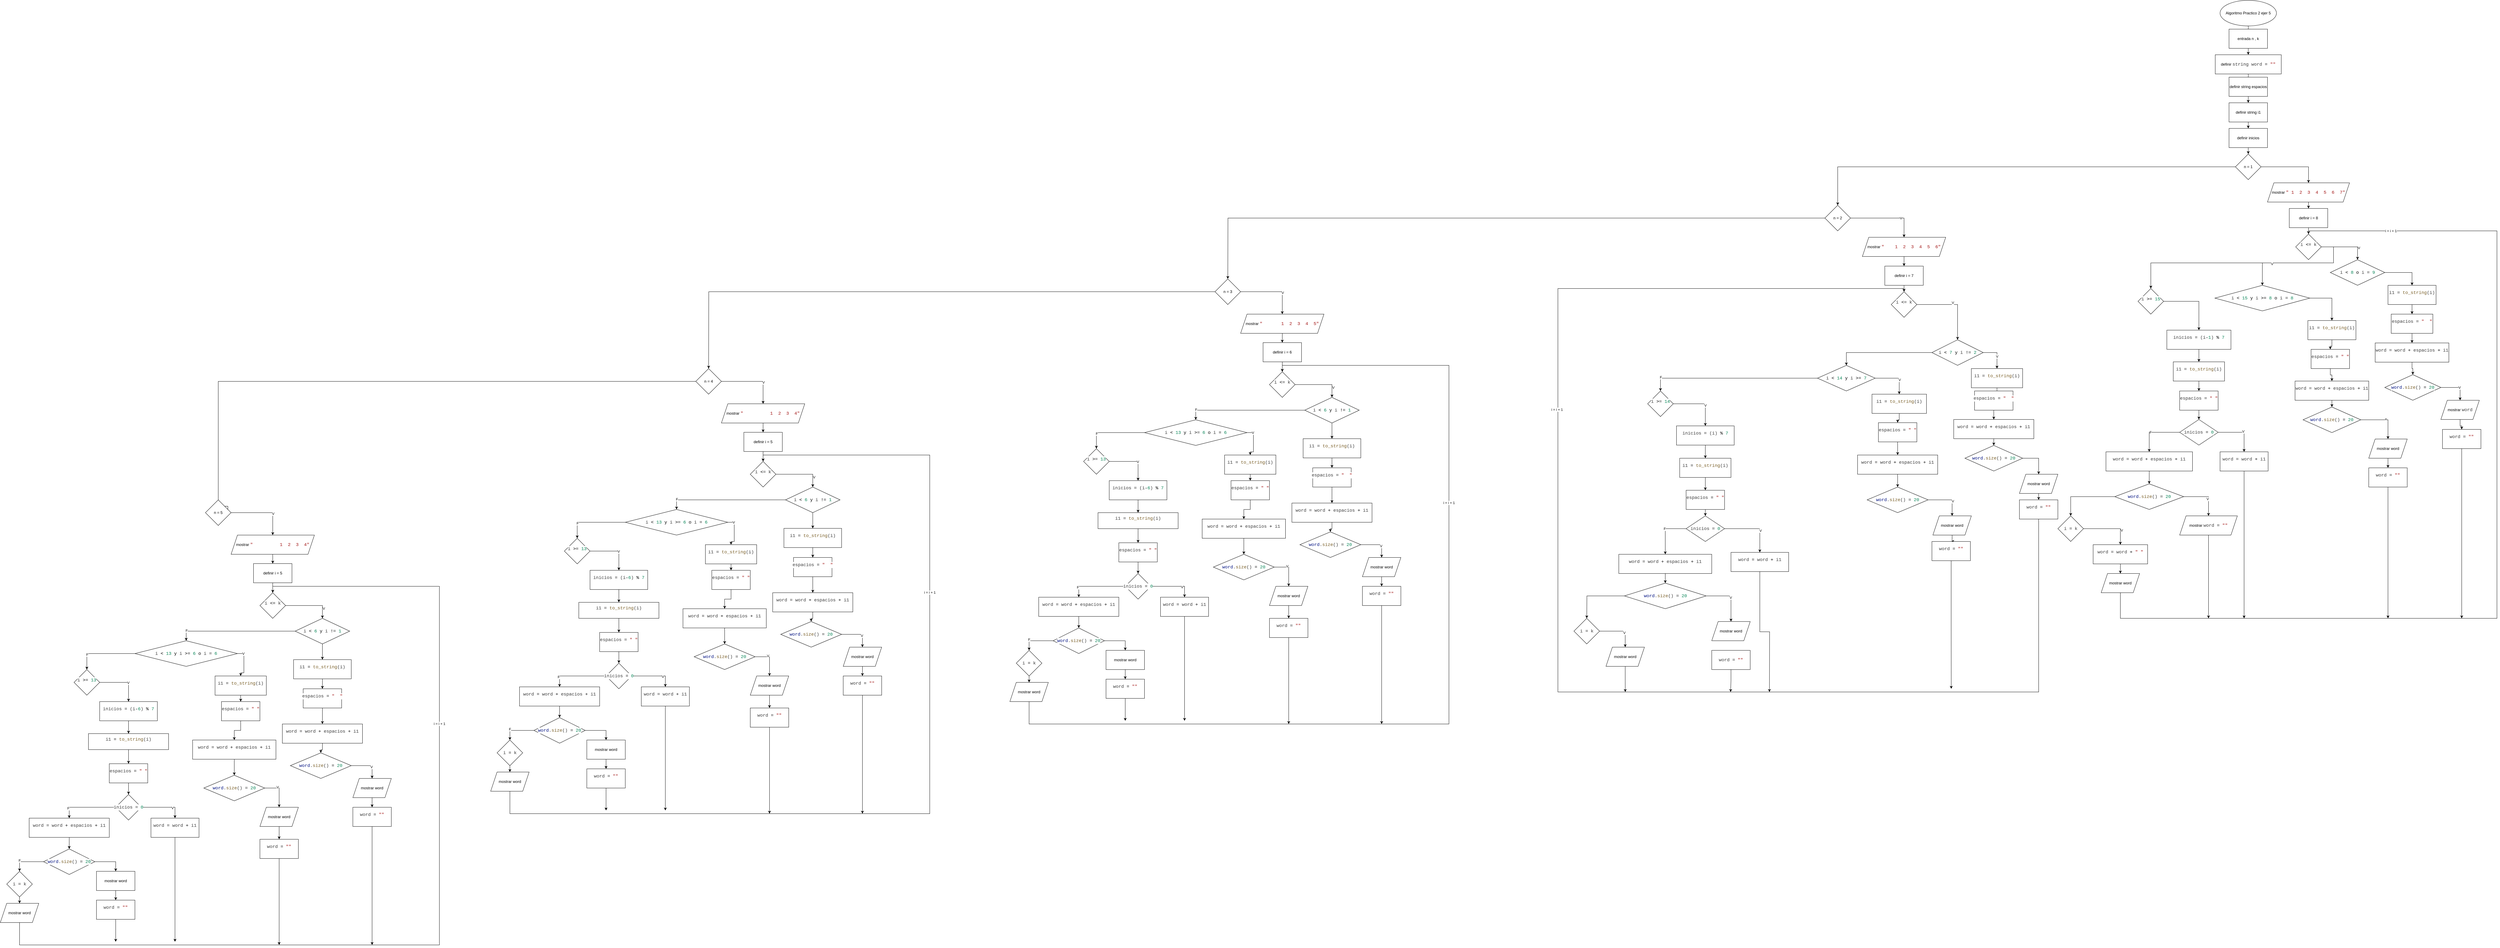 <mxfile version="24.4.0" type="device">
  <diagram name="Página-1" id="UAH3TkzOHDJ_c3k3rZHw">
    <mxGraphModel dx="9196" dy="1306" grid="1" gridSize="10" guides="1" tooltips="1" connect="1" arrows="1" fold="1" page="1" pageScale="1" pageWidth="827" pageHeight="1169" math="0" shadow="0">
      <root>
        <mxCell id="0" />
        <mxCell id="1" parent="0" />
        <mxCell id="Q5TI4qZ6CpFVSzDj6grF-6" value="" style="edgeStyle=orthogonalEdgeStyle;rounded=0;orthogonalLoop=1;jettySize=auto;html=1;" edge="1" parent="1" source="Q5TI4qZ6CpFVSzDj6grF-1" target="Q5TI4qZ6CpFVSzDj6grF-2">
          <mxGeometry relative="1" as="geometry" />
        </mxCell>
        <mxCell id="Q5TI4qZ6CpFVSzDj6grF-1" value="Algoritmo Practico 2 ejer 5" style="ellipse;whiteSpace=wrap;html=1;" vertex="1" parent="1">
          <mxGeometry x="326" width="176" height="80" as="geometry" />
        </mxCell>
        <mxCell id="Q5TI4qZ6CpFVSzDj6grF-7" value="" style="edgeStyle=orthogonalEdgeStyle;rounded=0;orthogonalLoop=1;jettySize=auto;html=1;" edge="1" parent="1" source="Q5TI4qZ6CpFVSzDj6grF-2" target="Q5TI4qZ6CpFVSzDj6grF-4">
          <mxGeometry relative="1" as="geometry" />
        </mxCell>
        <mxCell id="Q5TI4qZ6CpFVSzDj6grF-2" value="definir&amp;nbsp;&lt;span style=&quot;background-color: rgb(255, 255, 255); color: rgb(59, 59, 59); font-family: Consolas, &amp;quot;Courier New&amp;quot;, monospace; font-size: 14px; white-space: pre;&quot;&gt;string word &lt;/span&gt;&lt;span style=&quot;font-family: Consolas, &amp;quot;Courier New&amp;quot;, monospace; font-size: 14px; white-space: pre;&quot;&gt;=&lt;/span&gt;&lt;span style=&quot;background-color: rgb(255, 255, 255); color: rgb(59, 59, 59); font-family: Consolas, &amp;quot;Courier New&amp;quot;, monospace; font-size: 14px; white-space: pre;&quot;&gt; &lt;/span&gt;&lt;span style=&quot;font-family: Consolas, &amp;quot;Courier New&amp;quot;, monospace; font-size: 14px; white-space: pre; color: rgb(163, 21, 21);&quot;&gt;&quot;&quot;&lt;/span&gt;" style="rounded=0;whiteSpace=wrap;html=1;" vertex="1" parent="1">
          <mxGeometry x="311" y="170" width="206" height="60" as="geometry" />
        </mxCell>
        <mxCell id="Q5TI4qZ6CpFVSzDj6grF-3" value="definir string espacios" style="rounded=0;whiteSpace=wrap;html=1;" vertex="1" parent="1">
          <mxGeometry x="354" y="240" width="120" height="60" as="geometry" />
        </mxCell>
        <mxCell id="Q5TI4qZ6CpFVSzDj6grF-8" value="" style="edgeStyle=orthogonalEdgeStyle;rounded=0;orthogonalLoop=1;jettySize=auto;html=1;" edge="1" parent="1" source="Q5TI4qZ6CpFVSzDj6grF-4" target="Q5TI4qZ6CpFVSzDj6grF-5">
          <mxGeometry relative="1" as="geometry" />
        </mxCell>
        <mxCell id="Q5TI4qZ6CpFVSzDj6grF-4" value="definir string i1" style="rounded=0;whiteSpace=wrap;html=1;" vertex="1" parent="1">
          <mxGeometry x="354" y="320" width="120" height="60" as="geometry" />
        </mxCell>
        <mxCell id="Q5TI4qZ6CpFVSzDj6grF-11" value="" style="edgeStyle=orthogonalEdgeStyle;rounded=0;orthogonalLoop=1;jettySize=auto;html=1;" edge="1" parent="1" source="Q5TI4qZ6CpFVSzDj6grF-5" target="Q5TI4qZ6CpFVSzDj6grF-9">
          <mxGeometry relative="1" as="geometry" />
        </mxCell>
        <mxCell id="Q5TI4qZ6CpFVSzDj6grF-5" value="definir inicios" style="rounded=0;whiteSpace=wrap;html=1;" vertex="1" parent="1">
          <mxGeometry x="354" y="400" width="120" height="60" as="geometry" />
        </mxCell>
        <mxCell id="Q5TI4qZ6CpFVSzDj6grF-14" style="edgeStyle=orthogonalEdgeStyle;rounded=0;orthogonalLoop=1;jettySize=auto;html=1;exitX=1;exitY=0.5;exitDx=0;exitDy=0;" edge="1" parent="1" source="Q5TI4qZ6CpFVSzDj6grF-9" target="Q5TI4qZ6CpFVSzDj6grF-12">
          <mxGeometry relative="1" as="geometry" />
        </mxCell>
        <mxCell id="Q5TI4qZ6CpFVSzDj6grF-82" style="edgeStyle=orthogonalEdgeStyle;rounded=0;orthogonalLoop=1;jettySize=auto;html=1;exitX=0;exitY=0.5;exitDx=0;exitDy=0;entryX=0.5;entryY=0;entryDx=0;entryDy=0;" edge="1" parent="1" source="Q5TI4qZ6CpFVSzDj6grF-9" target="Q5TI4qZ6CpFVSzDj6grF-83">
          <mxGeometry relative="1" as="geometry">
            <mxPoint x="-330" y="630" as="targetPoint" />
            <Array as="points">
              <mxPoint x="-867" y="520" />
            </Array>
          </mxGeometry>
        </mxCell>
        <mxCell id="Q5TI4qZ6CpFVSzDj6grF-9" value="n = 1" style="rhombus;whiteSpace=wrap;html=1;" vertex="1" parent="1">
          <mxGeometry x="374" y="480" width="80" height="80" as="geometry" />
        </mxCell>
        <mxCell id="Q5TI4qZ6CpFVSzDj6grF-10" value="entrada n , k" style="rounded=0;whiteSpace=wrap;html=1;" vertex="1" parent="1">
          <mxGeometry x="354" y="90" width="120" height="60" as="geometry" />
        </mxCell>
        <mxCell id="Q5TI4qZ6CpFVSzDj6grF-15" value="" style="edgeStyle=orthogonalEdgeStyle;rounded=0;orthogonalLoop=1;jettySize=auto;html=1;" edge="1" parent="1" source="Q5TI4qZ6CpFVSzDj6grF-12" target="Q5TI4qZ6CpFVSzDj6grF-13">
          <mxGeometry relative="1" as="geometry" />
        </mxCell>
        <mxCell id="Q5TI4qZ6CpFVSzDj6grF-12" value="mostrar&amp;nbsp;&lt;span style=&quot;color: rgb(163, 21, 21); background-color: rgb(255, 255, 255); font-family: Consolas, &amp;quot;Courier New&amp;quot;, monospace; font-size: 14px; white-space: pre;&quot;&gt;&quot; 1 &amp;nbsp;2 &amp;nbsp;3 &amp;nbsp;4 &amp;nbsp;5 &amp;nbsp;6 &amp;nbsp;7&quot;&lt;/span&gt;" style="shape=parallelogram;perimeter=parallelogramPerimeter;whiteSpace=wrap;html=1;fixedSize=1;" vertex="1" parent="1">
          <mxGeometry x="474" y="570" width="256" height="60" as="geometry" />
        </mxCell>
        <mxCell id="Q5TI4qZ6CpFVSzDj6grF-17" value="" style="edgeStyle=orthogonalEdgeStyle;rounded=0;orthogonalLoop=1;jettySize=auto;html=1;" edge="1" parent="1" source="Q5TI4qZ6CpFVSzDj6grF-13" target="Q5TI4qZ6CpFVSzDj6grF-16">
          <mxGeometry relative="1" as="geometry" />
        </mxCell>
        <mxCell id="Q5TI4qZ6CpFVSzDj6grF-13" value="definir i = 8" style="rounded=0;whiteSpace=wrap;html=1;" vertex="1" parent="1">
          <mxGeometry x="542" y="650" width="120" height="60" as="geometry" />
        </mxCell>
        <mxCell id="Q5TI4qZ6CpFVSzDj6grF-19" style="edgeStyle=orthogonalEdgeStyle;rounded=0;orthogonalLoop=1;jettySize=auto;html=1;exitX=1;exitY=0.5;exitDx=0;exitDy=0;entryX=0.5;entryY=0;entryDx=0;entryDy=0;" edge="1" parent="1" source="Q5TI4qZ6CpFVSzDj6grF-16" target="Q5TI4qZ6CpFVSzDj6grF-18">
          <mxGeometry relative="1" as="geometry" />
        </mxCell>
        <mxCell id="Q5TI4qZ6CpFVSzDj6grF-20" value="V" style="edgeLabel;html=1;align=center;verticalAlign=middle;resizable=0;points=[];" vertex="1" connectable="0" parent="Q5TI4qZ6CpFVSzDj6grF-19">
          <mxGeometry x="0.516" y="4" relative="1" as="geometry">
            <mxPoint as="offset" />
          </mxGeometry>
        </mxCell>
        <mxCell id="Q5TI4qZ6CpFVSzDj6grF-16" value="&#xa;&lt;div style=&quot;color: #3b3b3b;background-color: #ffffff;font-family: Consolas, &#39;Courier New&#39;, monospace;font-weight: normal;font-size: 14px;line-height: 19px;white-space: pre;&quot;&gt;&lt;div&gt;&lt;span style=&quot;color: #3b3b3b;&quot;&gt;i &lt;/span&gt;&lt;span style=&quot;color: #000000;&quot;&gt;&amp;lt;=&lt;/span&gt;&lt;span style=&quot;color: #3b3b3b;&quot;&gt; k&lt;/span&gt;&lt;/div&gt;&lt;/div&gt;&#xa;&#xa;" style="rhombus;whiteSpace=wrap;html=1;" vertex="1" parent="1">
          <mxGeometry x="562" y="730" width="80" height="80" as="geometry" />
        </mxCell>
        <mxCell id="Q5TI4qZ6CpFVSzDj6grF-22" style="edgeStyle=orthogonalEdgeStyle;rounded=0;orthogonalLoop=1;jettySize=auto;html=1;exitX=1;exitY=0.5;exitDx=0;exitDy=0;entryX=0.5;entryY=0;entryDx=0;entryDy=0;" edge="1" parent="1" source="Q5TI4qZ6CpFVSzDj6grF-18" target="Q5TI4qZ6CpFVSzDj6grF-21">
          <mxGeometry relative="1" as="geometry" />
        </mxCell>
        <mxCell id="Q5TI4qZ6CpFVSzDj6grF-18" value="&lt;br&gt;&lt;div style=&quot;background-color: rgb(255, 255, 255); font-family: Consolas, &amp;quot;Courier New&amp;quot;, monospace; font-weight: normal; font-size: 14px; line-height: 19px; white-space: pre;&quot;&gt;&lt;div style=&quot;&quot;&gt;&lt;span style=&quot;color: rgb(59, 59, 59);&quot;&gt;i &lt;/span&gt;&lt;span style=&quot;color: rgb(0, 0, 0);&quot;&gt;&amp;lt;&lt;/span&gt;&lt;span style=&quot;color: rgb(59, 59, 59);&quot;&gt; &lt;/span&gt;&lt;span style=&quot;color: rgb(9, 134, 88);&quot;&gt;8&lt;/span&gt;&lt;span style=&quot;color: rgb(59, 59, 59);&quot;&gt; &lt;/span&gt;o&lt;span style=&quot;color: rgb(59, 59, 59);&quot;&gt; i &lt;/span&gt;&lt;span style=&quot;color: rgb(0, 0, 0);&quot;&gt;=&lt;/span&gt;&lt;span style=&quot;color: rgb(59, 59, 59);&quot;&gt; &lt;/span&gt;&lt;span style=&quot;color: rgb(9, 134, 88);&quot;&gt;9&lt;/span&gt;&lt;/div&gt;&lt;/div&gt;&lt;div&gt;&lt;br/&gt;&lt;/div&gt;" style="rhombus;whiteSpace=wrap;html=1;" vertex="1" parent="1">
          <mxGeometry x="670" y="810" width="170" height="80" as="geometry" />
        </mxCell>
        <mxCell id="Q5TI4qZ6CpFVSzDj6grF-24" value="" style="edgeStyle=orthogonalEdgeStyle;rounded=0;orthogonalLoop=1;jettySize=auto;html=1;" edge="1" parent="1" source="Q5TI4qZ6CpFVSzDj6grF-21" target="Q5TI4qZ6CpFVSzDj6grF-23">
          <mxGeometry relative="1" as="geometry" />
        </mxCell>
        <mxCell id="Q5TI4qZ6CpFVSzDj6grF-21" value="&#xa;&lt;div style=&quot;color: #3b3b3b;background-color: #ffffff;font-family: Consolas, &#39;Courier New&#39;, monospace;font-weight: normal;font-size: 14px;line-height: 19px;white-space: pre;&quot;&gt;&lt;div&gt;&lt;span style=&quot;color: #3b3b3b;&quot;&gt;i1 &lt;/span&gt;&lt;span style=&quot;color: #000000;&quot;&gt;=&lt;/span&gt;&lt;span style=&quot;color: #3b3b3b;&quot;&gt; &lt;/span&gt;&lt;span style=&quot;color: #795e26;&quot;&gt;to_string&lt;/span&gt;&lt;span style=&quot;color: #3b3b3b;&quot;&gt;(i)&lt;/span&gt;&lt;/div&gt;&lt;/div&gt;&#xa;&#xa;" style="rounded=0;whiteSpace=wrap;html=1;" vertex="1" parent="1">
          <mxGeometry x="850" y="890" width="150" height="60" as="geometry" />
        </mxCell>
        <mxCell id="Q5TI4qZ6CpFVSzDj6grF-26" value="" style="edgeStyle=orthogonalEdgeStyle;rounded=0;orthogonalLoop=1;jettySize=auto;html=1;" edge="1" parent="1" source="Q5TI4qZ6CpFVSzDj6grF-23" target="Q5TI4qZ6CpFVSzDj6grF-25">
          <mxGeometry relative="1" as="geometry" />
        </mxCell>
        <mxCell id="Q5TI4qZ6CpFVSzDj6grF-23" value="&#xa;&lt;div style=&quot;color: #3b3b3b;background-color: #ffffff;font-family: Consolas, &#39;Courier New&#39;, monospace;font-weight: normal;font-size: 14px;line-height: 19px;white-space: pre;&quot;&gt;&lt;div&gt;&lt;span style=&quot;color: #3b3b3b;&quot;&gt;espacios &lt;/span&gt;&lt;span style=&quot;color: #000000;&quot;&gt;=&lt;/span&gt;&lt;span style=&quot;color: #3b3b3b;&quot;&gt; &lt;/span&gt;&lt;span style=&quot;color: #a31515;&quot;&gt;&quot; &amp;nbsp;&quot;&lt;/span&gt;&lt;/div&gt;&lt;/div&gt;&#xa;&#xa;" style="rounded=0;whiteSpace=wrap;html=1;" vertex="1" parent="1">
          <mxGeometry x="860" y="980" width="130" height="60" as="geometry" />
        </mxCell>
        <mxCell id="Q5TI4qZ6CpFVSzDj6grF-28" value="" style="edgeStyle=orthogonalEdgeStyle;rounded=0;orthogonalLoop=1;jettySize=auto;html=1;" edge="1" parent="1" source="Q5TI4qZ6CpFVSzDj6grF-25" target="Q5TI4qZ6CpFVSzDj6grF-27">
          <mxGeometry relative="1" as="geometry" />
        </mxCell>
        <mxCell id="Q5TI4qZ6CpFVSzDj6grF-25" value="&#xa;&lt;div style=&quot;color: #3b3b3b;background-color: #ffffff;font-family: Consolas, &#39;Courier New&#39;, monospace;font-weight: normal;font-size: 14px;line-height: 19px;white-space: pre;&quot;&gt;&lt;div&gt;&lt;span style=&quot;color: #3b3b3b;&quot;&gt;word &lt;/span&gt;&lt;span style=&quot;color: #000000;&quot;&gt;=&lt;/span&gt;&lt;span style=&quot;color: #3b3b3b;&quot;&gt; word &lt;/span&gt;&lt;span style=&quot;color: #000000;&quot;&gt;+&lt;/span&gt;&lt;span style=&quot;color: #3b3b3b;&quot;&gt; espacios &lt;/span&gt;&lt;span style=&quot;color: #000000;&quot;&gt;+&lt;/span&gt;&lt;span style=&quot;color: #3b3b3b;&quot;&gt; i1&lt;/span&gt;&lt;/div&gt;&lt;/div&gt;&#xa;&#xa;" style="rounded=0;whiteSpace=wrap;html=1;" vertex="1" parent="1">
          <mxGeometry x="810" y="1070" width="230" height="60" as="geometry" />
        </mxCell>
        <mxCell id="Q5TI4qZ6CpFVSzDj6grF-32" style="edgeStyle=orthogonalEdgeStyle;rounded=0;orthogonalLoop=1;jettySize=auto;html=1;exitX=1;exitY=0.5;exitDx=0;exitDy=0;entryX=0.5;entryY=0;entryDx=0;entryDy=0;" edge="1" parent="1" source="Q5TI4qZ6CpFVSzDj6grF-27" target="Q5TI4qZ6CpFVSzDj6grF-29">
          <mxGeometry relative="1" as="geometry" />
        </mxCell>
        <mxCell id="Q5TI4qZ6CpFVSzDj6grF-33" value="V" style="edgeLabel;html=1;align=center;verticalAlign=middle;resizable=0;points=[];" vertex="1" connectable="0" parent="Q5TI4qZ6CpFVSzDj6grF-32">
          <mxGeometry x="0.16" relative="1" as="geometry">
            <mxPoint as="offset" />
          </mxGeometry>
        </mxCell>
        <mxCell id="Q5TI4qZ6CpFVSzDj6grF-27" value="&lt;br&gt;&lt;div style=&quot;color: #3b3b3b;background-color: #ffffff;font-family: Consolas, &#39;Courier New&#39;, monospace;font-weight: normal;font-size: 14px;line-height: 19px;white-space: pre;&quot;&gt;&lt;div&gt;&lt;span style=&quot;color: #001080;&quot;&gt;word&lt;/span&gt;&lt;span style=&quot;color: #3b3b3b;&quot;&gt;.&lt;/span&gt;&lt;span style=&quot;color: #795e26;&quot;&gt;size&lt;/span&gt;&lt;span style=&quot;color: #3b3b3b;&quot;&gt;() &lt;/span&gt;&lt;span style=&quot;color: #000000;&quot;&gt;=&lt;/span&gt;&lt;span style=&quot;color: #3b3b3b;&quot;&gt; &lt;/span&gt;&lt;span style=&quot;color: #098658;&quot;&gt;20&lt;/span&gt;&lt;/div&gt;&lt;/div&gt;&lt;div&gt;&lt;br/&gt;&lt;/div&gt;" style="rhombus;whiteSpace=wrap;html=1;" vertex="1" parent="1">
          <mxGeometry x="840" y="1169" width="175" height="80" as="geometry" />
        </mxCell>
        <mxCell id="Q5TI4qZ6CpFVSzDj6grF-31" value="" style="edgeStyle=orthogonalEdgeStyle;rounded=0;orthogonalLoop=1;jettySize=auto;html=1;" edge="1" parent="1" source="Q5TI4qZ6CpFVSzDj6grF-29" target="Q5TI4qZ6CpFVSzDj6grF-30">
          <mxGeometry relative="1" as="geometry" />
        </mxCell>
        <mxCell id="Q5TI4qZ6CpFVSzDj6grF-29" value="mostrar&amp;nbsp;&lt;span style=&quot;background-color: rgb(255, 255, 255); color: rgb(59, 59, 59); font-family: Consolas, &amp;quot;Courier New&amp;quot;, monospace; font-size: 14px; white-space: pre;&quot;&gt;word&lt;/span&gt;" style="shape=parallelogram;perimeter=parallelogramPerimeter;whiteSpace=wrap;html=1;fixedSize=1;" vertex="1" parent="1">
          <mxGeometry x="1015" y="1249" width="120" height="60" as="geometry" />
        </mxCell>
        <mxCell id="Q5TI4qZ6CpFVSzDj6grF-94" style="edgeStyle=orthogonalEdgeStyle;rounded=0;orthogonalLoop=1;jettySize=auto;html=1;exitX=0.5;exitY=1;exitDx=0;exitDy=0;" edge="1" parent="1" source="Q5TI4qZ6CpFVSzDj6grF-30">
          <mxGeometry relative="1" as="geometry">
            <mxPoint x="1080" y="1930" as="targetPoint" />
          </mxGeometry>
        </mxCell>
        <mxCell id="Q5TI4qZ6CpFVSzDj6grF-30" value="&#xa;&lt;div style=&quot;color: #3b3b3b;background-color: #ffffff;font-family: Consolas, &#39;Courier New&#39;, monospace;font-weight: normal;font-size: 14px;line-height: 19px;white-space: pre;&quot;&gt;&lt;div&gt;&lt;span style=&quot;color: #3b3b3b;&quot;&gt;word &lt;/span&gt;&lt;span style=&quot;color: #000000;&quot;&gt;=&lt;/span&gt;&lt;span style=&quot;color: #3b3b3b;&quot;&gt; &lt;/span&gt;&lt;span style=&quot;color: #a31515;&quot;&gt;&quot;&quot;&lt;/span&gt;&lt;/div&gt;&lt;/div&gt;&#xa;&#xa;" style="rounded=0;whiteSpace=wrap;html=1;" vertex="1" parent="1">
          <mxGeometry x="1020" y="1340" width="120" height="60" as="geometry" />
        </mxCell>
        <mxCell id="Q5TI4qZ6CpFVSzDj6grF-38" style="edgeStyle=orthogonalEdgeStyle;rounded=0;orthogonalLoop=1;jettySize=auto;html=1;exitX=1;exitY=0.5;exitDx=0;exitDy=0;" edge="1" parent="1" source="Q5TI4qZ6CpFVSzDj6grF-34" target="Q5TI4qZ6CpFVSzDj6grF-37">
          <mxGeometry relative="1" as="geometry" />
        </mxCell>
        <mxCell id="Q5TI4qZ6CpFVSzDj6grF-34" value="&lt;br&gt;&lt;div style=&quot;background-color: rgb(255, 255, 255); font-family: Consolas, &amp;quot;Courier New&amp;quot;, monospace; font-weight: normal; font-size: 14px; line-height: 19px; white-space: pre;&quot;&gt;&lt;div style=&quot;&quot;&gt;&lt;span style=&quot;color: rgb(59, 59, 59);&quot;&gt;i &lt;/span&gt;&lt;span style=&quot;color: rgb(0, 0, 0);&quot;&gt;&amp;lt;&lt;/span&gt;&lt;span style=&quot;color: rgb(59, 59, 59);&quot;&gt; &lt;/span&gt;&lt;span style=&quot;color: rgb(9, 134, 88);&quot;&gt;15&lt;/span&gt;&lt;span style=&quot;color: rgb(59, 59, 59);&quot;&gt; &lt;/span&gt;y&lt;span style=&quot;color: rgb(59, 59, 59);&quot;&gt; i &lt;/span&gt;&lt;span style=&quot;color: rgb(0, 0, 0);&quot;&gt;&amp;gt;=&lt;/span&gt;&lt;span style=&quot;color: rgb(59, 59, 59);&quot;&gt; &lt;/span&gt;&lt;span style=&quot;color: rgb(9, 134, 88);&quot;&gt;8&lt;/span&gt;&lt;span style=&quot;color: rgb(59, 59, 59);&quot;&gt; &lt;/span&gt;o&lt;span style=&quot;color: rgb(59, 59, 59);&quot;&gt; i &lt;/span&gt;&lt;span style=&quot;color: rgb(0, 0, 0);&quot;&gt;=&lt;/span&gt;&lt;span style=&quot;color: rgb(59, 59, 59);&quot;&gt; &lt;/span&gt;&lt;span style=&quot;color: rgb(9, 134, 88);&quot;&gt;8&lt;/span&gt;&lt;/div&gt;&lt;/div&gt;&lt;div&gt;&lt;br/&gt;&lt;/div&gt;" style="rhombus;whiteSpace=wrap;html=1;" vertex="1" parent="1">
          <mxGeometry x="310" y="890" width="296" height="80" as="geometry" />
        </mxCell>
        <mxCell id="Q5TI4qZ6CpFVSzDj6grF-40" value="" style="edgeStyle=orthogonalEdgeStyle;rounded=0;orthogonalLoop=1;jettySize=auto;html=1;" edge="1" parent="1" source="Q5TI4qZ6CpFVSzDj6grF-37" target="Q5TI4qZ6CpFVSzDj6grF-39">
          <mxGeometry relative="1" as="geometry" />
        </mxCell>
        <mxCell id="Q5TI4qZ6CpFVSzDj6grF-37" value="&#xa;&lt;div style=&quot;color: #3b3b3b;background-color: #ffffff;font-family: Consolas, &#39;Courier New&#39;, monospace;font-weight: normal;font-size: 14px;line-height: 19px;white-space: pre;&quot;&gt;&lt;div&gt;&lt;span style=&quot;color: #3b3b3b;&quot;&gt;i1 &lt;/span&gt;&lt;span style=&quot;color: #000000;&quot;&gt;=&lt;/span&gt;&lt;span style=&quot;color: #3b3b3b;&quot;&gt; &lt;/span&gt;&lt;span style=&quot;color: #795e26;&quot;&gt;to_string&lt;/span&gt;&lt;span style=&quot;color: #3b3b3b;&quot;&gt;(i)&lt;/span&gt;&lt;/div&gt;&lt;/div&gt;&#xa;&#xa;" style="rounded=0;whiteSpace=wrap;html=1;" vertex="1" parent="1">
          <mxGeometry x="600" y="1000" width="150" height="60" as="geometry" />
        </mxCell>
        <mxCell id="Q5TI4qZ6CpFVSzDj6grF-42" value="" style="edgeStyle=orthogonalEdgeStyle;rounded=0;orthogonalLoop=1;jettySize=auto;html=1;" edge="1" parent="1" source="Q5TI4qZ6CpFVSzDj6grF-39" target="Q5TI4qZ6CpFVSzDj6grF-41">
          <mxGeometry relative="1" as="geometry" />
        </mxCell>
        <mxCell id="Q5TI4qZ6CpFVSzDj6grF-39" value="&#xa;&lt;div style=&quot;color: #3b3b3b;background-color: #ffffff;font-family: Consolas, &#39;Courier New&#39;, monospace;font-weight: normal;font-size: 14px;line-height: 19px;white-space: pre;&quot;&gt;&lt;div&gt;&lt;span style=&quot;color: #3b3b3b;&quot;&gt;espacios &lt;/span&gt;&lt;span style=&quot;color: #000000;&quot;&gt;=&lt;/span&gt;&lt;span style=&quot;color: #3b3b3b;&quot;&gt; &lt;/span&gt;&lt;span style=&quot;color: #a31515;&quot;&gt;&quot; &quot;&lt;/span&gt;&lt;/div&gt;&lt;/div&gt;&#xa;&#xa;" style="rounded=0;whiteSpace=wrap;html=1;" vertex="1" parent="1">
          <mxGeometry x="610" y="1090" width="120" height="60" as="geometry" />
        </mxCell>
        <mxCell id="Q5TI4qZ6CpFVSzDj6grF-44" value="" style="edgeStyle=orthogonalEdgeStyle;rounded=0;orthogonalLoop=1;jettySize=auto;html=1;" edge="1" parent="1" source="Q5TI4qZ6CpFVSzDj6grF-41" target="Q5TI4qZ6CpFVSzDj6grF-43">
          <mxGeometry relative="1" as="geometry" />
        </mxCell>
        <mxCell id="Q5TI4qZ6CpFVSzDj6grF-41" value="&#xa;&lt;div style=&quot;color: #3b3b3b;background-color: #ffffff;font-family: Consolas, &#39;Courier New&#39;, monospace;font-weight: normal;font-size: 14px;line-height: 19px;white-space: pre;&quot;&gt;&lt;div&gt;&lt;span style=&quot;color: #3b3b3b;&quot;&gt;word &lt;/span&gt;&lt;span style=&quot;color: #000000;&quot;&gt;=&lt;/span&gt;&lt;span style=&quot;color: #3b3b3b;&quot;&gt; word &lt;/span&gt;&lt;span style=&quot;color: #000000;&quot;&gt;+&lt;/span&gt;&lt;span style=&quot;color: #3b3b3b;&quot;&gt; espacios &lt;/span&gt;&lt;span style=&quot;color: #000000;&quot;&gt;+&lt;/span&gt;&lt;span style=&quot;color: #3b3b3b;&quot;&gt; i1&lt;/span&gt;&lt;/div&gt;&lt;/div&gt;&#xa;&#xa;" style="rounded=0;whiteSpace=wrap;html=1;" vertex="1" parent="1">
          <mxGeometry x="560" y="1189" width="230" height="60" as="geometry" />
        </mxCell>
        <mxCell id="Q5TI4qZ6CpFVSzDj6grF-47" style="edgeStyle=orthogonalEdgeStyle;rounded=0;orthogonalLoop=1;jettySize=auto;html=1;exitX=1;exitY=0.5;exitDx=0;exitDy=0;" edge="1" parent="1" source="Q5TI4qZ6CpFVSzDj6grF-43" target="Q5TI4qZ6CpFVSzDj6grF-45">
          <mxGeometry relative="1" as="geometry" />
        </mxCell>
        <mxCell id="Q5TI4qZ6CpFVSzDj6grF-48" value="v" style="edgeLabel;html=1;align=center;verticalAlign=middle;resizable=0;points=[];" vertex="1" connectable="0" parent="Q5TI4qZ6CpFVSzDj6grF-47">
          <mxGeometry x="0.076" y="3" relative="1" as="geometry">
            <mxPoint as="offset" />
          </mxGeometry>
        </mxCell>
        <mxCell id="Q5TI4qZ6CpFVSzDj6grF-43" value="&lt;br&gt;&lt;div style=&quot;color: #3b3b3b;background-color: #ffffff;font-family: Consolas, &#39;Courier New&#39;, monospace;font-weight: normal;font-size: 14px;line-height: 19px;white-space: pre;&quot;&gt;&lt;div&gt;&lt;span style=&quot;color: #001080;&quot;&gt;word&lt;/span&gt;&lt;span style=&quot;color: #3b3b3b;&quot;&gt;.&lt;/span&gt;&lt;span style=&quot;color: #795e26;&quot;&gt;size&lt;/span&gt;&lt;span style=&quot;color: #3b3b3b;&quot;&gt;() &lt;/span&gt;&lt;span style=&quot;color: #000000;&quot;&gt;=&lt;/span&gt;&lt;span style=&quot;color: #3b3b3b;&quot;&gt; &lt;/span&gt;&lt;span style=&quot;color: #098658;&quot;&gt;20&lt;/span&gt;&lt;/div&gt;&lt;/div&gt;&lt;div&gt;&lt;br/&gt;&lt;/div&gt;" style="rhombus;whiteSpace=wrap;html=1;" vertex="1" parent="1">
          <mxGeometry x="585" y="1270" width="180" height="80" as="geometry" />
        </mxCell>
        <mxCell id="Q5TI4qZ6CpFVSzDj6grF-49" value="" style="edgeStyle=orthogonalEdgeStyle;rounded=0;orthogonalLoop=1;jettySize=auto;html=1;" edge="1" parent="1" source="Q5TI4qZ6CpFVSzDj6grF-45" target="Q5TI4qZ6CpFVSzDj6grF-46">
          <mxGeometry relative="1" as="geometry" />
        </mxCell>
        <mxCell id="Q5TI4qZ6CpFVSzDj6grF-45" value="mostrar word" style="shape=parallelogram;perimeter=parallelogramPerimeter;whiteSpace=wrap;html=1;fixedSize=1;" vertex="1" parent="1">
          <mxGeometry x="790" y="1370" width="120" height="60" as="geometry" />
        </mxCell>
        <mxCell id="Q5TI4qZ6CpFVSzDj6grF-93" style="edgeStyle=orthogonalEdgeStyle;rounded=0;orthogonalLoop=1;jettySize=auto;html=1;exitX=0.5;exitY=1;exitDx=0;exitDy=0;" edge="1" parent="1" source="Q5TI4qZ6CpFVSzDj6grF-46">
          <mxGeometry relative="1" as="geometry">
            <mxPoint x="850" y="1930" as="targetPoint" />
          </mxGeometry>
        </mxCell>
        <mxCell id="Q5TI4qZ6CpFVSzDj6grF-46" value="&#xa;&lt;div style=&quot;color: #3b3b3b;background-color: #ffffff;font-family: Consolas, &#39;Courier New&#39;, monospace;font-weight: normal;font-size: 14px;line-height: 19px;white-space: pre;&quot;&gt;&lt;div&gt;&lt;span style=&quot;color: #3b3b3b;&quot;&gt;word &lt;/span&gt;&lt;span style=&quot;color: #000000;&quot;&gt;=&lt;/span&gt;&lt;span style=&quot;color: #3b3b3b;&quot;&gt; &lt;/span&gt;&lt;span style=&quot;color: #a31515;&quot;&gt;&quot;&quot;&lt;/span&gt;&lt;/div&gt;&lt;/div&gt;&#xa;&#xa;" style="rounded=0;whiteSpace=wrap;html=1;" vertex="1" parent="1">
          <mxGeometry x="790" y="1460" width="120" height="60" as="geometry" />
        </mxCell>
        <mxCell id="Q5TI4qZ6CpFVSzDj6grF-51" value="" style="endArrow=classic;html=1;rounded=0;entryX=0.5;entryY=0;entryDx=0;entryDy=0;" edge="1" parent="1" target="Q5TI4qZ6CpFVSzDj6grF-34">
          <mxGeometry width="50" height="50" relative="1" as="geometry">
            <mxPoint x="680" y="770" as="sourcePoint" />
            <mxPoint x="700" y="810" as="targetPoint" />
            <Array as="points">
              <mxPoint x="680" y="820" />
              <mxPoint x="458" y="820" />
            </Array>
          </mxGeometry>
        </mxCell>
        <mxCell id="Q5TI4qZ6CpFVSzDj6grF-52" value="V" style="edgeLabel;html=1;align=center;verticalAlign=middle;resizable=0;points=[];" vertex="1" connectable="0" parent="Q5TI4qZ6CpFVSzDj6grF-51">
          <mxGeometry x="0.415" y="3" relative="1" as="geometry">
            <mxPoint as="offset" />
          </mxGeometry>
        </mxCell>
        <mxCell id="Q5TI4qZ6CpFVSzDj6grF-56" style="edgeStyle=orthogonalEdgeStyle;rounded=0;orthogonalLoop=1;jettySize=auto;html=1;exitX=1;exitY=0.5;exitDx=0;exitDy=0;" edge="1" parent="1" source="Q5TI4qZ6CpFVSzDj6grF-53" target="Q5TI4qZ6CpFVSzDj6grF-55">
          <mxGeometry relative="1" as="geometry" />
        </mxCell>
        <mxCell id="Q5TI4qZ6CpFVSzDj6grF-53" value="&#xa;&lt;div style=&quot;color: #3b3b3b;background-color: #ffffff;font-family: Consolas, &#39;Courier New&#39;, monospace;font-weight: normal;font-size: 14px;line-height: 19px;white-space: pre;&quot;&gt;&lt;div&gt;&lt;span style=&quot;color: #3b3b3b;&quot;&gt;i &lt;/span&gt;&lt;span style=&quot;color: #000000;&quot;&gt;&amp;gt;=&lt;/span&gt;&lt;span style=&quot;color: #3b3b3b;&quot;&gt; &lt;/span&gt;&lt;span style=&quot;color: #098658;&quot;&gt;15&lt;/span&gt;&lt;/div&gt;&lt;/div&gt;&#xa;&#xa;" style="rhombus;whiteSpace=wrap;html=1;" vertex="1" parent="1">
          <mxGeometry x="70" y="900" width="80" height="80" as="geometry" />
        </mxCell>
        <mxCell id="Q5TI4qZ6CpFVSzDj6grF-54" value="" style="endArrow=classic;html=1;rounded=0;entryX=0.5;entryY=0;entryDx=0;entryDy=0;" edge="1" parent="1" target="Q5TI4qZ6CpFVSzDj6grF-53">
          <mxGeometry width="50" height="50" relative="1" as="geometry">
            <mxPoint x="460" y="820" as="sourcePoint" />
            <mxPoint x="370" y="910" as="targetPoint" />
            <Array as="points">
              <mxPoint x="110" y="820" />
            </Array>
          </mxGeometry>
        </mxCell>
        <mxCell id="Q5TI4qZ6CpFVSzDj6grF-58" value="" style="edgeStyle=orthogonalEdgeStyle;rounded=0;orthogonalLoop=1;jettySize=auto;html=1;" edge="1" parent="1" source="Q5TI4qZ6CpFVSzDj6grF-55" target="Q5TI4qZ6CpFVSzDj6grF-57">
          <mxGeometry relative="1" as="geometry" />
        </mxCell>
        <mxCell id="Q5TI4qZ6CpFVSzDj6grF-55" value="&#xa;&lt;div style=&quot;color: #3b3b3b;background-color: #ffffff;font-family: Consolas, &#39;Courier New&#39;, monospace;font-weight: normal;font-size: 14px;line-height: 19px;white-space: pre;&quot;&gt;&lt;div&gt;&lt;span style=&quot;color: #3b3b3b;&quot;&gt;inicios &lt;/span&gt;&lt;span style=&quot;color: #000000;&quot;&gt;=&lt;/span&gt;&lt;span style=&quot;color: #3b3b3b;&quot;&gt; (i&lt;/span&gt;&lt;span style=&quot;color: #000000;&quot;&gt;-&lt;/span&gt;&lt;span style=&quot;color: #098658;&quot;&gt;1&lt;/span&gt;&lt;span style=&quot;color: #3b3b3b;&quot;&gt;) &lt;/span&gt;&lt;span style=&quot;color: #000000;&quot;&gt;%&lt;/span&gt;&lt;span style=&quot;color: #3b3b3b;&quot;&gt; &lt;/span&gt;&lt;span style=&quot;color: #098658;&quot;&gt;7&lt;/span&gt;&lt;/div&gt;&lt;/div&gt;&#xa;&#xa;" style="rounded=0;whiteSpace=wrap;html=1;" vertex="1" parent="1">
          <mxGeometry x="160" y="1030" width="200" height="60" as="geometry" />
        </mxCell>
        <mxCell id="Q5TI4qZ6CpFVSzDj6grF-61" value="" style="edgeStyle=orthogonalEdgeStyle;rounded=0;orthogonalLoop=1;jettySize=auto;html=1;" edge="1" parent="1" source="Q5TI4qZ6CpFVSzDj6grF-57" target="Q5TI4qZ6CpFVSzDj6grF-59">
          <mxGeometry relative="1" as="geometry" />
        </mxCell>
        <mxCell id="Q5TI4qZ6CpFVSzDj6grF-57" value="&#xa;&lt;div style=&quot;color: #3b3b3b;background-color: #ffffff;font-family: Consolas, &#39;Courier New&#39;, monospace;font-weight: normal;font-size: 14px;line-height: 19px;white-space: pre;&quot;&gt;&lt;div&gt;&lt;span style=&quot;color: #3b3b3b;&quot;&gt;i1 &lt;/span&gt;&lt;span style=&quot;color: #000000;&quot;&gt;=&lt;/span&gt;&lt;span style=&quot;color: #3b3b3b;&quot;&gt; &lt;/span&gt;&lt;span style=&quot;color: #795e26;&quot;&gt;to_string&lt;/span&gt;&lt;span style=&quot;color: #3b3b3b;&quot;&gt;(i)&lt;/span&gt;&lt;/div&gt;&lt;/div&gt;&#xa;&#xa;" style="rounded=0;whiteSpace=wrap;html=1;" vertex="1" parent="1">
          <mxGeometry x="180" y="1129" width="160" height="60" as="geometry" />
        </mxCell>
        <mxCell id="Q5TI4qZ6CpFVSzDj6grF-63" value="" style="edgeStyle=orthogonalEdgeStyle;rounded=0;orthogonalLoop=1;jettySize=auto;html=1;" edge="1" parent="1" source="Q5TI4qZ6CpFVSzDj6grF-59" target="Q5TI4qZ6CpFVSzDj6grF-62">
          <mxGeometry relative="1" as="geometry" />
        </mxCell>
        <mxCell id="Q5TI4qZ6CpFVSzDj6grF-59" value="&#xa;&lt;div style=&quot;color: #3b3b3b;background-color: #ffffff;font-family: Consolas, &#39;Courier New&#39;, monospace;font-weight: normal;font-size: 14px;line-height: 19px;white-space: pre;&quot;&gt;&lt;div&gt;&lt;span style=&quot;color: #3b3b3b;&quot;&gt;espacios &lt;/span&gt;&lt;span style=&quot;color: #000000;&quot;&gt;=&lt;/span&gt;&lt;span style=&quot;color: #3b3b3b;&quot;&gt; &lt;/span&gt;&lt;span style=&quot;color: #a31515;&quot;&gt;&quot; &quot;&lt;/span&gt;&lt;/div&gt;&lt;/div&gt;&#xa;&#xa;" style="rounded=0;whiteSpace=wrap;html=1;" vertex="1" parent="1">
          <mxGeometry x="200" y="1220" width="120" height="60" as="geometry" />
        </mxCell>
        <mxCell id="Q5TI4qZ6CpFVSzDj6grF-66" style="edgeStyle=orthogonalEdgeStyle;rounded=0;orthogonalLoop=1;jettySize=auto;html=1;exitX=1;exitY=0.5;exitDx=0;exitDy=0;" edge="1" parent="1" source="Q5TI4qZ6CpFVSzDj6grF-62" target="Q5TI4qZ6CpFVSzDj6grF-64">
          <mxGeometry relative="1" as="geometry" />
        </mxCell>
        <mxCell id="Q5TI4qZ6CpFVSzDj6grF-68" value="V" style="edgeLabel;html=1;align=center;verticalAlign=middle;resizable=0;points=[];" vertex="1" connectable="0" parent="Q5TI4qZ6CpFVSzDj6grF-66">
          <mxGeometry x="0.101" y="3" relative="1" as="geometry">
            <mxPoint as="offset" />
          </mxGeometry>
        </mxCell>
        <mxCell id="Q5TI4qZ6CpFVSzDj6grF-67" style="edgeStyle=orthogonalEdgeStyle;rounded=0;orthogonalLoop=1;jettySize=auto;html=1;exitX=0;exitY=0.5;exitDx=0;exitDy=0;" edge="1" parent="1" source="Q5TI4qZ6CpFVSzDj6grF-62" target="Q5TI4qZ6CpFVSzDj6grF-65">
          <mxGeometry relative="1" as="geometry" />
        </mxCell>
        <mxCell id="Q5TI4qZ6CpFVSzDj6grF-69" value="F" style="edgeLabel;html=1;align=center;verticalAlign=middle;resizable=0;points=[];" vertex="1" connectable="0" parent="Q5TI4qZ6CpFVSzDj6grF-67">
          <mxGeometry x="0.164" relative="1" as="geometry">
            <mxPoint as="offset" />
          </mxGeometry>
        </mxCell>
        <mxCell id="Q5TI4qZ6CpFVSzDj6grF-62" value="&lt;br&gt;&lt;div style=&quot;color: #3b3b3b;background-color: #ffffff;font-family: Consolas, &#39;Courier New&#39;, monospace;font-weight: normal;font-size: 14px;line-height: 19px;white-space: pre;&quot;&gt;&lt;div&gt;&lt;span style=&quot;color: #3b3b3b;&quot;&gt;inicios &lt;/span&gt;&lt;span style=&quot;color: #000000;&quot;&gt;=&lt;/span&gt;&lt;span style=&quot;color: #3b3b3b;&quot;&gt; &lt;/span&gt;&lt;span style=&quot;color: #098658;&quot;&gt;0&lt;/span&gt;&lt;/div&gt;&lt;/div&gt;&lt;div&gt;&lt;br/&gt;&lt;/div&gt;" style="rhombus;whiteSpace=wrap;html=1;" vertex="1" parent="1">
          <mxGeometry x="200" y="1309" width="120" height="80" as="geometry" />
        </mxCell>
        <mxCell id="Q5TI4qZ6CpFVSzDj6grF-92" style="edgeStyle=orthogonalEdgeStyle;rounded=0;orthogonalLoop=1;jettySize=auto;html=1;exitX=0.5;exitY=1;exitDx=0;exitDy=0;" edge="1" parent="1" source="Q5TI4qZ6CpFVSzDj6grF-64">
          <mxGeometry relative="1" as="geometry">
            <mxPoint x="401" y="1930" as="targetPoint" />
          </mxGeometry>
        </mxCell>
        <mxCell id="Q5TI4qZ6CpFVSzDj6grF-64" value="&#xa;&lt;div style=&quot;color: #3b3b3b;background-color: #ffffff;font-family: Consolas, &#39;Courier New&#39;, monospace;font-weight: normal;font-size: 14px;line-height: 19px;white-space: pre;&quot;&gt;&lt;div&gt;&lt;span style=&quot;color: #3b3b3b;&quot;&gt;word &lt;/span&gt;&lt;span style=&quot;color: #000000;&quot;&gt;=&lt;/span&gt;&lt;span style=&quot;color: #3b3b3b;&quot;&gt; word &lt;/span&gt;&lt;span style=&quot;color: #000000;&quot;&gt;+&lt;/span&gt;&lt;span style=&quot;color: #3b3b3b;&quot;&gt; i1&lt;/span&gt;&lt;/div&gt;&lt;/div&gt;&#xa;&#xa;" style="rounded=0;whiteSpace=wrap;html=1;" vertex="1" parent="1">
          <mxGeometry x="326" y="1410" width="150" height="60" as="geometry" />
        </mxCell>
        <mxCell id="Q5TI4qZ6CpFVSzDj6grF-71" value="" style="edgeStyle=orthogonalEdgeStyle;rounded=0;orthogonalLoop=1;jettySize=auto;html=1;" edge="1" parent="1" source="Q5TI4qZ6CpFVSzDj6grF-65" target="Q5TI4qZ6CpFVSzDj6grF-70">
          <mxGeometry relative="1" as="geometry" />
        </mxCell>
        <mxCell id="Q5TI4qZ6CpFVSzDj6grF-65" value="&#xa;&lt;div style=&quot;color: #3b3b3b;background-color: #ffffff;font-family: Consolas, &#39;Courier New&#39;, monospace;font-weight: normal;font-size: 14px;line-height: 19px;white-space: pre;&quot;&gt;&lt;div&gt;&lt;span style=&quot;color: #3b3b3b;&quot;&gt;word &lt;/span&gt;&lt;span style=&quot;color: #000000;&quot;&gt;=&lt;/span&gt;&lt;span style=&quot;color: #3b3b3b;&quot;&gt; word &lt;/span&gt;&lt;span style=&quot;color: #000000;&quot;&gt;+&lt;/span&gt;&lt;span style=&quot;color: #3b3b3b;&quot;&gt; espacios &lt;/span&gt;&lt;span style=&quot;color: #000000;&quot;&gt;+&lt;/span&gt;&lt;span style=&quot;color: #3b3b3b;&quot;&gt; i1&lt;/span&gt;&lt;/div&gt;&lt;/div&gt;&#xa;&#xa;" style="rounded=0;whiteSpace=wrap;html=1;" vertex="1" parent="1">
          <mxGeometry x="-30" y="1410" width="270" height="60" as="geometry" />
        </mxCell>
        <mxCell id="Q5TI4qZ6CpFVSzDj6grF-73" style="edgeStyle=orthogonalEdgeStyle;rounded=0;orthogonalLoop=1;jettySize=auto;html=1;exitX=1;exitY=0.5;exitDx=0;exitDy=0;entryX=0.5;entryY=0;entryDx=0;entryDy=0;" edge="1" parent="1" source="Q5TI4qZ6CpFVSzDj6grF-70" target="Q5TI4qZ6CpFVSzDj6grF-72">
          <mxGeometry relative="1" as="geometry" />
        </mxCell>
        <mxCell id="Q5TI4qZ6CpFVSzDj6grF-74" value="V" style="edgeLabel;html=1;align=center;verticalAlign=middle;resizable=0;points=[];" vertex="1" connectable="0" parent="Q5TI4qZ6CpFVSzDj6grF-73">
          <mxGeometry x="0.229" y="-3" relative="1" as="geometry">
            <mxPoint as="offset" />
          </mxGeometry>
        </mxCell>
        <mxCell id="Q5TI4qZ6CpFVSzDj6grF-76" style="edgeStyle=orthogonalEdgeStyle;rounded=0;orthogonalLoop=1;jettySize=auto;html=1;exitX=0;exitY=0.5;exitDx=0;exitDy=0;" edge="1" parent="1" source="Q5TI4qZ6CpFVSzDj6grF-70" target="Q5TI4qZ6CpFVSzDj6grF-75">
          <mxGeometry relative="1" as="geometry" />
        </mxCell>
        <mxCell id="Q5TI4qZ6CpFVSzDj6grF-70" value="&lt;br&gt;&lt;div style=&quot;color: #3b3b3b;background-color: #ffffff;font-family: Consolas, &#39;Courier New&#39;, monospace;font-weight: normal;font-size: 14px;line-height: 19px;white-space: pre;&quot;&gt;&lt;div&gt;&lt;span style=&quot;color: #001080;&quot;&gt;word&lt;/span&gt;&lt;span style=&quot;color: #3b3b3b;&quot;&gt;.&lt;/span&gt;&lt;span style=&quot;color: #795e26;&quot;&gt;size&lt;/span&gt;&lt;span style=&quot;color: #3b3b3b;&quot;&gt;() &lt;/span&gt;&lt;span style=&quot;color: #000000;&quot;&gt;=&lt;/span&gt;&lt;span style=&quot;color: #3b3b3b;&quot;&gt; &lt;/span&gt;&lt;span style=&quot;color: #098658;&quot;&gt;20&lt;/span&gt;&lt;/div&gt;&lt;/div&gt;&lt;div&gt;&lt;br/&gt;&lt;/div&gt;" style="rhombus;whiteSpace=wrap;html=1;" vertex="1" parent="1">
          <mxGeometry x="-2.5" y="1510" width="215" height="80" as="geometry" />
        </mxCell>
        <mxCell id="Q5TI4qZ6CpFVSzDj6grF-91" style="edgeStyle=orthogonalEdgeStyle;rounded=0;orthogonalLoop=1;jettySize=auto;html=1;exitX=0.5;exitY=1;exitDx=0;exitDy=0;" edge="1" parent="1" source="Q5TI4qZ6CpFVSzDj6grF-72">
          <mxGeometry relative="1" as="geometry">
            <mxPoint x="290" y="1930" as="targetPoint" />
          </mxGeometry>
        </mxCell>
        <mxCell id="Q5TI4qZ6CpFVSzDj6grF-72" value="mostrar&amp;nbsp;&lt;span style=&quot;background-color: rgb(255, 255, 255); color: rgb(59, 59, 59); font-family: Consolas, &amp;quot;Courier New&amp;quot;, monospace; font-size: 14px; white-space: pre;&quot;&gt;word &lt;/span&gt;&lt;span style=&quot;font-family: Consolas, &amp;quot;Courier New&amp;quot;, monospace; font-size: 14px; white-space: pre;&quot;&gt;=&lt;/span&gt;&lt;span style=&quot;background-color: rgb(255, 255, 255); color: rgb(59, 59, 59); font-family: Consolas, &amp;quot;Courier New&amp;quot;, monospace; font-size: 14px; white-space: pre;&quot;&gt; &lt;/span&gt;&lt;span style=&quot;font-family: Consolas, &amp;quot;Courier New&amp;quot;, monospace; font-size: 14px; white-space: pre; color: rgb(163, 21, 21);&quot;&gt;&quot;&quot;&lt;/span&gt;" style="shape=parallelogram;perimeter=parallelogramPerimeter;whiteSpace=wrap;html=1;fixedSize=1;" vertex="1" parent="1">
          <mxGeometry x="200" y="1610" width="180" height="60" as="geometry" />
        </mxCell>
        <mxCell id="Q5TI4qZ6CpFVSzDj6grF-78" style="edgeStyle=orthogonalEdgeStyle;rounded=0;orthogonalLoop=1;jettySize=auto;html=1;exitX=1;exitY=0.5;exitDx=0;exitDy=0;entryX=0.5;entryY=0;entryDx=0;entryDy=0;" edge="1" parent="1" source="Q5TI4qZ6CpFVSzDj6grF-75" target="Q5TI4qZ6CpFVSzDj6grF-77">
          <mxGeometry relative="1" as="geometry" />
        </mxCell>
        <mxCell id="Q5TI4qZ6CpFVSzDj6grF-79" value="V" style="edgeLabel;html=1;align=center;verticalAlign=middle;resizable=0;points=[];" vertex="1" connectable="0" parent="Q5TI4qZ6CpFVSzDj6grF-78">
          <mxGeometry x="0.455" y="4" relative="1" as="geometry">
            <mxPoint as="offset" />
          </mxGeometry>
        </mxCell>
        <mxCell id="Q5TI4qZ6CpFVSzDj6grF-75" value="&lt;br&gt;&lt;div style=&quot;color: #3b3b3b;background-color: #ffffff;font-family: Consolas, &#39;Courier New&#39;, monospace;font-weight: normal;font-size: 14px;line-height: 19px;white-space: pre;&quot;&gt;&lt;div&gt;&lt;span style=&quot;color: #3b3b3b;&quot;&gt;i &lt;/span&gt;&lt;span style=&quot;color: #000000;&quot;&gt;=&lt;/span&gt;&lt;span style=&quot;color: #3b3b3b;&quot;&gt; k&lt;/span&gt;&lt;/div&gt;&lt;/div&gt;&lt;div&gt;&lt;br/&gt;&lt;/div&gt;" style="rhombus;whiteSpace=wrap;html=1;" vertex="1" parent="1">
          <mxGeometry x="-180" y="1610" width="80" height="80" as="geometry" />
        </mxCell>
        <mxCell id="Q5TI4qZ6CpFVSzDj6grF-81" value="" style="edgeStyle=orthogonalEdgeStyle;rounded=0;orthogonalLoop=1;jettySize=auto;html=1;" edge="1" parent="1" source="Q5TI4qZ6CpFVSzDj6grF-77" target="Q5TI4qZ6CpFVSzDj6grF-80">
          <mxGeometry relative="1" as="geometry" />
        </mxCell>
        <mxCell id="Q5TI4qZ6CpFVSzDj6grF-77" value="&#xa;&lt;div style=&quot;color: #3b3b3b;background-color: #ffffff;font-family: Consolas, &#39;Courier New&#39;, monospace;font-weight: normal;font-size: 14px;line-height: 19px;white-space: pre;&quot;&gt;&lt;div&gt;&lt;span style=&quot;color: #3b3b3b;&quot;&gt;word &lt;/span&gt;&lt;span style=&quot;color: #000000;&quot;&gt;=&lt;/span&gt;&lt;span style=&quot;color: #3b3b3b;&quot;&gt; word &lt;/span&gt;&lt;span style=&quot;color: #000000;&quot;&gt;+&lt;/span&gt;&lt;span style=&quot;color: #3b3b3b;&quot;&gt; &lt;/span&gt;&lt;span style=&quot;color: #a31515;&quot;&gt;&quot; &quot;&lt;/span&gt;&lt;/div&gt;&lt;/div&gt;&#xa;&#xa;" style="rounded=0;whiteSpace=wrap;html=1;" vertex="1" parent="1">
          <mxGeometry x="-70" y="1700" width="170" height="60" as="geometry" />
        </mxCell>
        <mxCell id="Q5TI4qZ6CpFVSzDj6grF-89" style="edgeStyle=orthogonalEdgeStyle;rounded=0;orthogonalLoop=1;jettySize=auto;html=1;exitX=0.5;exitY=1;exitDx=0;exitDy=0;entryX=0.5;entryY=0;entryDx=0;entryDy=0;" edge="1" parent="1" source="Q5TI4qZ6CpFVSzDj6grF-80" target="Q5TI4qZ6CpFVSzDj6grF-16">
          <mxGeometry relative="1" as="geometry">
            <Array as="points">
              <mxPoint x="15" y="1930" />
              <mxPoint x="1190" y="1930" />
              <mxPoint x="1190" y="720" />
              <mxPoint x="602" y="720" />
            </Array>
          </mxGeometry>
        </mxCell>
        <mxCell id="Q5TI4qZ6CpFVSzDj6grF-90" value="i = i + 1" style="edgeLabel;html=1;align=center;verticalAlign=middle;resizable=0;points=[];" vertex="1" connectable="0" parent="Q5TI4qZ6CpFVSzDj6grF-89">
          <mxGeometry x="0.826" relative="1" as="geometry">
            <mxPoint as="offset" />
          </mxGeometry>
        </mxCell>
        <mxCell id="Q5TI4qZ6CpFVSzDj6grF-80" value="mostrar word" style="shape=parallelogram;perimeter=parallelogramPerimeter;whiteSpace=wrap;html=1;fixedSize=1;" vertex="1" parent="1">
          <mxGeometry x="-45" y="1790" width="120" height="60" as="geometry" />
        </mxCell>
        <mxCell id="Q5TI4qZ6CpFVSzDj6grF-85" style="edgeStyle=orthogonalEdgeStyle;rounded=0;orthogonalLoop=1;jettySize=auto;html=1;exitX=1;exitY=0.5;exitDx=0;exitDy=0;entryX=0.5;entryY=0;entryDx=0;entryDy=0;" edge="1" parent="1" source="Q5TI4qZ6CpFVSzDj6grF-83" target="Q5TI4qZ6CpFVSzDj6grF-84">
          <mxGeometry relative="1" as="geometry" />
        </mxCell>
        <mxCell id="Q5TI4qZ6CpFVSzDj6grF-86" value="V" style="edgeLabel;html=1;align=center;verticalAlign=middle;resizable=0;points=[];" vertex="1" connectable="0" parent="Q5TI4qZ6CpFVSzDj6grF-85">
          <mxGeometry x="0.379" relative="1" as="geometry">
            <mxPoint as="offset" />
          </mxGeometry>
        </mxCell>
        <mxCell id="Q5TI4qZ6CpFVSzDj6grF-168" style="edgeStyle=orthogonalEdgeStyle;rounded=0;orthogonalLoop=1;jettySize=auto;html=1;exitX=0;exitY=0.5;exitDx=0;exitDy=0;" edge="1" parent="1" source="Q5TI4qZ6CpFVSzDj6grF-83">
          <mxGeometry relative="1" as="geometry">
            <mxPoint x="-2770.0" y="870" as="targetPoint" />
          </mxGeometry>
        </mxCell>
        <mxCell id="Q5TI4qZ6CpFVSzDj6grF-83" value="n = 2" style="rhombus;whiteSpace=wrap;html=1;" vertex="1" parent="1">
          <mxGeometry x="-907" y="640" width="80" height="80" as="geometry" />
        </mxCell>
        <mxCell id="Q5TI4qZ6CpFVSzDj6grF-88" value="" style="edgeStyle=orthogonalEdgeStyle;rounded=0;orthogonalLoop=1;jettySize=auto;html=1;" edge="1" parent="1" source="Q5TI4qZ6CpFVSzDj6grF-84" target="Q5TI4qZ6CpFVSzDj6grF-87">
          <mxGeometry relative="1" as="geometry" />
        </mxCell>
        <mxCell id="Q5TI4qZ6CpFVSzDj6grF-84" value="mostrar&amp;nbsp;&lt;span style=&quot;color: rgb(163, 21, 21); background-color: rgb(255, 255, 255); font-family: Consolas, &amp;quot;Courier New&amp;quot;, monospace; font-size: 14px; white-space: pre;&quot;&gt;&quot; &amp;nbsp; &amp;nbsp;1 &amp;nbsp;2 &amp;nbsp;3 &amp;nbsp;4 &amp;nbsp;5 &amp;nbsp;6&quot;&lt;/span&gt;" style="shape=parallelogram;perimeter=parallelogramPerimeter;whiteSpace=wrap;html=1;fixedSize=1;" vertex="1" parent="1">
          <mxGeometry x="-790" y="740" width="260" height="60" as="geometry" />
        </mxCell>
        <mxCell id="Q5TI4qZ6CpFVSzDj6grF-98" value="" style="edgeStyle=orthogonalEdgeStyle;rounded=0;orthogonalLoop=1;jettySize=auto;html=1;" edge="1" parent="1" source="Q5TI4qZ6CpFVSzDj6grF-87" target="Q5TI4qZ6CpFVSzDj6grF-97">
          <mxGeometry relative="1" as="geometry" />
        </mxCell>
        <mxCell id="Q5TI4qZ6CpFVSzDj6grF-87" value="definir i = 7" style="rounded=0;whiteSpace=wrap;html=1;" vertex="1" parent="1">
          <mxGeometry x="-720" y="830" width="120" height="60" as="geometry" />
        </mxCell>
        <mxCell id="Q5TI4qZ6CpFVSzDj6grF-99" style="edgeStyle=orthogonalEdgeStyle;rounded=0;orthogonalLoop=1;jettySize=auto;html=1;exitX=1;exitY=0.5;exitDx=0;exitDy=0;" edge="1" parent="1" source="Q5TI4qZ6CpFVSzDj6grF-97" target="Q5TI4qZ6CpFVSzDj6grF-100">
          <mxGeometry relative="1" as="geometry">
            <mxPoint x="-50" y="1050" as="targetPoint" />
          </mxGeometry>
        </mxCell>
        <mxCell id="Q5TI4qZ6CpFVSzDj6grF-104" value="V" style="edgeLabel;html=1;align=center;verticalAlign=middle;resizable=0;points=[];" vertex="1" connectable="0" parent="Q5TI4qZ6CpFVSzDj6grF-99">
          <mxGeometry x="-0.043" y="3" relative="1" as="geometry">
            <mxPoint x="-2" y="-3" as="offset" />
          </mxGeometry>
        </mxCell>
        <mxCell id="Q5TI4qZ6CpFVSzDj6grF-97" value="&#xa;&lt;div style=&quot;color: #3b3b3b;background-color: #ffffff;font-family: Consolas, &#39;Courier New&#39;, monospace;font-weight: normal;font-size: 14px;line-height: 19px;white-space: pre;&quot;&gt;&lt;div&gt;&lt;span style=&quot;color: #3b3b3b;&quot;&gt;i &lt;/span&gt;&lt;span style=&quot;color: #000000;&quot;&gt;&amp;lt;=&lt;/span&gt;&lt;span style=&quot;color: #3b3b3b;&quot;&gt; k&lt;/span&gt;&lt;/div&gt;&lt;/div&gt;&#xa;&#xa;" style="rhombus;whiteSpace=wrap;html=1;" vertex="1" parent="1">
          <mxGeometry x="-700" y="910" width="80" height="80" as="geometry" />
        </mxCell>
        <mxCell id="Q5TI4qZ6CpFVSzDj6grF-102" style="edgeStyle=orthogonalEdgeStyle;rounded=0;orthogonalLoop=1;jettySize=auto;html=1;exitX=1;exitY=0.5;exitDx=0;exitDy=0;" edge="1" parent="1" source="Q5TI4qZ6CpFVSzDj6grF-100" target="Q5TI4qZ6CpFVSzDj6grF-101">
          <mxGeometry relative="1" as="geometry" />
        </mxCell>
        <mxCell id="Q5TI4qZ6CpFVSzDj6grF-103" value="V" style="edgeLabel;html=1;align=center;verticalAlign=middle;resizable=0;points=[];" vertex="1" connectable="0" parent="Q5TI4qZ6CpFVSzDj6grF-102">
          <mxGeometry x="0.188" relative="1" as="geometry">
            <mxPoint as="offset" />
          </mxGeometry>
        </mxCell>
        <mxCell id="Q5TI4qZ6CpFVSzDj6grF-116" style="edgeStyle=orthogonalEdgeStyle;rounded=0;orthogonalLoop=1;jettySize=auto;html=1;exitX=0;exitY=0.5;exitDx=0;exitDy=0;entryX=0.5;entryY=0;entryDx=0;entryDy=0;" edge="1" parent="1" source="Q5TI4qZ6CpFVSzDj6grF-100" target="Q5TI4qZ6CpFVSzDj6grF-115">
          <mxGeometry relative="1" as="geometry" />
        </mxCell>
        <mxCell id="Q5TI4qZ6CpFVSzDj6grF-100" value="&lt;br&gt;&lt;div style=&quot;background-color: rgb(255, 255, 255); font-family: Consolas, &amp;quot;Courier New&amp;quot;, monospace; font-weight: normal; font-size: 14px; line-height: 19px; white-space: pre;&quot;&gt;&lt;div style=&quot;&quot;&gt;&lt;span style=&quot;color: rgb(59, 59, 59);&quot;&gt;i &lt;/span&gt;&lt;span style=&quot;color: rgb(0, 0, 0);&quot;&gt;&amp;lt;&lt;/span&gt;&lt;span style=&quot;color: rgb(59, 59, 59);&quot;&gt; &lt;/span&gt;&lt;span style=&quot;color: rgb(9, 134, 88);&quot;&gt;7&lt;/span&gt;&lt;span style=&quot;color: rgb(59, 59, 59);&quot;&gt; &lt;/span&gt;y&lt;span style=&quot;color: rgb(59, 59, 59);&quot;&gt; i &lt;/span&gt;&lt;span style=&quot;color: rgb(0, 0, 0);&quot;&gt;!=&lt;/span&gt;&lt;span style=&quot;color: rgb(59, 59, 59);&quot;&gt; &lt;/span&gt;&lt;span style=&quot;color: rgb(9, 134, 88);&quot;&gt;2&lt;/span&gt;&lt;/div&gt;&lt;/div&gt;&lt;div&gt;&lt;br/&gt;&lt;/div&gt;" style="rhombus;whiteSpace=wrap;html=1;" vertex="1" parent="1">
          <mxGeometry x="-573" y="1060" width="160" height="80" as="geometry" />
        </mxCell>
        <mxCell id="Q5TI4qZ6CpFVSzDj6grF-106" value="" style="edgeStyle=orthogonalEdgeStyle;rounded=0;orthogonalLoop=1;jettySize=auto;html=1;" edge="1" parent="1" source="Q5TI4qZ6CpFVSzDj6grF-101" target="Q5TI4qZ6CpFVSzDj6grF-105">
          <mxGeometry relative="1" as="geometry" />
        </mxCell>
        <mxCell id="Q5TI4qZ6CpFVSzDj6grF-101" value="&#xa;&lt;div style=&quot;color: #3b3b3b;background-color: #ffffff;font-family: Consolas, &#39;Courier New&#39;, monospace;font-weight: normal;font-size: 14px;line-height: 19px;white-space: pre;&quot;&gt;&lt;div&gt;&lt;span style=&quot;color: #3b3b3b;&quot;&gt;i1 &lt;/span&gt;&lt;span style=&quot;color: #000000;&quot;&gt;=&lt;/span&gt;&lt;span style=&quot;color: #3b3b3b;&quot;&gt; &lt;/span&gt;&lt;span style=&quot;color: #795e26;&quot;&gt;to_string&lt;/span&gt;&lt;span style=&quot;color: #3b3b3b;&quot;&gt;(i)&lt;/span&gt;&lt;/div&gt;&lt;/div&gt;&#xa;&#xa;" style="rounded=0;whiteSpace=wrap;html=1;" vertex="1" parent="1">
          <mxGeometry x="-450" y="1150" width="160" height="60" as="geometry" />
        </mxCell>
        <mxCell id="Q5TI4qZ6CpFVSzDj6grF-108" value="" style="edgeStyle=orthogonalEdgeStyle;rounded=0;orthogonalLoop=1;jettySize=auto;html=1;" edge="1" parent="1" source="Q5TI4qZ6CpFVSzDj6grF-105" target="Q5TI4qZ6CpFVSzDj6grF-107">
          <mxGeometry relative="1" as="geometry" />
        </mxCell>
        <mxCell id="Q5TI4qZ6CpFVSzDj6grF-105" value="&#xa;&lt;div style=&quot;color: #3b3b3b;background-color: #ffffff;font-family: Consolas, &#39;Courier New&#39;, monospace;font-weight: normal;font-size: 14px;line-height: 19px;white-space: pre;&quot;&gt;&lt;div&gt;&lt;span style=&quot;color: #3b3b3b;&quot;&gt;espacios &lt;/span&gt;&lt;span style=&quot;color: #000000;&quot;&gt;=&lt;/span&gt;&lt;span style=&quot;color: #3b3b3b;&quot;&gt; &lt;/span&gt;&lt;span style=&quot;color: #a31515;&quot;&gt;&quot; &amp;nbsp;&quot;&lt;/span&gt;&lt;/div&gt;&lt;/div&gt;&#xa;&#xa;" style="rounded=0;whiteSpace=wrap;html=1;" vertex="1" parent="1">
          <mxGeometry x="-440" y="1220" width="120" height="60" as="geometry" />
        </mxCell>
        <mxCell id="Q5TI4qZ6CpFVSzDj6grF-110" value="" style="edgeStyle=orthogonalEdgeStyle;rounded=0;orthogonalLoop=1;jettySize=auto;html=1;" edge="1" parent="1" source="Q5TI4qZ6CpFVSzDj6grF-107" target="Q5TI4qZ6CpFVSzDj6grF-109">
          <mxGeometry relative="1" as="geometry" />
        </mxCell>
        <mxCell id="Q5TI4qZ6CpFVSzDj6grF-107" value="&#xa;&lt;div style=&quot;color: #3b3b3b;background-color: #ffffff;font-family: Consolas, &#39;Courier New&#39;, monospace;font-weight: normal;font-size: 14px;line-height: 19px;white-space: pre;&quot;&gt;&lt;div&gt;&lt;span style=&quot;color: #3b3b3b;&quot;&gt;word &lt;/span&gt;&lt;span style=&quot;color: #000000;&quot;&gt;=&lt;/span&gt;&lt;span style=&quot;color: #3b3b3b;&quot;&gt; word &lt;/span&gt;&lt;span style=&quot;color: #000000;&quot;&gt;+&lt;/span&gt;&lt;span style=&quot;color: #3b3b3b;&quot;&gt; espacios &lt;/span&gt;&lt;span style=&quot;color: #000000;&quot;&gt;+&lt;/span&gt;&lt;span style=&quot;color: #3b3b3b;&quot;&gt; i1&lt;/span&gt;&lt;/div&gt;&lt;/div&gt;&#xa;&#xa;" style="rounded=0;whiteSpace=wrap;html=1;" vertex="1" parent="1">
          <mxGeometry x="-505" y="1309" width="250" height="60" as="geometry" />
        </mxCell>
        <mxCell id="Q5TI4qZ6CpFVSzDj6grF-112" style="edgeStyle=orthogonalEdgeStyle;rounded=0;orthogonalLoop=1;jettySize=auto;html=1;exitX=1;exitY=0.5;exitDx=0;exitDy=0;" edge="1" parent="1" source="Q5TI4qZ6CpFVSzDj6grF-109" target="Q5TI4qZ6CpFVSzDj6grF-111">
          <mxGeometry relative="1" as="geometry" />
        </mxCell>
        <mxCell id="Q5TI4qZ6CpFVSzDj6grF-109" value="&lt;br&gt;&lt;div style=&quot;color: #3b3b3b;background-color: #ffffff;font-family: Consolas, &#39;Courier New&#39;, monospace;font-weight: normal;font-size: 14px;line-height: 19px;white-space: pre;&quot;&gt;&lt;div&gt;&lt;span style=&quot;color: #001080;&quot;&gt;word&lt;/span&gt;&lt;span style=&quot;color: #3b3b3b;&quot;&gt;.&lt;/span&gt;&lt;span style=&quot;color: #795e26;&quot;&gt;size&lt;/span&gt;&lt;span style=&quot;color: #3b3b3b;&quot;&gt;() &lt;/span&gt;&lt;span style=&quot;color: #000000;&quot;&gt;=&lt;/span&gt;&lt;span style=&quot;color: #3b3b3b;&quot;&gt; &lt;/span&gt;&lt;span style=&quot;color: #098658;&quot;&gt;20&lt;/span&gt;&lt;/div&gt;&lt;/div&gt;&lt;div&gt;&lt;br/&gt;&lt;/div&gt;" style="rhombus;whiteSpace=wrap;html=1;" vertex="1" parent="1">
          <mxGeometry x="-470" y="1390" width="180" height="80" as="geometry" />
        </mxCell>
        <mxCell id="Q5TI4qZ6CpFVSzDj6grF-114" value="" style="edgeStyle=orthogonalEdgeStyle;rounded=0;orthogonalLoop=1;jettySize=auto;html=1;" edge="1" parent="1" source="Q5TI4qZ6CpFVSzDj6grF-111" target="Q5TI4qZ6CpFVSzDj6grF-113">
          <mxGeometry relative="1" as="geometry" />
        </mxCell>
        <mxCell id="Q5TI4qZ6CpFVSzDj6grF-111" value="mostrar word" style="shape=parallelogram;perimeter=parallelogramPerimeter;whiteSpace=wrap;html=1;fixedSize=1;" vertex="1" parent="1">
          <mxGeometry x="-300" y="1480" width="120" height="60" as="geometry" />
        </mxCell>
        <mxCell id="Q5TI4qZ6CpFVSzDj6grF-162" style="edgeStyle=orthogonalEdgeStyle;rounded=0;orthogonalLoop=1;jettySize=auto;html=1;exitX=0.5;exitY=1;exitDx=0;exitDy=0;entryX=0.5;entryY=0;entryDx=0;entryDy=0;" edge="1" parent="1" source="Q5TI4qZ6CpFVSzDj6grF-113" target="Q5TI4qZ6CpFVSzDj6grF-97">
          <mxGeometry relative="1" as="geometry">
            <Array as="points">
              <mxPoint x="-240" y="2160" />
              <mxPoint x="-1740" y="2160" />
              <mxPoint x="-1740" y="900" />
              <mxPoint x="-660" y="900" />
            </Array>
          </mxGeometry>
        </mxCell>
        <mxCell id="Q5TI4qZ6CpFVSzDj6grF-163" value="i = i + 1" style="edgeLabel;html=1;align=center;verticalAlign=middle;resizable=0;points=[];" vertex="1" connectable="0" parent="Q5TI4qZ6CpFVSzDj6grF-162">
          <mxGeometry x="0.331" y="3" relative="1" as="geometry">
            <mxPoint y="-1" as="offset" />
          </mxGeometry>
        </mxCell>
        <mxCell id="Q5TI4qZ6CpFVSzDj6grF-113" value="&#xa;&lt;div style=&quot;color: #3b3b3b;background-color: #ffffff;font-family: Consolas, &#39;Courier New&#39;, monospace;font-weight: normal;font-size: 14px;line-height: 19px;white-space: pre;&quot;&gt;&lt;div&gt;&lt;span style=&quot;color: #3b3b3b;&quot;&gt;word &lt;/span&gt;&lt;span style=&quot;color: #000000;&quot;&gt;=&lt;/span&gt;&lt;span style=&quot;color: #3b3b3b;&quot;&gt; &lt;/span&gt;&lt;span style=&quot;color: #a31515;&quot;&gt;&quot;&quot;&lt;/span&gt;&lt;/div&gt;&lt;/div&gt;&#xa;&#xa;" style="rounded=0;whiteSpace=wrap;html=1;" vertex="1" parent="1">
          <mxGeometry x="-300" y="1560" width="120" height="60" as="geometry" />
        </mxCell>
        <mxCell id="Q5TI4qZ6CpFVSzDj6grF-118" style="edgeStyle=orthogonalEdgeStyle;rounded=0;orthogonalLoop=1;jettySize=auto;html=1;exitX=1;exitY=0.5;exitDx=0;exitDy=0;" edge="1" parent="1" source="Q5TI4qZ6CpFVSzDj6grF-115" target="Q5TI4qZ6CpFVSzDj6grF-117">
          <mxGeometry relative="1" as="geometry" />
        </mxCell>
        <mxCell id="Q5TI4qZ6CpFVSzDj6grF-119" value="V" style="edgeLabel;html=1;align=center;verticalAlign=middle;resizable=0;points=[];" vertex="1" connectable="0" parent="Q5TI4qZ6CpFVSzDj6grF-118">
          <mxGeometry x="0.28" y="1" relative="1" as="geometry">
            <mxPoint as="offset" />
          </mxGeometry>
        </mxCell>
        <mxCell id="Q5TI4qZ6CpFVSzDj6grF-133" style="edgeStyle=orthogonalEdgeStyle;rounded=0;orthogonalLoop=1;jettySize=auto;html=1;exitX=0;exitY=0.5;exitDx=0;exitDy=0;entryX=0.5;entryY=0;entryDx=0;entryDy=0;" edge="1" parent="1" source="Q5TI4qZ6CpFVSzDj6grF-115" target="Q5TI4qZ6CpFVSzDj6grF-132">
          <mxGeometry relative="1" as="geometry" />
        </mxCell>
        <mxCell id="Q5TI4qZ6CpFVSzDj6grF-134" value="F" style="edgeLabel;html=1;align=center;verticalAlign=middle;resizable=0;points=[];" vertex="1" connectable="0" parent="Q5TI4qZ6CpFVSzDj6grF-133">
          <mxGeometry x="0.846" y="-3" relative="1" as="geometry">
            <mxPoint as="offset" />
          </mxGeometry>
        </mxCell>
        <mxCell id="Q5TI4qZ6CpFVSzDj6grF-115" value="&lt;br&gt;&lt;div style=&quot;background-color: rgb(255, 255, 255); font-family: Consolas, &amp;quot;Courier New&amp;quot;, monospace; font-weight: normal; font-size: 14px; line-height: 19px; white-space: pre;&quot;&gt;&lt;div style=&quot;&quot;&gt;&lt;span style=&quot;color: rgb(59, 59, 59);&quot;&gt;i &lt;/span&gt;&lt;span style=&quot;color: rgb(0, 0, 0);&quot;&gt;&amp;lt;&lt;/span&gt;&lt;span style=&quot;color: rgb(59, 59, 59);&quot;&gt; &lt;/span&gt;&lt;span style=&quot;color: rgb(9, 134, 88);&quot;&gt;14&lt;/span&gt;&lt;span style=&quot;color: rgb(59, 59, 59);&quot;&gt; &lt;/span&gt;y&lt;span style=&quot;color: rgb(59, 59, 59);&quot;&gt; i &lt;/span&gt;&lt;span style=&quot;color: rgb(0, 0, 0);&quot;&gt;&amp;gt;=&lt;/span&gt;&lt;span style=&quot;color: rgb(59, 59, 59);&quot;&gt; &lt;/span&gt;&lt;span style=&quot;color: rgb(9, 134, 88);&quot;&gt;7&lt;/span&gt;&lt;/div&gt;&lt;/div&gt;&lt;div&gt;&lt;br/&gt;&lt;/div&gt;" style="rhombus;whiteSpace=wrap;html=1;" vertex="1" parent="1">
          <mxGeometry x="-930" y="1140" width="180" height="80" as="geometry" />
        </mxCell>
        <mxCell id="Q5TI4qZ6CpFVSzDj6grF-121" value="" style="edgeStyle=orthogonalEdgeStyle;rounded=0;orthogonalLoop=1;jettySize=auto;html=1;" edge="1" parent="1" source="Q5TI4qZ6CpFVSzDj6grF-117" target="Q5TI4qZ6CpFVSzDj6grF-120">
          <mxGeometry relative="1" as="geometry" />
        </mxCell>
        <mxCell id="Q5TI4qZ6CpFVSzDj6grF-117" value="&#xa;&lt;div style=&quot;color: #3b3b3b;background-color: #ffffff;font-family: Consolas, &#39;Courier New&#39;, monospace;font-weight: normal;font-size: 14px;line-height: 19px;white-space: pre;&quot;&gt;&lt;div&gt;&lt;span style=&quot;color: #3b3b3b;&quot;&gt;i1 &lt;/span&gt;&lt;span style=&quot;color: #000000;&quot;&gt;=&lt;/span&gt;&lt;span style=&quot;color: #3b3b3b;&quot;&gt; &lt;/span&gt;&lt;span style=&quot;color: #795e26;&quot;&gt;to_string&lt;/span&gt;&lt;span style=&quot;color: #3b3b3b;&quot;&gt;(i)&lt;/span&gt;&lt;/div&gt;&lt;/div&gt;&#xa;&#xa;" style="rounded=0;whiteSpace=wrap;html=1;" vertex="1" parent="1">
          <mxGeometry x="-760" y="1230" width="170" height="60" as="geometry" />
        </mxCell>
        <mxCell id="Q5TI4qZ6CpFVSzDj6grF-123" value="" style="edgeStyle=orthogonalEdgeStyle;rounded=0;orthogonalLoop=1;jettySize=auto;html=1;" edge="1" parent="1" source="Q5TI4qZ6CpFVSzDj6grF-120" target="Q5TI4qZ6CpFVSzDj6grF-122">
          <mxGeometry relative="1" as="geometry" />
        </mxCell>
        <mxCell id="Q5TI4qZ6CpFVSzDj6grF-120" value="&#xa;&lt;div style=&quot;color: #3b3b3b;background-color: #ffffff;font-family: Consolas, &#39;Courier New&#39;, monospace;font-weight: normal;font-size: 14px;line-height: 19px;white-space: pre;&quot;&gt;&lt;div&gt;&lt;span style=&quot;color: #3b3b3b;&quot;&gt;espacios &lt;/span&gt;&lt;span style=&quot;color: #000000;&quot;&gt;=&lt;/span&gt;&lt;span style=&quot;color: #3b3b3b;&quot;&gt; &lt;/span&gt;&lt;span style=&quot;color: #a31515;&quot;&gt;&quot; &quot;&lt;/span&gt;&lt;/div&gt;&lt;/div&gt;&#xa;&#xa;" style="rounded=0;whiteSpace=wrap;html=1;" vertex="1" parent="1">
          <mxGeometry x="-740" y="1319" width="120" height="60" as="geometry" />
        </mxCell>
        <mxCell id="Q5TI4qZ6CpFVSzDj6grF-126" value="" style="edgeStyle=orthogonalEdgeStyle;rounded=0;orthogonalLoop=1;jettySize=auto;html=1;" edge="1" parent="1" source="Q5TI4qZ6CpFVSzDj6grF-122" target="Q5TI4qZ6CpFVSzDj6grF-124">
          <mxGeometry relative="1" as="geometry" />
        </mxCell>
        <mxCell id="Q5TI4qZ6CpFVSzDj6grF-122" value="&#xa;&lt;div style=&quot;color: #3b3b3b;background-color: #ffffff;font-family: Consolas, &#39;Courier New&#39;, monospace;font-weight: normal;font-size: 14px;line-height: 19px;white-space: pre;&quot;&gt;&lt;div&gt;&lt;span style=&quot;color: #3b3b3b;&quot;&gt;word &lt;/span&gt;&lt;span style=&quot;color: #000000;&quot;&gt;=&lt;/span&gt;&lt;span style=&quot;color: #3b3b3b;&quot;&gt; word &lt;/span&gt;&lt;span style=&quot;color: #000000;&quot;&gt;+&lt;/span&gt;&lt;span style=&quot;color: #3b3b3b;&quot;&gt; espacios &lt;/span&gt;&lt;span style=&quot;color: #000000;&quot;&gt;+&lt;/span&gt;&lt;span style=&quot;color: #3b3b3b;&quot;&gt; i1&lt;/span&gt;&lt;/div&gt;&lt;/div&gt;&#xa;&#xa;" style="rounded=0;whiteSpace=wrap;html=1;" vertex="1" parent="1">
          <mxGeometry x="-805" y="1420" width="250" height="60" as="geometry" />
        </mxCell>
        <mxCell id="Q5TI4qZ6CpFVSzDj6grF-128" style="edgeStyle=orthogonalEdgeStyle;rounded=0;orthogonalLoop=1;jettySize=auto;html=1;exitX=1;exitY=0.5;exitDx=0;exitDy=0;" edge="1" parent="1" source="Q5TI4qZ6CpFVSzDj6grF-124" target="Q5TI4qZ6CpFVSzDj6grF-127">
          <mxGeometry relative="1" as="geometry" />
        </mxCell>
        <mxCell id="Q5TI4qZ6CpFVSzDj6grF-129" value="V" style="edgeLabel;html=1;align=center;verticalAlign=middle;resizable=0;points=[];" vertex="1" connectable="0" parent="Q5TI4qZ6CpFVSzDj6grF-128">
          <mxGeometry x="0.264" y="2" relative="1" as="geometry">
            <mxPoint as="offset" />
          </mxGeometry>
        </mxCell>
        <mxCell id="Q5TI4qZ6CpFVSzDj6grF-124" value="&lt;br&gt;&lt;div style=&quot;color: #3b3b3b;background-color: #ffffff;font-family: Consolas, &#39;Courier New&#39;, monospace;font-weight: normal;font-size: 14px;line-height: 19px;white-space: pre;&quot;&gt;&lt;div&gt;&lt;span style=&quot;color: #001080;&quot;&gt;word&lt;/span&gt;&lt;span style=&quot;color: #3b3b3b;&quot;&gt;.&lt;/span&gt;&lt;span style=&quot;color: #795e26;&quot;&gt;size&lt;/span&gt;&lt;span style=&quot;color: #3b3b3b;&quot;&gt;() &lt;/span&gt;&lt;span style=&quot;color: #000000;&quot;&gt;=&lt;/span&gt;&lt;span style=&quot;color: #3b3b3b;&quot;&gt; &lt;/span&gt;&lt;span style=&quot;color: #098658;&quot;&gt;20&lt;/span&gt;&lt;/div&gt;&lt;/div&gt;&lt;div&gt;&lt;br/&gt;&lt;/div&gt;" style="rhombus;whiteSpace=wrap;html=1;" vertex="1" parent="1">
          <mxGeometry x="-775" y="1520" width="190" height="80" as="geometry" />
        </mxCell>
        <mxCell id="Q5TI4qZ6CpFVSzDj6grF-131" value="" style="edgeStyle=orthogonalEdgeStyle;rounded=0;orthogonalLoop=1;jettySize=auto;html=1;" edge="1" parent="1" source="Q5TI4qZ6CpFVSzDj6grF-127" target="Q5TI4qZ6CpFVSzDj6grF-130">
          <mxGeometry relative="1" as="geometry" />
        </mxCell>
        <mxCell id="Q5TI4qZ6CpFVSzDj6grF-127" value="mostrar word" style="shape=parallelogram;perimeter=parallelogramPerimeter;whiteSpace=wrap;html=1;fixedSize=1;" vertex="1" parent="1">
          <mxGeometry x="-570" y="1610" width="120" height="60" as="geometry" />
        </mxCell>
        <mxCell id="Q5TI4qZ6CpFVSzDj6grF-164" style="edgeStyle=orthogonalEdgeStyle;rounded=0;orthogonalLoop=1;jettySize=auto;html=1;exitX=0.5;exitY=1;exitDx=0;exitDy=0;" edge="1" parent="1" source="Q5TI4qZ6CpFVSzDj6grF-130">
          <mxGeometry relative="1" as="geometry">
            <mxPoint x="-512.714" y="2150" as="targetPoint" />
          </mxGeometry>
        </mxCell>
        <mxCell id="Q5TI4qZ6CpFVSzDj6grF-130" value="&#xa;&lt;div style=&quot;color: #3b3b3b;background-color: #ffffff;font-family: Consolas, &#39;Courier New&#39;, monospace;font-weight: normal;font-size: 14px;line-height: 19px;white-space: pre;&quot;&gt;&lt;div&gt;&lt;span style=&quot;color: #3b3b3b;&quot;&gt;word &lt;/span&gt;&lt;span style=&quot;color: #000000;&quot;&gt;=&lt;/span&gt;&lt;span style=&quot;color: #3b3b3b;&quot;&gt; &lt;/span&gt;&lt;span style=&quot;color: #a31515;&quot;&gt;&quot;&quot;&lt;/span&gt;&lt;/div&gt;&lt;/div&gt;&#xa;&#xa;" style="rounded=0;whiteSpace=wrap;html=1;" vertex="1" parent="1">
          <mxGeometry x="-573" y="1690" width="120" height="60" as="geometry" />
        </mxCell>
        <mxCell id="Q5TI4qZ6CpFVSzDj6grF-137" style="edgeStyle=orthogonalEdgeStyle;rounded=0;orthogonalLoop=1;jettySize=auto;html=1;exitX=1;exitY=0.5;exitDx=0;exitDy=0;entryX=0.5;entryY=0;entryDx=0;entryDy=0;" edge="1" parent="1" source="Q5TI4qZ6CpFVSzDj6grF-132" target="Q5TI4qZ6CpFVSzDj6grF-135">
          <mxGeometry relative="1" as="geometry" />
        </mxCell>
        <mxCell id="Q5TI4qZ6CpFVSzDj6grF-138" value="V" style="edgeLabel;html=1;align=center;verticalAlign=middle;resizable=0;points=[];" vertex="1" connectable="0" parent="Q5TI4qZ6CpFVSzDj6grF-137">
          <mxGeometry x="0.243" relative="1" as="geometry">
            <mxPoint as="offset" />
          </mxGeometry>
        </mxCell>
        <mxCell id="Q5TI4qZ6CpFVSzDj6grF-132" value="&#xa;&lt;div style=&quot;color: #3b3b3b;background-color: #ffffff;font-family: Consolas, &#39;Courier New&#39;, monospace;font-weight: normal;font-size: 14px;line-height: 19px;white-space: pre;&quot;&gt;&lt;div&gt;&lt;span style=&quot;color: #3b3b3b;&quot;&gt;i &lt;/span&gt;&lt;span style=&quot;color: #000000;&quot;&gt;&amp;gt;=&lt;/span&gt;&lt;span style=&quot;color: #3b3b3b;&quot;&gt; &lt;/span&gt;&lt;span style=&quot;color: #098658;&quot;&gt;14&lt;/span&gt;&lt;/div&gt;&lt;/div&gt;&#xa;&#xa;" style="rhombus;whiteSpace=wrap;html=1;" vertex="1" parent="1">
          <mxGeometry x="-1460" y="1220" width="80" height="80" as="geometry" />
        </mxCell>
        <mxCell id="Q5TI4qZ6CpFVSzDj6grF-140" value="" style="edgeStyle=orthogonalEdgeStyle;rounded=0;orthogonalLoop=1;jettySize=auto;html=1;" edge="1" parent="1" source="Q5TI4qZ6CpFVSzDj6grF-135" target="Q5TI4qZ6CpFVSzDj6grF-139">
          <mxGeometry relative="1" as="geometry" />
        </mxCell>
        <mxCell id="Q5TI4qZ6CpFVSzDj6grF-135" value="&#xa;&lt;div style=&quot;color: #3b3b3b;background-color: #ffffff;font-family: Consolas, &#39;Courier New&#39;, monospace;font-weight: normal;font-size: 14px;line-height: 19px;white-space: pre;&quot;&gt;&lt;div&gt;&lt;span style=&quot;color: #3b3b3b;&quot;&gt;inicios &lt;/span&gt;&lt;span style=&quot;color: #000000;&quot;&gt;=&lt;/span&gt;&lt;span style=&quot;color: #3b3b3b;&quot;&gt; (i) &lt;/span&gt;&lt;span style=&quot;color: #000000;&quot;&gt;%&lt;/span&gt;&lt;span style=&quot;color: #3b3b3b;&quot;&gt; &lt;/span&gt;&lt;span style=&quot;color: #098658;&quot;&gt;7&lt;/span&gt;&lt;/div&gt;&lt;/div&gt;&#xa;&#xa;" style="rounded=0;whiteSpace=wrap;html=1;" vertex="1" parent="1">
          <mxGeometry x="-1370" y="1329" width="180" height="60" as="geometry" />
        </mxCell>
        <mxCell id="Q5TI4qZ6CpFVSzDj6grF-142" value="" style="edgeStyle=orthogonalEdgeStyle;rounded=0;orthogonalLoop=1;jettySize=auto;html=1;" edge="1" parent="1" source="Q5TI4qZ6CpFVSzDj6grF-139" target="Q5TI4qZ6CpFVSzDj6grF-141">
          <mxGeometry relative="1" as="geometry" />
        </mxCell>
        <mxCell id="Q5TI4qZ6CpFVSzDj6grF-139" value="&#xa;&lt;div style=&quot;color: #3b3b3b;background-color: #ffffff;font-family: Consolas, &#39;Courier New&#39;, monospace;font-weight: normal;font-size: 14px;line-height: 19px;white-space: pre;&quot;&gt;&lt;div&gt;&lt;span style=&quot;color: #3b3b3b;&quot;&gt;i1 &lt;/span&gt;&lt;span style=&quot;color: #000000;&quot;&gt;=&lt;/span&gt;&lt;span style=&quot;color: #3b3b3b;&quot;&gt; &lt;/span&gt;&lt;span style=&quot;color: #795e26;&quot;&gt;to_string&lt;/span&gt;&lt;span style=&quot;color: #3b3b3b;&quot;&gt;(i)&lt;/span&gt;&lt;/div&gt;&lt;/div&gt;&#xa;&#xa;" style="rounded=0;whiteSpace=wrap;html=1;" vertex="1" parent="1">
          <mxGeometry x="-1360" y="1430" width="160" height="60" as="geometry" />
        </mxCell>
        <mxCell id="Q5TI4qZ6CpFVSzDj6grF-144" value="" style="edgeStyle=orthogonalEdgeStyle;rounded=0;orthogonalLoop=1;jettySize=auto;html=1;" edge="1" parent="1" source="Q5TI4qZ6CpFVSzDj6grF-141" target="Q5TI4qZ6CpFVSzDj6grF-143">
          <mxGeometry relative="1" as="geometry" />
        </mxCell>
        <mxCell id="Q5TI4qZ6CpFVSzDj6grF-141" value="&#xa;&lt;div style=&quot;color: #3b3b3b;background-color: #ffffff;font-family: Consolas, &#39;Courier New&#39;, monospace;font-weight: normal;font-size: 14px;line-height: 19px;white-space: pre;&quot;&gt;&lt;div&gt;&lt;span style=&quot;color: #3b3b3b;&quot;&gt;espacios &lt;/span&gt;&lt;span style=&quot;color: #000000;&quot;&gt;=&lt;/span&gt;&lt;span style=&quot;color: #3b3b3b;&quot;&gt; &lt;/span&gt;&lt;span style=&quot;color: #a31515;&quot;&gt;&quot; &quot;&lt;/span&gt;&lt;/div&gt;&lt;/div&gt;&#xa;&#xa;" style="rounded=0;whiteSpace=wrap;html=1;" vertex="1" parent="1">
          <mxGeometry x="-1340" y="1530" width="120" height="60" as="geometry" />
        </mxCell>
        <mxCell id="Q5TI4qZ6CpFVSzDj6grF-146" style="edgeStyle=orthogonalEdgeStyle;rounded=0;orthogonalLoop=1;jettySize=auto;html=1;exitX=1;exitY=0.5;exitDx=0;exitDy=0;entryX=0.5;entryY=0;entryDx=0;entryDy=0;" edge="1" parent="1" source="Q5TI4qZ6CpFVSzDj6grF-143" target="Q5TI4qZ6CpFVSzDj6grF-145">
          <mxGeometry relative="1" as="geometry" />
        </mxCell>
        <mxCell id="Q5TI4qZ6CpFVSzDj6grF-147" value="V" style="edgeLabel;html=1;align=center;verticalAlign=middle;resizable=0;points=[];" vertex="1" connectable="0" parent="Q5TI4qZ6CpFVSzDj6grF-146">
          <mxGeometry x="0.261" y="2" relative="1" as="geometry">
            <mxPoint as="offset" />
          </mxGeometry>
        </mxCell>
        <mxCell id="Q5TI4qZ6CpFVSzDj6grF-149" style="edgeStyle=orthogonalEdgeStyle;rounded=0;orthogonalLoop=1;jettySize=auto;html=1;exitX=0;exitY=0.5;exitDx=0;exitDy=0;entryX=0.5;entryY=0;entryDx=0;entryDy=0;" edge="1" parent="1" source="Q5TI4qZ6CpFVSzDj6grF-143" target="Q5TI4qZ6CpFVSzDj6grF-148">
          <mxGeometry relative="1" as="geometry" />
        </mxCell>
        <mxCell id="Q5TI4qZ6CpFVSzDj6grF-150" value="F" style="edgeLabel;html=1;align=center;verticalAlign=middle;resizable=0;points=[];" vertex="1" connectable="0" parent="Q5TI4qZ6CpFVSzDj6grF-149">
          <mxGeometry x="-0.103" y="-2" relative="1" as="geometry">
            <mxPoint as="offset" />
          </mxGeometry>
        </mxCell>
        <mxCell id="Q5TI4qZ6CpFVSzDj6grF-143" value="&lt;br&gt;&lt;div style=&quot;color: #3b3b3b;background-color: #ffffff;font-family: Consolas, &#39;Courier New&#39;, monospace;font-weight: normal;font-size: 14px;line-height: 19px;white-space: pre;&quot;&gt;&lt;div&gt;&lt;span style=&quot;color: #3b3b3b;&quot;&gt;inicios &lt;/span&gt;&lt;span style=&quot;color: #000000;&quot;&gt;=&lt;/span&gt;&lt;span style=&quot;color: #3b3b3b;&quot;&gt; &lt;/span&gt;&lt;span style=&quot;color: #098658;&quot;&gt;0&lt;/span&gt;&lt;/div&gt;&lt;/div&gt;&lt;div&gt;&lt;br/&gt;&lt;/div&gt;" style="rhombus;whiteSpace=wrap;html=1;" vertex="1" parent="1">
          <mxGeometry x="-1340" y="1610" width="120" height="80" as="geometry" />
        </mxCell>
        <mxCell id="Q5TI4qZ6CpFVSzDj6grF-165" style="edgeStyle=orthogonalEdgeStyle;rounded=0;orthogonalLoop=1;jettySize=auto;html=1;exitX=0.5;exitY=1;exitDx=0;exitDy=0;" edge="1" parent="1" source="Q5TI4qZ6CpFVSzDj6grF-145">
          <mxGeometry relative="1" as="geometry">
            <mxPoint x="-1080" y="2160" as="targetPoint" />
          </mxGeometry>
        </mxCell>
        <mxCell id="Q5TI4qZ6CpFVSzDj6grF-145" value="&#xa;&lt;div style=&quot;color: #3b3b3b;background-color: #ffffff;font-family: Consolas, &#39;Courier New&#39;, monospace;font-weight: normal;font-size: 14px;line-height: 19px;white-space: pre;&quot;&gt;&lt;div&gt;&lt;span style=&quot;color: #3b3b3b;&quot;&gt;word &lt;/span&gt;&lt;span style=&quot;color: #000000;&quot;&gt;=&lt;/span&gt;&lt;span style=&quot;color: #3b3b3b;&quot;&gt; word &lt;/span&gt;&lt;span style=&quot;color: #000000;&quot;&gt;+&lt;/span&gt;&lt;span style=&quot;color: #3b3b3b;&quot;&gt; i1&lt;/span&gt;&lt;/div&gt;&lt;/div&gt;&#xa;&#xa;" style="rounded=0;whiteSpace=wrap;html=1;" vertex="1" parent="1">
          <mxGeometry x="-1200" y="1724" width="180" height="60" as="geometry" />
        </mxCell>
        <mxCell id="Q5TI4qZ6CpFVSzDj6grF-152" value="" style="edgeStyle=orthogonalEdgeStyle;rounded=0;orthogonalLoop=1;jettySize=auto;html=1;" edge="1" parent="1" source="Q5TI4qZ6CpFVSzDj6grF-148" target="Q5TI4qZ6CpFVSzDj6grF-151">
          <mxGeometry relative="1" as="geometry" />
        </mxCell>
        <mxCell id="Q5TI4qZ6CpFVSzDj6grF-148" value="&#xa;&lt;div style=&quot;color: #3b3b3b;background-color: #ffffff;font-family: Consolas, &#39;Courier New&#39;, monospace;font-weight: normal;font-size: 14px;line-height: 19px;white-space: pre;&quot;&gt;&lt;div&gt;&lt;span style=&quot;color: #3b3b3b;&quot;&gt;word &lt;/span&gt;&lt;span style=&quot;color: #000000;&quot;&gt;=&lt;/span&gt;&lt;span style=&quot;color: #3b3b3b;&quot;&gt; word &lt;/span&gt;&lt;span style=&quot;color: #000000;&quot;&gt;+&lt;/span&gt;&lt;span style=&quot;color: #3b3b3b;&quot;&gt; espacios &lt;/span&gt;&lt;span style=&quot;color: #000000;&quot;&gt;+&lt;/span&gt;&lt;span style=&quot;color: #3b3b3b;&quot;&gt; i1&lt;/span&gt;&lt;/div&gt;&lt;/div&gt;&#xa;&#xa;" style="rounded=0;whiteSpace=wrap;html=1;" vertex="1" parent="1">
          <mxGeometry x="-1550" y="1730" width="290" height="60" as="geometry" />
        </mxCell>
        <mxCell id="Q5TI4qZ6CpFVSzDj6grF-154" style="edgeStyle=orthogonalEdgeStyle;rounded=0;orthogonalLoop=1;jettySize=auto;html=1;exitX=1;exitY=0.5;exitDx=0;exitDy=0;" edge="1" parent="1" source="Q5TI4qZ6CpFVSzDj6grF-151" target="Q5TI4qZ6CpFVSzDj6grF-153">
          <mxGeometry relative="1" as="geometry" />
        </mxCell>
        <mxCell id="Q5TI4qZ6CpFVSzDj6grF-155" value="V" style="edgeLabel;html=1;align=center;verticalAlign=middle;resizable=0;points=[];" vertex="1" connectable="0" parent="Q5TI4qZ6CpFVSzDj6grF-154">
          <mxGeometry x="0.035" y="-1" relative="1" as="geometry">
            <mxPoint y="1" as="offset" />
          </mxGeometry>
        </mxCell>
        <mxCell id="Q5TI4qZ6CpFVSzDj6grF-157" style="edgeStyle=orthogonalEdgeStyle;rounded=0;orthogonalLoop=1;jettySize=auto;html=1;exitX=0;exitY=0.5;exitDx=0;exitDy=0;" edge="1" parent="1" source="Q5TI4qZ6CpFVSzDj6grF-151">
          <mxGeometry relative="1" as="geometry">
            <mxPoint x="-1650" y="1930" as="targetPoint" />
          </mxGeometry>
        </mxCell>
        <mxCell id="Q5TI4qZ6CpFVSzDj6grF-151" value="&lt;br&gt;&lt;div style=&quot;color: #3b3b3b;background-color: #ffffff;font-family: Consolas, &#39;Courier New&#39;, monospace;font-weight: normal;font-size: 14px;line-height: 19px;white-space: pre;&quot;&gt;&lt;div&gt;&lt;span style=&quot;color: #001080;&quot;&gt;word&lt;/span&gt;&lt;span style=&quot;color: #3b3b3b;&quot;&gt;.&lt;/span&gt;&lt;span style=&quot;color: #795e26;&quot;&gt;size&lt;/span&gt;&lt;span style=&quot;color: #3b3b3b;&quot;&gt;() &lt;/span&gt;&lt;span style=&quot;color: #000000;&quot;&gt;=&lt;/span&gt;&lt;span style=&quot;color: #3b3b3b;&quot;&gt; &lt;/span&gt;&lt;span style=&quot;color: #098658;&quot;&gt;20&lt;/span&gt;&lt;/div&gt;&lt;/div&gt;&lt;div&gt;&lt;br/&gt;&lt;/div&gt;" style="rhombus;whiteSpace=wrap;html=1;" vertex="1" parent="1">
          <mxGeometry x="-1532.5" y="1820" width="255" height="80" as="geometry" />
        </mxCell>
        <mxCell id="Q5TI4qZ6CpFVSzDj6grF-153" value="mostrar word" style="shape=parallelogram;perimeter=parallelogramPerimeter;whiteSpace=wrap;html=1;fixedSize=1;" vertex="1" parent="1">
          <mxGeometry x="-1260" y="1940" width="120" height="60" as="geometry" />
        </mxCell>
        <mxCell id="Q5TI4qZ6CpFVSzDj6grF-166" style="edgeStyle=orthogonalEdgeStyle;rounded=0;orthogonalLoop=1;jettySize=auto;html=1;exitX=0.5;exitY=1;exitDx=0;exitDy=0;" edge="1" parent="1" source="Q5TI4qZ6CpFVSzDj6grF-156">
          <mxGeometry relative="1" as="geometry">
            <mxPoint x="-1201.286" y="2160" as="targetPoint" />
          </mxGeometry>
        </mxCell>
        <mxCell id="Q5TI4qZ6CpFVSzDj6grF-156" value="&lt;div style=&quot;color: rgb(59, 59, 59); background-color: rgb(255, 255, 255); font-family: Consolas, &amp;quot;Courier New&amp;quot;, monospace; font-size: 14px; line-height: 19px; white-space: pre;&quot;&gt;word &lt;span style=&quot;color: #000000;&quot;&gt;=&lt;/span&gt; &lt;span style=&quot;color: #a31515;&quot;&gt;&quot;&quot;&lt;/span&gt;&lt;/div&gt;" style="rounded=0;whiteSpace=wrap;html=1;" vertex="1" parent="1">
          <mxGeometry x="-1260" y="2030" width="120" height="60" as="geometry" />
        </mxCell>
        <mxCell id="Q5TI4qZ6CpFVSzDj6grF-160" style="edgeStyle=orthogonalEdgeStyle;rounded=0;orthogonalLoop=1;jettySize=auto;html=1;exitX=1;exitY=0.5;exitDx=0;exitDy=0;" edge="1" parent="1" source="Q5TI4qZ6CpFVSzDj6grF-158" target="Q5TI4qZ6CpFVSzDj6grF-159">
          <mxGeometry relative="1" as="geometry" />
        </mxCell>
        <mxCell id="Q5TI4qZ6CpFVSzDj6grF-161" value="V" style="edgeLabel;html=1;align=center;verticalAlign=middle;resizable=0;points=[];" vertex="1" connectable="0" parent="Q5TI4qZ6CpFVSzDj6grF-160">
          <mxGeometry x="0.308" y="-3" relative="1" as="geometry">
            <mxPoint as="offset" />
          </mxGeometry>
        </mxCell>
        <mxCell id="Q5TI4qZ6CpFVSzDj6grF-158" value="&lt;br&gt;&lt;div style=&quot;color: #3b3b3b;background-color: #ffffff;font-family: Consolas, &#39;Courier New&#39;, monospace;font-weight: normal;font-size: 14px;line-height: 19px;white-space: pre;&quot;&gt;&lt;div&gt;&lt;span style=&quot;color: #3b3b3b;&quot;&gt;i &lt;/span&gt;&lt;span style=&quot;color: #000000;&quot;&gt;=&lt;/span&gt;&lt;span style=&quot;color: #3b3b3b;&quot;&gt; k&lt;/span&gt;&lt;/div&gt;&lt;/div&gt;&lt;div&gt;&lt;br/&gt;&lt;/div&gt;" style="rhombus;whiteSpace=wrap;html=1;" vertex="1" parent="1">
          <mxGeometry x="-1690" y="1930" width="80" height="80" as="geometry" />
        </mxCell>
        <mxCell id="Q5TI4qZ6CpFVSzDj6grF-167" style="edgeStyle=orthogonalEdgeStyle;rounded=0;orthogonalLoop=1;jettySize=auto;html=1;exitX=0.5;exitY=1;exitDx=0;exitDy=0;" edge="1" parent="1" source="Q5TI4qZ6CpFVSzDj6grF-159">
          <mxGeometry relative="1" as="geometry">
            <mxPoint x="-1529.857" y="2160" as="targetPoint" />
          </mxGeometry>
        </mxCell>
        <mxCell id="Q5TI4qZ6CpFVSzDj6grF-159" value="mostrar word" style="shape=parallelogram;perimeter=parallelogramPerimeter;whiteSpace=wrap;html=1;fixedSize=1;" vertex="1" parent="1">
          <mxGeometry x="-1590" y="2020" width="120" height="60" as="geometry" />
        </mxCell>
        <mxCell id="Q5TI4qZ6CpFVSzDj6grF-171" style="edgeStyle=orthogonalEdgeStyle;rounded=0;orthogonalLoop=1;jettySize=auto;html=1;exitX=1;exitY=0.5;exitDx=0;exitDy=0;" edge="1" parent="1" source="Q5TI4qZ6CpFVSzDj6grF-169" target="Q5TI4qZ6CpFVSzDj6grF-170">
          <mxGeometry relative="1" as="geometry" />
        </mxCell>
        <mxCell id="Q5TI4qZ6CpFVSzDj6grF-172" value="V" style="edgeLabel;html=1;align=center;verticalAlign=middle;resizable=0;points=[];" vertex="1" connectable="0" parent="Q5TI4qZ6CpFVSzDj6grF-171">
          <mxGeometry x="0.33" y="1" relative="1" as="geometry">
            <mxPoint as="offset" />
          </mxGeometry>
        </mxCell>
        <mxCell id="Q5TI4qZ6CpFVSzDj6grF-252" style="edgeStyle=orthogonalEdgeStyle;rounded=0;orthogonalLoop=1;jettySize=auto;html=1;exitX=0;exitY=0.5;exitDx=0;exitDy=0;" edge="1" parent="1" source="Q5TI4qZ6CpFVSzDj6grF-169">
          <mxGeometry relative="1" as="geometry">
            <mxPoint x="-4390" y="1150" as="targetPoint" />
          </mxGeometry>
        </mxCell>
        <mxCell id="Q5TI4qZ6CpFVSzDj6grF-169" value="n = 3" style="rhombus;whiteSpace=wrap;html=1;" vertex="1" parent="1">
          <mxGeometry x="-2810" y="870" width="80" height="80" as="geometry" />
        </mxCell>
        <mxCell id="Q5TI4qZ6CpFVSzDj6grF-174" value="" style="edgeStyle=orthogonalEdgeStyle;rounded=0;orthogonalLoop=1;jettySize=auto;html=1;" edge="1" parent="1" source="Q5TI4qZ6CpFVSzDj6grF-170" target="Q5TI4qZ6CpFVSzDj6grF-173">
          <mxGeometry relative="1" as="geometry" />
        </mxCell>
        <mxCell id="Q5TI4qZ6CpFVSzDj6grF-170" value="mostrar&amp;nbsp;&lt;span style=&quot;color: rgb(163, 21, 21); background-color: rgb(255, 255, 255); font-family: Consolas, &amp;quot;Courier New&amp;quot;, monospace; font-size: 14px; white-space: pre;&quot;&gt;&quot; &amp;nbsp; &amp;nbsp; &amp;nbsp; 1 &amp;nbsp;2 &amp;nbsp;3 &amp;nbsp;4 &amp;nbsp;5&quot;&lt;/span&gt;" style="shape=parallelogram;perimeter=parallelogramPerimeter;whiteSpace=wrap;html=1;fixedSize=1;" vertex="1" parent="1">
          <mxGeometry x="-2730" y="980" width="260" height="60" as="geometry" />
        </mxCell>
        <mxCell id="Q5TI4qZ6CpFVSzDj6grF-177" value="" style="edgeStyle=orthogonalEdgeStyle;rounded=0;orthogonalLoop=1;jettySize=auto;html=1;" edge="1" parent="1" source="Q5TI4qZ6CpFVSzDj6grF-173" target="Q5TI4qZ6CpFVSzDj6grF-175">
          <mxGeometry relative="1" as="geometry" />
        </mxCell>
        <mxCell id="Q5TI4qZ6CpFVSzDj6grF-173" value="definir i = 6" style="rounded=0;whiteSpace=wrap;html=1;" vertex="1" parent="1">
          <mxGeometry x="-2660" y="1069" width="120" height="60" as="geometry" />
        </mxCell>
        <mxCell id="Q5TI4qZ6CpFVSzDj6grF-180" style="edgeStyle=orthogonalEdgeStyle;rounded=0;orthogonalLoop=1;jettySize=auto;html=1;exitX=1;exitY=0.5;exitDx=0;exitDy=0;entryX=0.5;entryY=0;entryDx=0;entryDy=0;" edge="1" parent="1" source="Q5TI4qZ6CpFVSzDj6grF-175" target="Q5TI4qZ6CpFVSzDj6grF-178">
          <mxGeometry relative="1" as="geometry" />
        </mxCell>
        <mxCell id="Q5TI4qZ6CpFVSzDj6grF-181" value="V" style="edgeLabel;html=1;align=center;verticalAlign=middle;resizable=0;points=[];" vertex="1" connectable="0" parent="Q5TI4qZ6CpFVSzDj6grF-180">
          <mxGeometry x="0.6" y="4" relative="1" as="geometry">
            <mxPoint as="offset" />
          </mxGeometry>
        </mxCell>
        <mxCell id="Q5TI4qZ6CpFVSzDj6grF-175" value="&#xa;&lt;div style=&quot;color: #3b3b3b;background-color: #ffffff;font-family: Consolas, &#39;Courier New&#39;, monospace;font-weight: normal;font-size: 14px;line-height: 19px;white-space: pre;&quot;&gt;&lt;div&gt;&lt;span style=&quot;color: #3b3b3b;&quot;&gt;i &lt;/span&gt;&lt;span style=&quot;color: #000000;&quot;&gt;&amp;lt;=&lt;/span&gt;&lt;span style=&quot;color: #3b3b3b;&quot;&gt; k&lt;/span&gt;&lt;/div&gt;&lt;/div&gt;&#xa;&#xa;" style="rhombus;whiteSpace=wrap;html=1;" vertex="1" parent="1">
          <mxGeometry x="-2640" y="1160" width="80" height="80" as="geometry" />
        </mxCell>
        <mxCell id="Q5TI4qZ6CpFVSzDj6grF-185" value="" style="edgeStyle=orthogonalEdgeStyle;rounded=0;orthogonalLoop=1;jettySize=auto;html=1;" edge="1" parent="1" source="Q5TI4qZ6CpFVSzDj6grF-178" target="Q5TI4qZ6CpFVSzDj6grF-182">
          <mxGeometry relative="1" as="geometry" />
        </mxCell>
        <mxCell id="Q5TI4qZ6CpFVSzDj6grF-200" style="edgeStyle=orthogonalEdgeStyle;rounded=0;orthogonalLoop=1;jettySize=auto;html=1;exitX=0;exitY=0.5;exitDx=0;exitDy=0;entryX=0.5;entryY=0;entryDx=0;entryDy=0;" edge="1" parent="1" source="Q5TI4qZ6CpFVSzDj6grF-178" target="Q5TI4qZ6CpFVSzDj6grF-198">
          <mxGeometry relative="1" as="geometry" />
        </mxCell>
        <mxCell id="Q5TI4qZ6CpFVSzDj6grF-201" value="F" style="edgeLabel;html=1;align=center;verticalAlign=middle;resizable=0;points=[];" vertex="1" connectable="0" parent="Q5TI4qZ6CpFVSzDj6grF-200">
          <mxGeometry x="0.835" y="-2" relative="1" as="geometry">
            <mxPoint as="offset" />
          </mxGeometry>
        </mxCell>
        <mxCell id="Q5TI4qZ6CpFVSzDj6grF-178" value="&lt;br&gt;&lt;div style=&quot;background-color: rgb(255, 255, 255); font-family: Consolas, &amp;quot;Courier New&amp;quot;, monospace; font-weight: normal; font-size: 14px; line-height: 19px; white-space: pre;&quot;&gt;&lt;div style=&quot;&quot;&gt;&lt;span style=&quot;color: rgb(59, 59, 59);&quot;&gt;i &lt;/span&gt;&lt;span style=&quot;color: rgb(0, 0, 0);&quot;&gt;&amp;lt;&lt;/span&gt;&lt;span style=&quot;color: rgb(59, 59, 59);&quot;&gt; &lt;/span&gt;&lt;span style=&quot;color: rgb(9, 134, 88);&quot;&gt;6&lt;/span&gt;&lt;span style=&quot;color: rgb(59, 59, 59);&quot;&gt; &lt;/span&gt;y&lt;span style=&quot;color: rgb(59, 59, 59);&quot;&gt; i &lt;/span&gt;&lt;span style=&quot;color: rgb(0, 0, 0);&quot;&gt;!=&lt;/span&gt;&lt;span style=&quot;color: rgb(59, 59, 59);&quot;&gt; &lt;/span&gt;&lt;span style=&quot;color: rgb(9, 134, 88);&quot;&gt;1&lt;/span&gt;&lt;/div&gt;&lt;/div&gt;&lt;div&gt;&lt;br/&gt;&lt;/div&gt;" style="rhombus;whiteSpace=wrap;html=1;" vertex="1" parent="1">
          <mxGeometry x="-2530" y="1240" width="170" height="80" as="geometry" />
        </mxCell>
        <mxCell id="Q5TI4qZ6CpFVSzDj6grF-187" value="" style="edgeStyle=orthogonalEdgeStyle;rounded=0;orthogonalLoop=1;jettySize=auto;html=1;" edge="1" parent="1" source="Q5TI4qZ6CpFVSzDj6grF-182" target="Q5TI4qZ6CpFVSzDj6grF-186">
          <mxGeometry relative="1" as="geometry" />
        </mxCell>
        <mxCell id="Q5TI4qZ6CpFVSzDj6grF-182" value="&#xa;&lt;div style=&quot;color: #3b3b3b;background-color: #ffffff;font-family: Consolas, &#39;Courier New&#39;, monospace;font-weight: normal;font-size: 14px;line-height: 19px;white-space: pre;&quot;&gt;&lt;div&gt;&lt;span style=&quot;color: #3b3b3b;&quot;&gt;i1 &lt;/span&gt;&lt;span style=&quot;color: #000000;&quot;&gt;=&lt;/span&gt;&lt;span style=&quot;color: #3b3b3b;&quot;&gt; &lt;/span&gt;&lt;span style=&quot;color: #795e26;&quot;&gt;to_string&lt;/span&gt;&lt;span style=&quot;color: #3b3b3b;&quot;&gt;(i)&lt;/span&gt;&lt;/div&gt;&lt;/div&gt;&#xa;&#xa;" style="rounded=0;whiteSpace=wrap;html=1;" vertex="1" parent="1">
          <mxGeometry x="-2535" y="1369" width="180" height="60" as="geometry" />
        </mxCell>
        <mxCell id="Q5TI4qZ6CpFVSzDj6grF-189" value="" style="edgeStyle=orthogonalEdgeStyle;rounded=0;orthogonalLoop=1;jettySize=auto;html=1;" edge="1" parent="1" source="Q5TI4qZ6CpFVSzDj6grF-186" target="Q5TI4qZ6CpFVSzDj6grF-188">
          <mxGeometry relative="1" as="geometry" />
        </mxCell>
        <mxCell id="Q5TI4qZ6CpFVSzDj6grF-186" value="&#xa;&lt;div style=&quot;color: #3b3b3b;background-color: #ffffff;font-family: Consolas, &#39;Courier New&#39;, monospace;font-weight: normal;font-size: 14px;line-height: 19px;white-space: pre;&quot;&gt;&lt;div&gt;&lt;span style=&quot;color: #3b3b3b;&quot;&gt;espacios &lt;/span&gt;&lt;span style=&quot;color: #000000;&quot;&gt;=&lt;/span&gt;&lt;span style=&quot;color: #3b3b3b;&quot;&gt; &lt;/span&gt;&lt;span style=&quot;color: #a31515;&quot;&gt;&quot; &amp;nbsp;&quot;&lt;/span&gt;&lt;/div&gt;&lt;/div&gt;&#xa;&#xa;" style="rounded=0;whiteSpace=wrap;html=1;" vertex="1" parent="1">
          <mxGeometry x="-2505" y="1460" width="120" height="60" as="geometry" />
        </mxCell>
        <mxCell id="Q5TI4qZ6CpFVSzDj6grF-191" value="" style="edgeStyle=orthogonalEdgeStyle;rounded=0;orthogonalLoop=1;jettySize=auto;html=1;" edge="1" parent="1" source="Q5TI4qZ6CpFVSzDj6grF-188" target="Q5TI4qZ6CpFVSzDj6grF-190">
          <mxGeometry relative="1" as="geometry" />
        </mxCell>
        <mxCell id="Q5TI4qZ6CpFVSzDj6grF-188" value="&#xa;&lt;div style=&quot;color: #3b3b3b;background-color: #ffffff;font-family: Consolas, &#39;Courier New&#39;, monospace;font-weight: normal;font-size: 14px;line-height: 19px;white-space: pre;&quot;&gt;&lt;div&gt;&lt;span style=&quot;color: #3b3b3b;&quot;&gt;word &lt;/span&gt;&lt;span style=&quot;color: #000000;&quot;&gt;=&lt;/span&gt;&lt;span style=&quot;color: #3b3b3b;&quot;&gt; word &lt;/span&gt;&lt;span style=&quot;color: #000000;&quot;&gt;+&lt;/span&gt;&lt;span style=&quot;color: #3b3b3b;&quot;&gt; espacios &lt;/span&gt;&lt;span style=&quot;color: #000000;&quot;&gt;+&lt;/span&gt;&lt;span style=&quot;color: #3b3b3b;&quot;&gt; i1&lt;/span&gt;&lt;/div&gt;&lt;/div&gt;&#xa;&#xa;" style="rounded=0;whiteSpace=wrap;html=1;" vertex="1" parent="1">
          <mxGeometry x="-2570" y="1570" width="250" height="60" as="geometry" />
        </mxCell>
        <mxCell id="Q5TI4qZ6CpFVSzDj6grF-193" style="edgeStyle=orthogonalEdgeStyle;rounded=0;orthogonalLoop=1;jettySize=auto;html=1;exitX=1;exitY=0.5;exitDx=0;exitDy=0;entryX=0.5;entryY=0;entryDx=0;entryDy=0;" edge="1" parent="1" source="Q5TI4qZ6CpFVSzDj6grF-190" target="Q5TI4qZ6CpFVSzDj6grF-192">
          <mxGeometry relative="1" as="geometry" />
        </mxCell>
        <mxCell id="Q5TI4qZ6CpFVSzDj6grF-194" value="V" style="edgeLabel;html=1;align=center;verticalAlign=middle;resizable=0;points=[];" vertex="1" connectable="0" parent="Q5TI4qZ6CpFVSzDj6grF-193">
          <mxGeometry x="0.314" y="-2" relative="1" as="geometry">
            <mxPoint as="offset" />
          </mxGeometry>
        </mxCell>
        <mxCell id="Q5TI4qZ6CpFVSzDj6grF-190" value="&lt;br&gt;&lt;div style=&quot;color: #3b3b3b;background-color: #ffffff;font-family: Consolas, &#39;Courier New&#39;, monospace;font-weight: normal;font-size: 14px;line-height: 19px;white-space: pre;&quot;&gt;&lt;div&gt;&lt;span style=&quot;color: #001080;&quot;&gt;word&lt;/span&gt;&lt;span style=&quot;color: #3b3b3b;&quot;&gt;.&lt;/span&gt;&lt;span style=&quot;color: #795e26;&quot;&gt;size&lt;/span&gt;&lt;span style=&quot;color: #3b3b3b;&quot;&gt;() &lt;/span&gt;&lt;span style=&quot;color: #000000;&quot;&gt;=&lt;/span&gt;&lt;span style=&quot;color: #3b3b3b;&quot;&gt; &lt;/span&gt;&lt;span style=&quot;color: #098658;&quot;&gt;20&lt;/span&gt;&lt;/div&gt;&lt;/div&gt;&lt;div&gt;&lt;br/&gt;&lt;/div&gt;" style="rhombus;whiteSpace=wrap;html=1;" vertex="1" parent="1">
          <mxGeometry x="-2545" y="1660" width="190" height="80" as="geometry" />
        </mxCell>
        <mxCell id="Q5TI4qZ6CpFVSzDj6grF-196" value="" style="edgeStyle=orthogonalEdgeStyle;rounded=0;orthogonalLoop=1;jettySize=auto;html=1;" edge="1" parent="1" source="Q5TI4qZ6CpFVSzDj6grF-192" target="Q5TI4qZ6CpFVSzDj6grF-195">
          <mxGeometry relative="1" as="geometry" />
        </mxCell>
        <mxCell id="Q5TI4qZ6CpFVSzDj6grF-192" value="mostrar word" style="shape=parallelogram;perimeter=parallelogramPerimeter;whiteSpace=wrap;html=1;fixedSize=1;" vertex="1" parent="1">
          <mxGeometry x="-2350" y="1740" width="120" height="60" as="geometry" />
        </mxCell>
        <mxCell id="Q5TI4qZ6CpFVSzDj6grF-250" style="edgeStyle=orthogonalEdgeStyle;rounded=0;orthogonalLoop=1;jettySize=auto;html=1;exitX=0.5;exitY=1;exitDx=0;exitDy=0;" edge="1" parent="1" source="Q5TI4qZ6CpFVSzDj6grF-195">
          <mxGeometry relative="1" as="geometry">
            <mxPoint x="-2290" y="2260" as="targetPoint" />
          </mxGeometry>
        </mxCell>
        <mxCell id="Q5TI4qZ6CpFVSzDj6grF-195" value="&#xa;&lt;div style=&quot;color: #3b3b3b;background-color: #ffffff;font-family: Consolas, &#39;Courier New&#39;, monospace;font-weight: normal;font-size: 14px;line-height: 19px;white-space: pre;&quot;&gt;&lt;div&gt;&lt;span style=&quot;color: #3b3b3b;&quot;&gt;word &lt;/span&gt;&lt;span style=&quot;color: #000000;&quot;&gt;=&lt;/span&gt;&lt;span style=&quot;color: #3b3b3b;&quot;&gt; &lt;/span&gt;&lt;span style=&quot;color: #a31515;&quot;&gt;&quot;&quot;&lt;/span&gt;&lt;/div&gt;&lt;/div&gt;&#xa;&#xa;" style="rounded=0;whiteSpace=wrap;html=1;" vertex="1" parent="1">
          <mxGeometry x="-2350" y="1830" width="120" height="60" as="geometry" />
        </mxCell>
        <mxCell id="Q5TI4qZ6CpFVSzDj6grF-203" style="edgeStyle=orthogonalEdgeStyle;rounded=0;orthogonalLoop=1;jettySize=auto;html=1;exitX=1;exitY=0.5;exitDx=0;exitDy=0;entryX=0.5;entryY=0;entryDx=0;entryDy=0;" edge="1" parent="1" source="Q5TI4qZ6CpFVSzDj6grF-198" target="Q5TI4qZ6CpFVSzDj6grF-202">
          <mxGeometry relative="1" as="geometry" />
        </mxCell>
        <mxCell id="Q5TI4qZ6CpFVSzDj6grF-204" value="V" style="edgeLabel;html=1;align=center;verticalAlign=middle;resizable=0;points=[];" vertex="1" connectable="0" parent="Q5TI4qZ6CpFVSzDj6grF-203">
          <mxGeometry x="-0.648" relative="1" as="geometry">
            <mxPoint as="offset" />
          </mxGeometry>
        </mxCell>
        <mxCell id="Q5TI4qZ6CpFVSzDj6grF-217" style="edgeStyle=orthogonalEdgeStyle;rounded=0;orthogonalLoop=1;jettySize=auto;html=1;exitX=0;exitY=0.5;exitDx=0;exitDy=0;" edge="1" parent="1" source="Q5TI4qZ6CpFVSzDj6grF-198" target="Q5TI4qZ6CpFVSzDj6grF-216">
          <mxGeometry relative="1" as="geometry" />
        </mxCell>
        <mxCell id="Q5TI4qZ6CpFVSzDj6grF-218" value="F" style="edgeLabel;html=1;align=center;verticalAlign=middle;resizable=0;points=[];" vertex="1" connectable="0" parent="Q5TI4qZ6CpFVSzDj6grF-217">
          <mxGeometry x="0.53" y="1" relative="1" as="geometry">
            <mxPoint as="offset" />
          </mxGeometry>
        </mxCell>
        <mxCell id="Q5TI4qZ6CpFVSzDj6grF-198" value="&lt;br&gt;&lt;div style=&quot;background-color: rgb(255, 255, 255); font-family: Consolas, &amp;quot;Courier New&amp;quot;, monospace; font-weight: normal; font-size: 14px; line-height: 19px; white-space: pre;&quot;&gt;&lt;div style=&quot;&quot;&gt;&lt;span style=&quot;color: rgb(59, 59, 59);&quot;&gt;i &lt;/span&gt;&lt;span style=&quot;color: rgb(0, 0, 0);&quot;&gt;&amp;lt;&lt;/span&gt;&lt;span style=&quot;color: rgb(59, 59, 59);&quot;&gt; &lt;/span&gt;&lt;span style=&quot;color: rgb(9, 134, 88);&quot;&gt;13&lt;/span&gt;&lt;span style=&quot;color: rgb(59, 59, 59);&quot;&gt; &lt;/span&gt;y&lt;span style=&quot;color: rgb(59, 59, 59);&quot;&gt; i &lt;/span&gt;&lt;span style=&quot;color: rgb(0, 0, 0);&quot;&gt;&amp;gt;=&lt;/span&gt;&lt;span style=&quot;color: rgb(59, 59, 59);&quot;&gt; &lt;/span&gt;&lt;span style=&quot;color: rgb(9, 134, 88);&quot;&gt;6&lt;/span&gt;&lt;span style=&quot;color: rgb(59, 59, 59);&quot;&gt; &lt;/span&gt;o&lt;span style=&quot;color: rgb(59, 59, 59);&quot;&gt; i &lt;/span&gt;&lt;span style=&quot;color: rgb(0, 0, 0);&quot;&gt;=&lt;/span&gt;&lt;span style=&quot;color: rgb(59, 59, 59);&quot;&gt; &lt;/span&gt;&lt;span style=&quot;color: rgb(9, 134, 88);&quot;&gt;6&lt;/span&gt;&lt;/div&gt;&lt;/div&gt;&lt;div&gt;&lt;br/&gt;&lt;/div&gt;" style="rhombus;whiteSpace=wrap;html=1;" vertex="1" parent="1">
          <mxGeometry x="-3030" y="1310" width="320" height="80" as="geometry" />
        </mxCell>
        <mxCell id="Q5TI4qZ6CpFVSzDj6grF-206" value="" style="edgeStyle=orthogonalEdgeStyle;rounded=0;orthogonalLoop=1;jettySize=auto;html=1;" edge="1" parent="1" source="Q5TI4qZ6CpFVSzDj6grF-202" target="Q5TI4qZ6CpFVSzDj6grF-205">
          <mxGeometry relative="1" as="geometry" />
        </mxCell>
        <mxCell id="Q5TI4qZ6CpFVSzDj6grF-202" value="&#xa;&lt;div style=&quot;color: #3b3b3b;background-color: #ffffff;font-family: Consolas, &#39;Courier New&#39;, monospace;font-weight: normal;font-size: 14px;line-height: 19px;white-space: pre;&quot;&gt;&lt;div&gt;&lt;span style=&quot;color: #3b3b3b;&quot;&gt;i1 &lt;/span&gt;&lt;span style=&quot;color: #000000;&quot;&gt;=&lt;/span&gt;&lt;span style=&quot;color: #3b3b3b;&quot;&gt; &lt;/span&gt;&lt;span style=&quot;color: #795e26;&quot;&gt;to_string&lt;/span&gt;&lt;span style=&quot;color: #3b3b3b;&quot;&gt;(i)&lt;/span&gt;&lt;/div&gt;&lt;/div&gt;&#xa;&#xa;" style="rounded=0;whiteSpace=wrap;html=1;" vertex="1" parent="1">
          <mxGeometry x="-2780" y="1420" width="160" height="60" as="geometry" />
        </mxCell>
        <mxCell id="Q5TI4qZ6CpFVSzDj6grF-208" value="" style="edgeStyle=orthogonalEdgeStyle;rounded=0;orthogonalLoop=1;jettySize=auto;html=1;" edge="1" parent="1" source="Q5TI4qZ6CpFVSzDj6grF-205" target="Q5TI4qZ6CpFVSzDj6grF-207">
          <mxGeometry relative="1" as="geometry" />
        </mxCell>
        <mxCell id="Q5TI4qZ6CpFVSzDj6grF-205" value="&#xa;&lt;div style=&quot;color: #3b3b3b;background-color: #ffffff;font-family: Consolas, &#39;Courier New&#39;, monospace;font-weight: normal;font-size: 14px;line-height: 19px;white-space: pre;&quot;&gt;&lt;div&gt;&lt;span style=&quot;color: #3b3b3b;&quot;&gt;espacios &lt;/span&gt;&lt;span style=&quot;color: #000000;&quot;&gt;=&lt;/span&gt;&lt;span style=&quot;color: #3b3b3b;&quot;&gt; &lt;/span&gt;&lt;span style=&quot;color: #a31515;&quot;&gt;&quot; &quot;&lt;/span&gt;&lt;/div&gt;&lt;/div&gt;&#xa;&#xa;" style="rounded=0;whiteSpace=wrap;html=1;" vertex="1" parent="1">
          <mxGeometry x="-2760" y="1500" width="120" height="60" as="geometry" />
        </mxCell>
        <mxCell id="Q5TI4qZ6CpFVSzDj6grF-210" value="" style="edgeStyle=orthogonalEdgeStyle;rounded=0;orthogonalLoop=1;jettySize=auto;html=1;" edge="1" parent="1" source="Q5TI4qZ6CpFVSzDj6grF-207" target="Q5TI4qZ6CpFVSzDj6grF-209">
          <mxGeometry relative="1" as="geometry" />
        </mxCell>
        <mxCell id="Q5TI4qZ6CpFVSzDj6grF-207" value="&#xa;&lt;div style=&quot;color: #3b3b3b;background-color: #ffffff;font-family: Consolas, &#39;Courier New&#39;, monospace;font-weight: normal;font-size: 14px;line-height: 19px;white-space: pre;&quot;&gt;&lt;div&gt;&lt;span style=&quot;color: #3b3b3b;&quot;&gt;word &lt;/span&gt;&lt;span style=&quot;color: #000000;&quot;&gt;=&lt;/span&gt;&lt;span style=&quot;color: #3b3b3b;&quot;&gt; word &lt;/span&gt;&lt;span style=&quot;color: #000000;&quot;&gt;+&lt;/span&gt;&lt;span style=&quot;color: #3b3b3b;&quot;&gt; espacios &lt;/span&gt;&lt;span style=&quot;color: #000000;&quot;&gt;+&lt;/span&gt;&lt;span style=&quot;color: #3b3b3b;&quot;&gt; i1&lt;/span&gt;&lt;/div&gt;&lt;/div&gt;&#xa;&#xa;" style="rounded=0;whiteSpace=wrap;html=1;" vertex="1" parent="1">
          <mxGeometry x="-2850" y="1620" width="260" height="60" as="geometry" />
        </mxCell>
        <mxCell id="Q5TI4qZ6CpFVSzDj6grF-213" style="edgeStyle=orthogonalEdgeStyle;rounded=0;orthogonalLoop=1;jettySize=auto;html=1;exitX=1;exitY=0.5;exitDx=0;exitDy=0;" edge="1" parent="1" source="Q5TI4qZ6CpFVSzDj6grF-209" target="Q5TI4qZ6CpFVSzDj6grF-211">
          <mxGeometry relative="1" as="geometry" />
        </mxCell>
        <mxCell id="Q5TI4qZ6CpFVSzDj6grF-215" value="V" style="edgeLabel;html=1;align=center;verticalAlign=middle;resizable=0;points=[];" vertex="1" connectable="0" parent="Q5TI4qZ6CpFVSzDj6grF-213">
          <mxGeometry x="-0.246" y="3" relative="1" as="geometry">
            <mxPoint as="offset" />
          </mxGeometry>
        </mxCell>
        <mxCell id="Q5TI4qZ6CpFVSzDj6grF-209" value="&lt;br&gt;&lt;div style=&quot;color: #3b3b3b;background-color: #ffffff;font-family: Consolas, &#39;Courier New&#39;, monospace;font-weight: normal;font-size: 14px;line-height: 19px;white-space: pre;&quot;&gt;&lt;div&gt;&lt;span style=&quot;color: #001080;&quot;&gt;word&lt;/span&gt;&lt;span style=&quot;color: #3b3b3b;&quot;&gt;.&lt;/span&gt;&lt;span style=&quot;color: #795e26;&quot;&gt;size&lt;/span&gt;&lt;span style=&quot;color: #3b3b3b;&quot;&gt;() &lt;/span&gt;&lt;span style=&quot;color: #000000;&quot;&gt;=&lt;/span&gt;&lt;span style=&quot;color: #3b3b3b;&quot;&gt; &lt;/span&gt;&lt;span style=&quot;color: #098658;&quot;&gt;20&lt;/span&gt;&lt;/div&gt;&lt;/div&gt;&lt;div&gt;&lt;br/&gt;&lt;/div&gt;" style="rhombus;whiteSpace=wrap;html=1;" vertex="1" parent="1">
          <mxGeometry x="-2815" y="1730" width="190" height="80" as="geometry" />
        </mxCell>
        <mxCell id="Q5TI4qZ6CpFVSzDj6grF-214" style="edgeStyle=orthogonalEdgeStyle;rounded=0;orthogonalLoop=1;jettySize=auto;html=1;exitX=0.5;exitY=1;exitDx=0;exitDy=0;entryX=0.5;entryY=0;entryDx=0;entryDy=0;" edge="1" parent="1" source="Q5TI4qZ6CpFVSzDj6grF-211" target="Q5TI4qZ6CpFVSzDj6grF-212">
          <mxGeometry relative="1" as="geometry" />
        </mxCell>
        <mxCell id="Q5TI4qZ6CpFVSzDj6grF-211" value="mostrar word" style="shape=parallelogram;perimeter=parallelogramPerimeter;whiteSpace=wrap;html=1;fixedSize=1;" vertex="1" parent="1">
          <mxGeometry x="-2640" y="1830" width="120" height="60" as="geometry" />
        </mxCell>
        <mxCell id="Q5TI4qZ6CpFVSzDj6grF-249" style="edgeStyle=orthogonalEdgeStyle;rounded=0;orthogonalLoop=1;jettySize=auto;html=1;exitX=0.5;exitY=1;exitDx=0;exitDy=0;" edge="1" parent="1" source="Q5TI4qZ6CpFVSzDj6grF-212">
          <mxGeometry relative="1" as="geometry">
            <mxPoint x="-2580" y="2260" as="targetPoint" />
          </mxGeometry>
        </mxCell>
        <mxCell id="Q5TI4qZ6CpFVSzDj6grF-212" value="&#xa;&lt;div style=&quot;color: #3b3b3b;background-color: #ffffff;font-family: Consolas, &#39;Courier New&#39;, monospace;font-weight: normal;font-size: 14px;line-height: 19px;white-space: pre;&quot;&gt;&lt;div&gt;&lt;span style=&quot;color: #3b3b3b;&quot;&gt;word &lt;/span&gt;&lt;span style=&quot;color: #000000;&quot;&gt;=&lt;/span&gt;&lt;span style=&quot;color: #3b3b3b;&quot;&gt; &lt;/span&gt;&lt;span style=&quot;color: #a31515;&quot;&gt;&quot;&quot;&lt;/span&gt;&lt;/div&gt;&lt;/div&gt;&#xa;&#xa;" style="rounded=0;whiteSpace=wrap;html=1;" vertex="1" parent="1">
          <mxGeometry x="-2640" y="1930" width="120" height="60" as="geometry" />
        </mxCell>
        <mxCell id="Q5TI4qZ6CpFVSzDj6grF-220" style="edgeStyle=orthogonalEdgeStyle;rounded=0;orthogonalLoop=1;jettySize=auto;html=1;exitX=1;exitY=0.5;exitDx=0;exitDy=0;entryX=0.5;entryY=0;entryDx=0;entryDy=0;" edge="1" parent="1" source="Q5TI4qZ6CpFVSzDj6grF-216" target="Q5TI4qZ6CpFVSzDj6grF-219">
          <mxGeometry relative="1" as="geometry" />
        </mxCell>
        <mxCell id="Q5TI4qZ6CpFVSzDj6grF-221" value="V" style="edgeLabel;html=1;align=center;verticalAlign=middle;resizable=0;points=[];" vertex="1" connectable="0" parent="Q5TI4qZ6CpFVSzDj6grF-220">
          <mxGeometry x="0.184" y="-1" relative="1" as="geometry">
            <mxPoint as="offset" />
          </mxGeometry>
        </mxCell>
        <mxCell id="Q5TI4qZ6CpFVSzDj6grF-216" value="&#xa;&lt;div style=&quot;color: #3b3b3b;background-color: #ffffff;font-family: Consolas, &#39;Courier New&#39;, monospace;font-weight: normal;font-size: 14px;line-height: 19px;white-space: pre;&quot;&gt;&lt;div&gt;&lt;span style=&quot;color: #3b3b3b;&quot;&gt;i &lt;/span&gt;&lt;span style=&quot;color: #000000;&quot;&gt;&amp;gt;=&lt;/span&gt;&lt;span style=&quot;color: #3b3b3b;&quot;&gt; &lt;/span&gt;&lt;span style=&quot;color: #098658;&quot;&gt;13&lt;/span&gt;&lt;/div&gt;&lt;/div&gt;&#xa;&#xa;" style="rhombus;whiteSpace=wrap;html=1;" vertex="1" parent="1">
          <mxGeometry x="-3220" y="1400" width="80" height="80" as="geometry" />
        </mxCell>
        <mxCell id="Q5TI4qZ6CpFVSzDj6grF-223" value="" style="edgeStyle=orthogonalEdgeStyle;rounded=0;orthogonalLoop=1;jettySize=auto;html=1;" edge="1" parent="1" source="Q5TI4qZ6CpFVSzDj6grF-219" target="Q5TI4qZ6CpFVSzDj6grF-222">
          <mxGeometry relative="1" as="geometry" />
        </mxCell>
        <mxCell id="Q5TI4qZ6CpFVSzDj6grF-219" value="&#xa;&lt;div style=&quot;color: #3b3b3b;background-color: #ffffff;font-family: Consolas, &#39;Courier New&#39;, monospace;font-weight: normal;font-size: 14px;line-height: 19px;white-space: pre;&quot;&gt;&lt;div&gt;&lt;span style=&quot;color: #3b3b3b;&quot;&gt;inicios &lt;/span&gt;&lt;span style=&quot;color: #000000;&quot;&gt;=&lt;/span&gt;&lt;span style=&quot;color: #3b3b3b;&quot;&gt; (i&lt;/span&gt;&lt;span style=&quot;color: #000000;&quot;&gt;-&lt;/span&gt;&lt;span style=&quot;color: #098658;&quot;&gt;6&lt;/span&gt;&lt;span style=&quot;color: #3b3b3b;&quot;&gt;) &lt;/span&gt;&lt;span style=&quot;color: #000000;&quot;&gt;%&lt;/span&gt;&lt;span style=&quot;color: #3b3b3b;&quot;&gt; &lt;/span&gt;&lt;span style=&quot;color: #098658;&quot;&gt;7&lt;/span&gt;&lt;/div&gt;&lt;/div&gt;&#xa;&#xa;" style="rounded=0;whiteSpace=wrap;html=1;" vertex="1" parent="1">
          <mxGeometry x="-3140" y="1500" width="180" height="60" as="geometry" />
        </mxCell>
        <mxCell id="Q5TI4qZ6CpFVSzDj6grF-225" value="" style="edgeStyle=orthogonalEdgeStyle;rounded=0;orthogonalLoop=1;jettySize=auto;html=1;" edge="1" parent="1" source="Q5TI4qZ6CpFVSzDj6grF-222" target="Q5TI4qZ6CpFVSzDj6grF-224">
          <mxGeometry relative="1" as="geometry" />
        </mxCell>
        <mxCell id="Q5TI4qZ6CpFVSzDj6grF-222" value="&#xa;&lt;div style=&quot;color: #3b3b3b;background-color: #ffffff;font-family: Consolas, &#39;Courier New&#39;, monospace;font-weight: normal;font-size: 14px;line-height: 19px;white-space: pre;&quot;&gt;&lt;div&gt;&lt;span style=&quot;color: #3b3b3b;&quot;&gt;i1 &lt;/span&gt;&lt;span style=&quot;color: #000000;&quot;&gt;=&lt;/span&gt;&lt;span style=&quot;color: #3b3b3b;&quot;&gt; &lt;/span&gt;&lt;span style=&quot;color: #795e26;&quot;&gt;to_string&lt;/span&gt;&lt;span style=&quot;color: #3b3b3b;&quot;&gt;(i)&lt;/span&gt;&lt;/div&gt;&lt;/div&gt;&#xa;&#xa;" style="rounded=0;whiteSpace=wrap;html=1;" vertex="1" parent="1">
          <mxGeometry x="-3175" y="1600" width="250" height="50" as="geometry" />
        </mxCell>
        <mxCell id="Q5TI4qZ6CpFVSzDj6grF-227" value="" style="edgeStyle=orthogonalEdgeStyle;rounded=0;orthogonalLoop=1;jettySize=auto;html=1;" edge="1" parent="1" source="Q5TI4qZ6CpFVSzDj6grF-224" target="Q5TI4qZ6CpFVSzDj6grF-226">
          <mxGeometry relative="1" as="geometry" />
        </mxCell>
        <mxCell id="Q5TI4qZ6CpFVSzDj6grF-224" value="&#xa;&lt;div style=&quot;color: #3b3b3b;background-color: #ffffff;font-family: Consolas, &#39;Courier New&#39;, monospace;font-weight: normal;font-size: 14px;line-height: 19px;white-space: pre;&quot;&gt;&lt;div&gt;&lt;span style=&quot;color: #3b3b3b;&quot;&gt;espacios &lt;/span&gt;&lt;span style=&quot;color: #000000;&quot;&gt;=&lt;/span&gt;&lt;span style=&quot;color: #3b3b3b;&quot;&gt; &lt;/span&gt;&lt;span style=&quot;color: #a31515;&quot;&gt;&quot; &quot;&lt;/span&gt;&lt;/div&gt;&lt;/div&gt;&#xa;&#xa;" style="rounded=0;whiteSpace=wrap;html=1;" vertex="1" parent="1">
          <mxGeometry x="-3110" y="1694" width="120" height="60" as="geometry" />
        </mxCell>
        <mxCell id="Q5TI4qZ6CpFVSzDj6grF-229" style="edgeStyle=orthogonalEdgeStyle;rounded=0;orthogonalLoop=1;jettySize=auto;html=1;entryX=0.5;entryY=0;entryDx=0;entryDy=0;" edge="1" parent="1" source="Q5TI4qZ6CpFVSzDj6grF-226" target="Q5TI4qZ6CpFVSzDj6grF-228">
          <mxGeometry relative="1" as="geometry">
            <mxPoint x="-2950" y="1824" as="targetPoint" />
          </mxGeometry>
        </mxCell>
        <mxCell id="Q5TI4qZ6CpFVSzDj6grF-230" value="V" style="edgeLabel;html=1;align=center;verticalAlign=middle;resizable=0;points=[];" vertex="1" connectable="0" parent="Q5TI4qZ6CpFVSzDj6grF-229">
          <mxGeometry x="0.39" y="-2" relative="1" as="geometry">
            <mxPoint as="offset" />
          </mxGeometry>
        </mxCell>
        <mxCell id="Q5TI4qZ6CpFVSzDj6grF-232" style="edgeStyle=orthogonalEdgeStyle;rounded=0;orthogonalLoop=1;jettySize=auto;html=1;exitX=0;exitY=0.5;exitDx=0;exitDy=0;entryX=0.5;entryY=0;entryDx=0;entryDy=0;" edge="1" parent="1" source="Q5TI4qZ6CpFVSzDj6grF-226" target="Q5TI4qZ6CpFVSzDj6grF-231">
          <mxGeometry relative="1" as="geometry" />
        </mxCell>
        <mxCell id="Q5TI4qZ6CpFVSzDj6grF-233" value="F" style="edgeLabel;html=1;align=center;verticalAlign=middle;resizable=0;points=[];" vertex="1" connectable="0" parent="Q5TI4qZ6CpFVSzDj6grF-232">
          <mxGeometry x="0.654" y="-3" relative="1" as="geometry">
            <mxPoint as="offset" />
          </mxGeometry>
        </mxCell>
        <mxCell id="Q5TI4qZ6CpFVSzDj6grF-226" value="&lt;br&gt;&lt;div style=&quot;color: #3b3b3b;background-color: #ffffff;font-family: Consolas, &#39;Courier New&#39;, monospace;font-weight: normal;font-size: 14px;line-height: 19px;white-space: pre;&quot;&gt;&lt;div&gt;&lt;span style=&quot;color: #3b3b3b;&quot;&gt;inicios &lt;/span&gt;&lt;span style=&quot;color: #000000;&quot;&gt;=&lt;/span&gt;&lt;span style=&quot;color: #3b3b3b;&quot;&gt; &lt;/span&gt;&lt;span style=&quot;color: #098658;&quot;&gt;0&lt;/span&gt;&lt;/div&gt;&lt;/div&gt;&lt;div&gt;&lt;br/&gt;&lt;/div&gt;" style="rhombus;whiteSpace=wrap;html=1;" vertex="1" parent="1">
          <mxGeometry x="-3090" y="1790" width="80" height="80" as="geometry" />
        </mxCell>
        <mxCell id="Q5TI4qZ6CpFVSzDj6grF-248" style="edgeStyle=orthogonalEdgeStyle;rounded=0;orthogonalLoop=1;jettySize=auto;html=1;exitX=0.5;exitY=1;exitDx=0;exitDy=0;" edge="1" parent="1" source="Q5TI4qZ6CpFVSzDj6grF-228">
          <mxGeometry relative="1" as="geometry">
            <mxPoint x="-2905" y="2250" as="targetPoint" />
          </mxGeometry>
        </mxCell>
        <mxCell id="Q5TI4qZ6CpFVSzDj6grF-228" value="&#xa;&lt;div style=&quot;color: #3b3b3b;background-color: #ffffff;font-family: Consolas, &#39;Courier New&#39;, monospace;font-weight: normal;font-size: 14px;line-height: 19px;white-space: pre;&quot;&gt;&lt;div&gt;&lt;span style=&quot;color: #3b3b3b;&quot;&gt;word &lt;/span&gt;&lt;span style=&quot;color: #000000;&quot;&gt;=&lt;/span&gt;&lt;span style=&quot;color: #3b3b3b;&quot;&gt; word &lt;/span&gt;&lt;span style=&quot;color: #000000;&quot;&gt;+&lt;/span&gt;&lt;span style=&quot;color: #3b3b3b;&quot;&gt; i1&lt;/span&gt;&lt;/div&gt;&lt;/div&gt;&#xa;&#xa;" style="rounded=0;whiteSpace=wrap;html=1;" vertex="1" parent="1">
          <mxGeometry x="-2980" y="1864" width="150" height="60" as="geometry" />
        </mxCell>
        <mxCell id="Q5TI4qZ6CpFVSzDj6grF-236" value="" style="edgeStyle=orthogonalEdgeStyle;rounded=0;orthogonalLoop=1;jettySize=auto;html=1;" edge="1" parent="1" source="Q5TI4qZ6CpFVSzDj6grF-231" target="Q5TI4qZ6CpFVSzDj6grF-234">
          <mxGeometry relative="1" as="geometry" />
        </mxCell>
        <mxCell id="Q5TI4qZ6CpFVSzDj6grF-231" value="&#xa;&lt;div style=&quot;color: #3b3b3b;background-color: #ffffff;font-family: Consolas, &#39;Courier New&#39;, monospace;font-weight: normal;font-size: 14px;line-height: 19px;white-space: pre;&quot;&gt;&lt;div&gt;&lt;span style=&quot;color: #3b3b3b;&quot;&gt;word &lt;/span&gt;&lt;span style=&quot;color: #000000;&quot;&gt;=&lt;/span&gt;&lt;span style=&quot;color: #3b3b3b;&quot;&gt; word &lt;/span&gt;&lt;span style=&quot;color: #000000;&quot;&gt;+&lt;/span&gt;&lt;span style=&quot;color: #3b3b3b;&quot;&gt; espacios &lt;/span&gt;&lt;span style=&quot;color: #000000;&quot;&gt;+&lt;/span&gt;&lt;span style=&quot;color: #3b3b3b;&quot;&gt; i1&lt;/span&gt;&lt;/div&gt;&lt;/div&gt;&#xa;&#xa;" style="rounded=0;whiteSpace=wrap;html=1;" vertex="1" parent="1">
          <mxGeometry x="-3360" y="1864" width="250" height="60" as="geometry" />
        </mxCell>
        <mxCell id="Q5TI4qZ6CpFVSzDj6grF-238" style="edgeStyle=orthogonalEdgeStyle;rounded=0;orthogonalLoop=1;jettySize=auto;html=1;exitX=1;exitY=0.5;exitDx=0;exitDy=0;entryX=0.5;entryY=0;entryDx=0;entryDy=0;" edge="1" parent="1" source="Q5TI4qZ6CpFVSzDj6grF-234" target="Q5TI4qZ6CpFVSzDj6grF-237">
          <mxGeometry relative="1" as="geometry" />
        </mxCell>
        <mxCell id="Q5TI4qZ6CpFVSzDj6grF-242" style="edgeStyle=orthogonalEdgeStyle;rounded=0;orthogonalLoop=1;jettySize=auto;html=1;exitX=0;exitY=0.5;exitDx=0;exitDy=0;entryX=0.5;entryY=0;entryDx=0;entryDy=0;" edge="1" parent="1" source="Q5TI4qZ6CpFVSzDj6grF-234" target="Q5TI4qZ6CpFVSzDj6grF-241">
          <mxGeometry relative="1" as="geometry" />
        </mxCell>
        <mxCell id="Q5TI4qZ6CpFVSzDj6grF-243" value="F" style="edgeLabel;html=1;align=center;verticalAlign=middle;resizable=0;points=[];" vertex="1" connectable="0" parent="Q5TI4qZ6CpFVSzDj6grF-242">
          <mxGeometry x="0.425" y="-4" relative="1" as="geometry">
            <mxPoint x="4" y="-4" as="offset" />
          </mxGeometry>
        </mxCell>
        <mxCell id="Q5TI4qZ6CpFVSzDj6grF-234" value="&lt;br&gt;&lt;div style=&quot;color: #3b3b3b;background-color: #ffffff;font-family: Consolas, &#39;Courier New&#39;, monospace;font-weight: normal;font-size: 14px;line-height: 19px;white-space: pre;&quot;&gt;&lt;div&gt;&lt;span style=&quot;color: #001080;&quot;&gt;word&lt;/span&gt;&lt;span style=&quot;color: #3b3b3b;&quot;&gt;.&lt;/span&gt;&lt;span style=&quot;color: #795e26;&quot;&gt;size&lt;/span&gt;&lt;span style=&quot;color: #3b3b3b;&quot;&gt;() &lt;/span&gt;&lt;span style=&quot;color: #000000;&quot;&gt;=&lt;/span&gt;&lt;span style=&quot;color: #3b3b3b;&quot;&gt; &lt;/span&gt;&lt;span style=&quot;color: #098658;&quot;&gt;20&lt;/span&gt;&lt;/div&gt;&lt;/div&gt;&lt;div&gt;&lt;br/&gt;&lt;/div&gt;" style="rhombus;whiteSpace=wrap;html=1;" vertex="1" parent="1">
          <mxGeometry x="-3315" y="1960" width="160" height="80" as="geometry" />
        </mxCell>
        <mxCell id="Q5TI4qZ6CpFVSzDj6grF-240" value="" style="edgeStyle=orthogonalEdgeStyle;rounded=0;orthogonalLoop=1;jettySize=auto;html=1;" edge="1" parent="1" source="Q5TI4qZ6CpFVSzDj6grF-237" target="Q5TI4qZ6CpFVSzDj6grF-239">
          <mxGeometry relative="1" as="geometry" />
        </mxCell>
        <mxCell id="Q5TI4qZ6CpFVSzDj6grF-237" value="mostrar word" style="rounded=0;whiteSpace=wrap;html=1;" vertex="1" parent="1">
          <mxGeometry x="-3150" y="2030" width="120" height="60" as="geometry" />
        </mxCell>
        <mxCell id="Q5TI4qZ6CpFVSzDj6grF-247" style="edgeStyle=orthogonalEdgeStyle;rounded=0;orthogonalLoop=1;jettySize=auto;html=1;exitX=0.5;exitY=1;exitDx=0;exitDy=0;" edge="1" parent="1" source="Q5TI4qZ6CpFVSzDj6grF-239">
          <mxGeometry relative="1" as="geometry">
            <mxPoint x="-3090" y="2250" as="targetPoint" />
          </mxGeometry>
        </mxCell>
        <mxCell id="Q5TI4qZ6CpFVSzDj6grF-239" value="&#xa;&lt;div style=&quot;color: #3b3b3b;background-color: #ffffff;font-family: Consolas, &#39;Courier New&#39;, monospace;font-weight: normal;font-size: 14px;line-height: 19px;white-space: pre;&quot;&gt;&lt;div&gt;&lt;span style=&quot;color: #3b3b3b;&quot;&gt;word &lt;/span&gt;&lt;span style=&quot;color: #000000;&quot;&gt;=&lt;/span&gt;&lt;span style=&quot;color: #3b3b3b;&quot;&gt; &lt;/span&gt;&lt;span style=&quot;color: #a31515;&quot;&gt;&quot;&quot;&lt;/span&gt;&lt;/div&gt;&lt;/div&gt;&#xa;&#xa;" style="rounded=0;whiteSpace=wrap;html=1;" vertex="1" parent="1">
          <mxGeometry x="-3150" y="2120" width="120" height="60" as="geometry" />
        </mxCell>
        <mxCell id="Q5TI4qZ6CpFVSzDj6grF-245" value="" style="edgeStyle=orthogonalEdgeStyle;rounded=0;orthogonalLoop=1;jettySize=auto;html=1;" edge="1" parent="1" source="Q5TI4qZ6CpFVSzDj6grF-241" target="Q5TI4qZ6CpFVSzDj6grF-244">
          <mxGeometry relative="1" as="geometry" />
        </mxCell>
        <mxCell id="Q5TI4qZ6CpFVSzDj6grF-241" value="&lt;br&gt;&lt;div style=&quot;color: #3b3b3b;background-color: #ffffff;font-family: Consolas, &#39;Courier New&#39;, monospace;font-weight: normal;font-size: 14px;line-height: 19px;white-space: pre;&quot;&gt;&lt;div&gt;&lt;span style=&quot;color: #3b3b3b;&quot;&gt;i &lt;/span&gt;&lt;span style=&quot;color: #000000;&quot;&gt;=&lt;/span&gt;&lt;span style=&quot;color: #3b3b3b;&quot;&gt; k&lt;/span&gt;&lt;/div&gt;&lt;/div&gt;&lt;div&gt;&lt;br/&gt;&lt;/div&gt;" style="rhombus;whiteSpace=wrap;html=1;" vertex="1" parent="1">
          <mxGeometry x="-3430" y="2030" width="80" height="80" as="geometry" />
        </mxCell>
        <mxCell id="Q5TI4qZ6CpFVSzDj6grF-246" style="edgeStyle=orthogonalEdgeStyle;rounded=0;orthogonalLoop=1;jettySize=auto;html=1;exitX=0.5;exitY=1;exitDx=0;exitDy=0;entryX=0.5;entryY=0;entryDx=0;entryDy=0;" edge="1" parent="1" source="Q5TI4qZ6CpFVSzDj6grF-244" target="Q5TI4qZ6CpFVSzDj6grF-175">
          <mxGeometry relative="1" as="geometry">
            <Array as="points">
              <mxPoint x="-3390" y="2260" />
              <mxPoint x="-2080" y="2260" />
              <mxPoint x="-2080" y="1140" />
              <mxPoint x="-2600" y="1140" />
            </Array>
          </mxGeometry>
        </mxCell>
        <mxCell id="Q5TI4qZ6CpFVSzDj6grF-251" value="i = i + 1" style="edgeLabel;html=1;align=center;verticalAlign=middle;resizable=0;points=[];" vertex="1" connectable="0" parent="Q5TI4qZ6CpFVSzDj6grF-246">
          <mxGeometry x="0.363" relative="1" as="geometry">
            <mxPoint y="1" as="offset" />
          </mxGeometry>
        </mxCell>
        <mxCell id="Q5TI4qZ6CpFVSzDj6grF-244" value="mostrar word" style="shape=parallelogram;perimeter=parallelogramPerimeter;whiteSpace=wrap;html=1;fixedSize=1;" vertex="1" parent="1">
          <mxGeometry x="-3450" y="2130" width="120" height="60" as="geometry" />
        </mxCell>
        <mxCell id="Q5TI4qZ6CpFVSzDj6grF-329" style="edgeStyle=orthogonalEdgeStyle;rounded=0;orthogonalLoop=1;jettySize=auto;html=1;exitX=1;exitY=0.5;exitDx=0;exitDy=0;" edge="1" parent="1" source="Q5TI4qZ6CpFVSzDj6grF-331" target="Q5TI4qZ6CpFVSzDj6grF-333">
          <mxGeometry relative="1" as="geometry" />
        </mxCell>
        <mxCell id="Q5TI4qZ6CpFVSzDj6grF-330" value="V" style="edgeLabel;html=1;align=center;verticalAlign=middle;resizable=0;points=[];" vertex="1" connectable="0" parent="Q5TI4qZ6CpFVSzDj6grF-329">
          <mxGeometry x="0.33" y="1" relative="1" as="geometry">
            <mxPoint as="offset" />
          </mxGeometry>
        </mxCell>
        <mxCell id="Q5TI4qZ6CpFVSzDj6grF-406" style="edgeStyle=orthogonalEdgeStyle;rounded=0;orthogonalLoop=1;jettySize=auto;html=1;exitX=0;exitY=0.5;exitDx=0;exitDy=0;" edge="1" parent="1" source="Q5TI4qZ6CpFVSzDj6grF-331">
          <mxGeometry relative="1" as="geometry">
            <mxPoint x="-5920" y="1600" as="targetPoint" />
            <Array as="points">
              <mxPoint x="-5920" y="1190" />
              <mxPoint x="-5920" y="1580" />
              <mxPoint x="-5890" y="1580" />
            </Array>
          </mxGeometry>
        </mxCell>
        <mxCell id="Q5TI4qZ6CpFVSzDj6grF-331" value="n = 4" style="rhombus;whiteSpace=wrap;html=1;" vertex="1" parent="1">
          <mxGeometry x="-4430" y="1150" width="80" height="80" as="geometry" />
        </mxCell>
        <mxCell id="Q5TI4qZ6CpFVSzDj6grF-332" value="" style="edgeStyle=orthogonalEdgeStyle;rounded=0;orthogonalLoop=1;jettySize=auto;html=1;" edge="1" parent="1" source="Q5TI4qZ6CpFVSzDj6grF-333" target="Q5TI4qZ6CpFVSzDj6grF-335">
          <mxGeometry relative="1" as="geometry" />
        </mxCell>
        <mxCell id="Q5TI4qZ6CpFVSzDj6grF-333" value="mostrar&amp;nbsp;&lt;span style=&quot;color: rgb(163, 21, 21); background-color: rgb(255, 255, 255); font-family: Consolas, &amp;quot;Courier New&amp;quot;, monospace; font-size: 14px; white-space: pre;&quot;&gt;&quot; &amp;nbsp; &amp;nbsp; &amp;nbsp; &amp;nbsp; &amp;nbsp;1 &amp;nbsp;2 &amp;nbsp;3 &amp;nbsp;4&quot;&lt;/span&gt;" style="shape=parallelogram;perimeter=parallelogramPerimeter;whiteSpace=wrap;html=1;fixedSize=1;" vertex="1" parent="1">
          <mxGeometry x="-4350" y="1260" width="260" height="60" as="geometry" />
        </mxCell>
        <mxCell id="Q5TI4qZ6CpFVSzDj6grF-334" value="" style="edgeStyle=orthogonalEdgeStyle;rounded=0;orthogonalLoop=1;jettySize=auto;html=1;" edge="1" parent="1" source="Q5TI4qZ6CpFVSzDj6grF-335" target="Q5TI4qZ6CpFVSzDj6grF-338">
          <mxGeometry relative="1" as="geometry" />
        </mxCell>
        <mxCell id="Q5TI4qZ6CpFVSzDj6grF-335" value="definir i = 5" style="rounded=0;whiteSpace=wrap;html=1;" vertex="1" parent="1">
          <mxGeometry x="-4280" y="1349" width="120" height="60" as="geometry" />
        </mxCell>
        <mxCell id="Q5TI4qZ6CpFVSzDj6grF-336" style="edgeStyle=orthogonalEdgeStyle;rounded=0;orthogonalLoop=1;jettySize=auto;html=1;exitX=1;exitY=0.5;exitDx=0;exitDy=0;entryX=0.5;entryY=0;entryDx=0;entryDy=0;" edge="1" parent="1" source="Q5TI4qZ6CpFVSzDj6grF-338" target="Q5TI4qZ6CpFVSzDj6grF-342">
          <mxGeometry relative="1" as="geometry" />
        </mxCell>
        <mxCell id="Q5TI4qZ6CpFVSzDj6grF-337" value="V" style="edgeLabel;html=1;align=center;verticalAlign=middle;resizable=0;points=[];" vertex="1" connectable="0" parent="Q5TI4qZ6CpFVSzDj6grF-336">
          <mxGeometry x="0.6" y="4" relative="1" as="geometry">
            <mxPoint as="offset" />
          </mxGeometry>
        </mxCell>
        <mxCell id="Q5TI4qZ6CpFVSzDj6grF-338" value="&#xa;&lt;div style=&quot;color: #3b3b3b;background-color: #ffffff;font-family: Consolas, &#39;Courier New&#39;, monospace;font-weight: normal;font-size: 14px;line-height: 19px;white-space: pre;&quot;&gt;&lt;div&gt;&lt;span style=&quot;color: #3b3b3b;&quot;&gt;i &lt;/span&gt;&lt;span style=&quot;color: #000000;&quot;&gt;&amp;lt;=&lt;/span&gt;&lt;span style=&quot;color: #3b3b3b;&quot;&gt; k&lt;/span&gt;&lt;/div&gt;&lt;/div&gt;&#xa;&#xa;" style="rhombus;whiteSpace=wrap;html=1;" vertex="1" parent="1">
          <mxGeometry x="-4260" y="1440" width="80" height="80" as="geometry" />
        </mxCell>
        <mxCell id="Q5TI4qZ6CpFVSzDj6grF-339" value="" style="edgeStyle=orthogonalEdgeStyle;rounded=0;orthogonalLoop=1;jettySize=auto;html=1;" edge="1" parent="1" source="Q5TI4qZ6CpFVSzDj6grF-342" target="Q5TI4qZ6CpFVSzDj6grF-344">
          <mxGeometry relative="1" as="geometry" />
        </mxCell>
        <mxCell id="Q5TI4qZ6CpFVSzDj6grF-340" style="edgeStyle=orthogonalEdgeStyle;rounded=0;orthogonalLoop=1;jettySize=auto;html=1;exitX=0;exitY=0.5;exitDx=0;exitDy=0;entryX=0.5;entryY=0;entryDx=0;entryDy=0;" edge="1" parent="1" source="Q5TI4qZ6CpFVSzDj6grF-342" target="Q5TI4qZ6CpFVSzDj6grF-360">
          <mxGeometry relative="1" as="geometry" />
        </mxCell>
        <mxCell id="Q5TI4qZ6CpFVSzDj6grF-341" value="F" style="edgeLabel;html=1;align=center;verticalAlign=middle;resizable=0;points=[];" vertex="1" connectable="0" parent="Q5TI4qZ6CpFVSzDj6grF-340">
          <mxGeometry x="0.835" y="-2" relative="1" as="geometry">
            <mxPoint as="offset" />
          </mxGeometry>
        </mxCell>
        <mxCell id="Q5TI4qZ6CpFVSzDj6grF-342" value="&lt;br&gt;&lt;div style=&quot;background-color: rgb(255, 255, 255); font-family: Consolas, &amp;quot;Courier New&amp;quot;, monospace; font-weight: normal; font-size: 14px; line-height: 19px; white-space: pre;&quot;&gt;&lt;div style=&quot;&quot;&gt;&lt;span style=&quot;color: rgb(59, 59, 59);&quot;&gt;i &lt;/span&gt;&lt;span style=&quot;color: rgb(0, 0, 0);&quot;&gt;&amp;lt;&lt;/span&gt;&lt;span style=&quot;color: rgb(59, 59, 59);&quot;&gt; &lt;/span&gt;&lt;span style=&quot;color: rgb(9, 134, 88);&quot;&gt;6&lt;/span&gt;&lt;span style=&quot;color: rgb(59, 59, 59);&quot;&gt; &lt;/span&gt;y&lt;span style=&quot;color: rgb(59, 59, 59);&quot;&gt; i &lt;/span&gt;&lt;span style=&quot;color: rgb(0, 0, 0);&quot;&gt;!=&lt;/span&gt;&lt;span style=&quot;color: rgb(59, 59, 59);&quot;&gt; &lt;/span&gt;&lt;span style=&quot;color: rgb(9, 134, 88);&quot;&gt;1&lt;/span&gt;&lt;/div&gt;&lt;/div&gt;&lt;div&gt;&lt;br/&gt;&lt;/div&gt;" style="rhombus;whiteSpace=wrap;html=1;" vertex="1" parent="1">
          <mxGeometry x="-4150" y="1520" width="170" height="80" as="geometry" />
        </mxCell>
        <mxCell id="Q5TI4qZ6CpFVSzDj6grF-343" value="" style="edgeStyle=orthogonalEdgeStyle;rounded=0;orthogonalLoop=1;jettySize=auto;html=1;" edge="1" parent="1" source="Q5TI4qZ6CpFVSzDj6grF-344" target="Q5TI4qZ6CpFVSzDj6grF-346">
          <mxGeometry relative="1" as="geometry" />
        </mxCell>
        <mxCell id="Q5TI4qZ6CpFVSzDj6grF-344" value="&#xa;&lt;div style=&quot;color: #3b3b3b;background-color: #ffffff;font-family: Consolas, &#39;Courier New&#39;, monospace;font-weight: normal;font-size: 14px;line-height: 19px;white-space: pre;&quot;&gt;&lt;div&gt;&lt;span style=&quot;color: #3b3b3b;&quot;&gt;i1 &lt;/span&gt;&lt;span style=&quot;color: #000000;&quot;&gt;=&lt;/span&gt;&lt;span style=&quot;color: #3b3b3b;&quot;&gt; &lt;/span&gt;&lt;span style=&quot;color: #795e26;&quot;&gt;to_string&lt;/span&gt;&lt;span style=&quot;color: #3b3b3b;&quot;&gt;(i)&lt;/span&gt;&lt;/div&gt;&lt;/div&gt;&#xa;&#xa;" style="rounded=0;whiteSpace=wrap;html=1;" vertex="1" parent="1">
          <mxGeometry x="-4155" y="1649" width="180" height="60" as="geometry" />
        </mxCell>
        <mxCell id="Q5TI4qZ6CpFVSzDj6grF-345" value="" style="edgeStyle=orthogonalEdgeStyle;rounded=0;orthogonalLoop=1;jettySize=auto;html=1;" edge="1" parent="1" source="Q5TI4qZ6CpFVSzDj6grF-346" target="Q5TI4qZ6CpFVSzDj6grF-348">
          <mxGeometry relative="1" as="geometry" />
        </mxCell>
        <mxCell id="Q5TI4qZ6CpFVSzDj6grF-346" value="&#xa;&lt;div style=&quot;color: #3b3b3b;background-color: #ffffff;font-family: Consolas, &#39;Courier New&#39;, monospace;font-weight: normal;font-size: 14px;line-height: 19px;white-space: pre;&quot;&gt;&lt;div&gt;&lt;span style=&quot;color: #3b3b3b;&quot;&gt;espacios &lt;/span&gt;&lt;span style=&quot;color: #000000;&quot;&gt;=&lt;/span&gt;&lt;span style=&quot;color: #3b3b3b;&quot;&gt; &lt;/span&gt;&lt;span style=&quot;color: #a31515;&quot;&gt;&quot; &amp;nbsp;&quot;&lt;/span&gt;&lt;/div&gt;&lt;/div&gt;&#xa;&#xa;" style="rounded=0;whiteSpace=wrap;html=1;" vertex="1" parent="1">
          <mxGeometry x="-4125" y="1740" width="120" height="60" as="geometry" />
        </mxCell>
        <mxCell id="Q5TI4qZ6CpFVSzDj6grF-347" value="" style="edgeStyle=orthogonalEdgeStyle;rounded=0;orthogonalLoop=1;jettySize=auto;html=1;" edge="1" parent="1" source="Q5TI4qZ6CpFVSzDj6grF-348" target="Q5TI4qZ6CpFVSzDj6grF-351">
          <mxGeometry relative="1" as="geometry" />
        </mxCell>
        <mxCell id="Q5TI4qZ6CpFVSzDj6grF-348" value="&#xa;&lt;div style=&quot;color: #3b3b3b;background-color: #ffffff;font-family: Consolas, &#39;Courier New&#39;, monospace;font-weight: normal;font-size: 14px;line-height: 19px;white-space: pre;&quot;&gt;&lt;div&gt;&lt;span style=&quot;color: #3b3b3b;&quot;&gt;word &lt;/span&gt;&lt;span style=&quot;color: #000000;&quot;&gt;=&lt;/span&gt;&lt;span style=&quot;color: #3b3b3b;&quot;&gt; word &lt;/span&gt;&lt;span style=&quot;color: #000000;&quot;&gt;+&lt;/span&gt;&lt;span style=&quot;color: #3b3b3b;&quot;&gt; espacios &lt;/span&gt;&lt;span style=&quot;color: #000000;&quot;&gt;+&lt;/span&gt;&lt;span style=&quot;color: #3b3b3b;&quot;&gt; i1&lt;/span&gt;&lt;/div&gt;&lt;/div&gt;&#xa;&#xa;" style="rounded=0;whiteSpace=wrap;html=1;" vertex="1" parent="1">
          <mxGeometry x="-4190" y="1850" width="250" height="60" as="geometry" />
        </mxCell>
        <mxCell id="Q5TI4qZ6CpFVSzDj6grF-349" style="edgeStyle=orthogonalEdgeStyle;rounded=0;orthogonalLoop=1;jettySize=auto;html=1;exitX=1;exitY=0.5;exitDx=0;exitDy=0;entryX=0.5;entryY=0;entryDx=0;entryDy=0;" edge="1" parent="1" source="Q5TI4qZ6CpFVSzDj6grF-351" target="Q5TI4qZ6CpFVSzDj6grF-353">
          <mxGeometry relative="1" as="geometry" />
        </mxCell>
        <mxCell id="Q5TI4qZ6CpFVSzDj6grF-350" value="V" style="edgeLabel;html=1;align=center;verticalAlign=middle;resizable=0;points=[];" vertex="1" connectable="0" parent="Q5TI4qZ6CpFVSzDj6grF-349">
          <mxGeometry x="0.314" y="-2" relative="1" as="geometry">
            <mxPoint as="offset" />
          </mxGeometry>
        </mxCell>
        <mxCell id="Q5TI4qZ6CpFVSzDj6grF-351" value="&lt;br&gt;&lt;div style=&quot;color: #3b3b3b;background-color: #ffffff;font-family: Consolas, &#39;Courier New&#39;, monospace;font-weight: normal;font-size: 14px;line-height: 19px;white-space: pre;&quot;&gt;&lt;div&gt;&lt;span style=&quot;color: #001080;&quot;&gt;word&lt;/span&gt;&lt;span style=&quot;color: #3b3b3b;&quot;&gt;.&lt;/span&gt;&lt;span style=&quot;color: #795e26;&quot;&gt;size&lt;/span&gt;&lt;span style=&quot;color: #3b3b3b;&quot;&gt;() &lt;/span&gt;&lt;span style=&quot;color: #000000;&quot;&gt;=&lt;/span&gt;&lt;span style=&quot;color: #3b3b3b;&quot;&gt; &lt;/span&gt;&lt;span style=&quot;color: #098658;&quot;&gt;20&lt;/span&gt;&lt;/div&gt;&lt;/div&gt;&lt;div&gt;&lt;br/&gt;&lt;/div&gt;" style="rhombus;whiteSpace=wrap;html=1;" vertex="1" parent="1">
          <mxGeometry x="-4165" y="1940" width="190" height="80" as="geometry" />
        </mxCell>
        <mxCell id="Q5TI4qZ6CpFVSzDj6grF-352" value="" style="edgeStyle=orthogonalEdgeStyle;rounded=0;orthogonalLoop=1;jettySize=auto;html=1;" edge="1" parent="1" source="Q5TI4qZ6CpFVSzDj6grF-353" target="Q5TI4qZ6CpFVSzDj6grF-355">
          <mxGeometry relative="1" as="geometry" />
        </mxCell>
        <mxCell id="Q5TI4qZ6CpFVSzDj6grF-353" value="mostrar word" style="shape=parallelogram;perimeter=parallelogramPerimeter;whiteSpace=wrap;html=1;fixedSize=1;" vertex="1" parent="1">
          <mxGeometry x="-3970" y="2020" width="120" height="60" as="geometry" />
        </mxCell>
        <mxCell id="Q5TI4qZ6CpFVSzDj6grF-354" style="edgeStyle=orthogonalEdgeStyle;rounded=0;orthogonalLoop=1;jettySize=auto;html=1;exitX=0.5;exitY=1;exitDx=0;exitDy=0;" edge="1" parent="1" source="Q5TI4qZ6CpFVSzDj6grF-355">
          <mxGeometry relative="1" as="geometry">
            <mxPoint x="-3910" y="2540" as="targetPoint" />
          </mxGeometry>
        </mxCell>
        <mxCell id="Q5TI4qZ6CpFVSzDj6grF-355" value="&#xa;&lt;div style=&quot;color: #3b3b3b;background-color: #ffffff;font-family: Consolas, &#39;Courier New&#39;, monospace;font-weight: normal;font-size: 14px;line-height: 19px;white-space: pre;&quot;&gt;&lt;div&gt;&lt;span style=&quot;color: #3b3b3b;&quot;&gt;word &lt;/span&gt;&lt;span style=&quot;color: #000000;&quot;&gt;=&lt;/span&gt;&lt;span style=&quot;color: #3b3b3b;&quot;&gt; &lt;/span&gt;&lt;span style=&quot;color: #a31515;&quot;&gt;&quot;&quot;&lt;/span&gt;&lt;/div&gt;&lt;/div&gt;&#xa;&#xa;" style="rounded=0;whiteSpace=wrap;html=1;" vertex="1" parent="1">
          <mxGeometry x="-3970" y="2110" width="120" height="60" as="geometry" />
        </mxCell>
        <mxCell id="Q5TI4qZ6CpFVSzDj6grF-356" style="edgeStyle=orthogonalEdgeStyle;rounded=0;orthogonalLoop=1;jettySize=auto;html=1;exitX=1;exitY=0.5;exitDx=0;exitDy=0;entryX=0.5;entryY=0;entryDx=0;entryDy=0;" edge="1" parent="1" source="Q5TI4qZ6CpFVSzDj6grF-360" target="Q5TI4qZ6CpFVSzDj6grF-362">
          <mxGeometry relative="1" as="geometry" />
        </mxCell>
        <mxCell id="Q5TI4qZ6CpFVSzDj6grF-357" value="V" style="edgeLabel;html=1;align=center;verticalAlign=middle;resizable=0;points=[];" vertex="1" connectable="0" parent="Q5TI4qZ6CpFVSzDj6grF-356">
          <mxGeometry x="-0.648" relative="1" as="geometry">
            <mxPoint as="offset" />
          </mxGeometry>
        </mxCell>
        <mxCell id="Q5TI4qZ6CpFVSzDj6grF-358" style="edgeStyle=orthogonalEdgeStyle;rounded=0;orthogonalLoop=1;jettySize=auto;html=1;exitX=0;exitY=0.5;exitDx=0;exitDy=0;" edge="1" parent="1" source="Q5TI4qZ6CpFVSzDj6grF-360" target="Q5TI4qZ6CpFVSzDj6grF-376">
          <mxGeometry relative="1" as="geometry" />
        </mxCell>
        <mxCell id="Q5TI4qZ6CpFVSzDj6grF-359" value="F" style="edgeLabel;html=1;align=center;verticalAlign=middle;resizable=0;points=[];" vertex="1" connectable="0" parent="Q5TI4qZ6CpFVSzDj6grF-358">
          <mxGeometry x="0.53" y="1" relative="1" as="geometry">
            <mxPoint as="offset" />
          </mxGeometry>
        </mxCell>
        <mxCell id="Q5TI4qZ6CpFVSzDj6grF-360" value="&lt;br&gt;&lt;div style=&quot;background-color: rgb(255, 255, 255); font-family: Consolas, &amp;quot;Courier New&amp;quot;, monospace; font-weight: normal; font-size: 14px; line-height: 19px; white-space: pre;&quot;&gt;&lt;div style=&quot;&quot;&gt;&lt;span style=&quot;color: rgb(59, 59, 59);&quot;&gt;i &lt;/span&gt;&lt;span style=&quot;color: rgb(0, 0, 0);&quot;&gt;&amp;lt;&lt;/span&gt;&lt;span style=&quot;color: rgb(59, 59, 59);&quot;&gt; &lt;/span&gt;&lt;span style=&quot;color: rgb(9, 134, 88);&quot;&gt;13&lt;/span&gt;&lt;span style=&quot;color: rgb(59, 59, 59);&quot;&gt; &lt;/span&gt;y&lt;span style=&quot;color: rgb(59, 59, 59);&quot;&gt; i &lt;/span&gt;&lt;span style=&quot;color: rgb(0, 0, 0);&quot;&gt;&amp;gt;=&lt;/span&gt;&lt;span style=&quot;color: rgb(59, 59, 59);&quot;&gt; &lt;/span&gt;&lt;span style=&quot;color: rgb(9, 134, 88);&quot;&gt;6&lt;/span&gt;&lt;span style=&quot;color: rgb(59, 59, 59);&quot;&gt; &lt;/span&gt;o&lt;span style=&quot;color: rgb(59, 59, 59);&quot;&gt; i &lt;/span&gt;&lt;span style=&quot;color: rgb(0, 0, 0);&quot;&gt;=&lt;/span&gt;&lt;span style=&quot;color: rgb(59, 59, 59);&quot;&gt; &lt;/span&gt;&lt;span style=&quot;color: rgb(9, 134, 88);&quot;&gt;6&lt;/span&gt;&lt;/div&gt;&lt;/div&gt;&lt;div&gt;&lt;br/&gt;&lt;/div&gt;" style="rhombus;whiteSpace=wrap;html=1;" vertex="1" parent="1">
          <mxGeometry x="-4650" y="1590" width="320" height="80" as="geometry" />
        </mxCell>
        <mxCell id="Q5TI4qZ6CpFVSzDj6grF-361" value="" style="edgeStyle=orthogonalEdgeStyle;rounded=0;orthogonalLoop=1;jettySize=auto;html=1;" edge="1" parent="1" source="Q5TI4qZ6CpFVSzDj6grF-362" target="Q5TI4qZ6CpFVSzDj6grF-364">
          <mxGeometry relative="1" as="geometry" />
        </mxCell>
        <mxCell id="Q5TI4qZ6CpFVSzDj6grF-362" value="&#xa;&lt;div style=&quot;color: #3b3b3b;background-color: #ffffff;font-family: Consolas, &#39;Courier New&#39;, monospace;font-weight: normal;font-size: 14px;line-height: 19px;white-space: pre;&quot;&gt;&lt;div&gt;&lt;span style=&quot;color: #3b3b3b;&quot;&gt;i1 &lt;/span&gt;&lt;span style=&quot;color: #000000;&quot;&gt;=&lt;/span&gt;&lt;span style=&quot;color: #3b3b3b;&quot;&gt; &lt;/span&gt;&lt;span style=&quot;color: #795e26;&quot;&gt;to_string&lt;/span&gt;&lt;span style=&quot;color: #3b3b3b;&quot;&gt;(i)&lt;/span&gt;&lt;/div&gt;&lt;/div&gt;&#xa;&#xa;" style="rounded=0;whiteSpace=wrap;html=1;" vertex="1" parent="1">
          <mxGeometry x="-4400" y="1700" width="160" height="60" as="geometry" />
        </mxCell>
        <mxCell id="Q5TI4qZ6CpFVSzDj6grF-363" value="" style="edgeStyle=orthogonalEdgeStyle;rounded=0;orthogonalLoop=1;jettySize=auto;html=1;" edge="1" parent="1" source="Q5TI4qZ6CpFVSzDj6grF-364" target="Q5TI4qZ6CpFVSzDj6grF-366">
          <mxGeometry relative="1" as="geometry" />
        </mxCell>
        <mxCell id="Q5TI4qZ6CpFVSzDj6grF-364" value="&#xa;&lt;div style=&quot;color: #3b3b3b;background-color: #ffffff;font-family: Consolas, &#39;Courier New&#39;, monospace;font-weight: normal;font-size: 14px;line-height: 19px;white-space: pre;&quot;&gt;&lt;div&gt;&lt;span style=&quot;color: #3b3b3b;&quot;&gt;espacios &lt;/span&gt;&lt;span style=&quot;color: #000000;&quot;&gt;=&lt;/span&gt;&lt;span style=&quot;color: #3b3b3b;&quot;&gt; &lt;/span&gt;&lt;span style=&quot;color: #a31515;&quot;&gt;&quot; &quot;&lt;/span&gt;&lt;/div&gt;&lt;/div&gt;&#xa;&#xa;" style="rounded=0;whiteSpace=wrap;html=1;" vertex="1" parent="1">
          <mxGeometry x="-4380" y="1780" width="120" height="60" as="geometry" />
        </mxCell>
        <mxCell id="Q5TI4qZ6CpFVSzDj6grF-365" value="" style="edgeStyle=orthogonalEdgeStyle;rounded=0;orthogonalLoop=1;jettySize=auto;html=1;" edge="1" parent="1" source="Q5TI4qZ6CpFVSzDj6grF-366" target="Q5TI4qZ6CpFVSzDj6grF-369">
          <mxGeometry relative="1" as="geometry" />
        </mxCell>
        <mxCell id="Q5TI4qZ6CpFVSzDj6grF-366" value="&#xa;&lt;div style=&quot;color: #3b3b3b;background-color: #ffffff;font-family: Consolas, &#39;Courier New&#39;, monospace;font-weight: normal;font-size: 14px;line-height: 19px;white-space: pre;&quot;&gt;&lt;div&gt;&lt;span style=&quot;color: #3b3b3b;&quot;&gt;word &lt;/span&gt;&lt;span style=&quot;color: #000000;&quot;&gt;=&lt;/span&gt;&lt;span style=&quot;color: #3b3b3b;&quot;&gt; word &lt;/span&gt;&lt;span style=&quot;color: #000000;&quot;&gt;+&lt;/span&gt;&lt;span style=&quot;color: #3b3b3b;&quot;&gt; espacios &lt;/span&gt;&lt;span style=&quot;color: #000000;&quot;&gt;+&lt;/span&gt;&lt;span style=&quot;color: #3b3b3b;&quot;&gt; i1&lt;/span&gt;&lt;/div&gt;&lt;/div&gt;&#xa;&#xa;" style="rounded=0;whiteSpace=wrap;html=1;" vertex="1" parent="1">
          <mxGeometry x="-4470" y="1900" width="260" height="60" as="geometry" />
        </mxCell>
        <mxCell id="Q5TI4qZ6CpFVSzDj6grF-367" style="edgeStyle=orthogonalEdgeStyle;rounded=0;orthogonalLoop=1;jettySize=auto;html=1;exitX=1;exitY=0.5;exitDx=0;exitDy=0;" edge="1" parent="1" source="Q5TI4qZ6CpFVSzDj6grF-369" target="Q5TI4qZ6CpFVSzDj6grF-371">
          <mxGeometry relative="1" as="geometry" />
        </mxCell>
        <mxCell id="Q5TI4qZ6CpFVSzDj6grF-368" value="V" style="edgeLabel;html=1;align=center;verticalAlign=middle;resizable=0;points=[];" vertex="1" connectable="0" parent="Q5TI4qZ6CpFVSzDj6grF-367">
          <mxGeometry x="-0.246" y="3" relative="1" as="geometry">
            <mxPoint as="offset" />
          </mxGeometry>
        </mxCell>
        <mxCell id="Q5TI4qZ6CpFVSzDj6grF-369" value="&lt;br&gt;&lt;div style=&quot;color: #3b3b3b;background-color: #ffffff;font-family: Consolas, &#39;Courier New&#39;, monospace;font-weight: normal;font-size: 14px;line-height: 19px;white-space: pre;&quot;&gt;&lt;div&gt;&lt;span style=&quot;color: #001080;&quot;&gt;word&lt;/span&gt;&lt;span style=&quot;color: #3b3b3b;&quot;&gt;.&lt;/span&gt;&lt;span style=&quot;color: #795e26;&quot;&gt;size&lt;/span&gt;&lt;span style=&quot;color: #3b3b3b;&quot;&gt;() &lt;/span&gt;&lt;span style=&quot;color: #000000;&quot;&gt;=&lt;/span&gt;&lt;span style=&quot;color: #3b3b3b;&quot;&gt; &lt;/span&gt;&lt;span style=&quot;color: #098658;&quot;&gt;20&lt;/span&gt;&lt;/div&gt;&lt;/div&gt;&lt;div&gt;&lt;br/&gt;&lt;/div&gt;" style="rhombus;whiteSpace=wrap;html=1;" vertex="1" parent="1">
          <mxGeometry x="-4435" y="2010" width="190" height="80" as="geometry" />
        </mxCell>
        <mxCell id="Q5TI4qZ6CpFVSzDj6grF-370" style="edgeStyle=orthogonalEdgeStyle;rounded=0;orthogonalLoop=1;jettySize=auto;html=1;exitX=0.5;exitY=1;exitDx=0;exitDy=0;entryX=0.5;entryY=0;entryDx=0;entryDy=0;" edge="1" parent="1" source="Q5TI4qZ6CpFVSzDj6grF-371" target="Q5TI4qZ6CpFVSzDj6grF-373">
          <mxGeometry relative="1" as="geometry" />
        </mxCell>
        <mxCell id="Q5TI4qZ6CpFVSzDj6grF-371" value="mostrar word" style="shape=parallelogram;perimeter=parallelogramPerimeter;whiteSpace=wrap;html=1;fixedSize=1;" vertex="1" parent="1">
          <mxGeometry x="-4260" y="2110" width="120" height="60" as="geometry" />
        </mxCell>
        <mxCell id="Q5TI4qZ6CpFVSzDj6grF-372" style="edgeStyle=orthogonalEdgeStyle;rounded=0;orthogonalLoop=1;jettySize=auto;html=1;exitX=0.5;exitY=1;exitDx=0;exitDy=0;" edge="1" parent="1" source="Q5TI4qZ6CpFVSzDj6grF-373">
          <mxGeometry relative="1" as="geometry">
            <mxPoint x="-4200" y="2540" as="targetPoint" />
          </mxGeometry>
        </mxCell>
        <mxCell id="Q5TI4qZ6CpFVSzDj6grF-373" value="&#xa;&lt;div style=&quot;color: #3b3b3b;background-color: #ffffff;font-family: Consolas, &#39;Courier New&#39;, monospace;font-weight: normal;font-size: 14px;line-height: 19px;white-space: pre;&quot;&gt;&lt;div&gt;&lt;span style=&quot;color: #3b3b3b;&quot;&gt;word &lt;/span&gt;&lt;span style=&quot;color: #000000;&quot;&gt;=&lt;/span&gt;&lt;span style=&quot;color: #3b3b3b;&quot;&gt; &lt;/span&gt;&lt;span style=&quot;color: #a31515;&quot;&gt;&quot;&quot;&lt;/span&gt;&lt;/div&gt;&lt;/div&gt;&#xa;&#xa;" style="rounded=0;whiteSpace=wrap;html=1;" vertex="1" parent="1">
          <mxGeometry x="-4260" y="2210" width="120" height="60" as="geometry" />
        </mxCell>
        <mxCell id="Q5TI4qZ6CpFVSzDj6grF-374" style="edgeStyle=orthogonalEdgeStyle;rounded=0;orthogonalLoop=1;jettySize=auto;html=1;exitX=1;exitY=0.5;exitDx=0;exitDy=0;entryX=0.5;entryY=0;entryDx=0;entryDy=0;" edge="1" parent="1" source="Q5TI4qZ6CpFVSzDj6grF-376" target="Q5TI4qZ6CpFVSzDj6grF-378">
          <mxGeometry relative="1" as="geometry" />
        </mxCell>
        <mxCell id="Q5TI4qZ6CpFVSzDj6grF-375" value="V" style="edgeLabel;html=1;align=center;verticalAlign=middle;resizable=0;points=[];" vertex="1" connectable="0" parent="Q5TI4qZ6CpFVSzDj6grF-374">
          <mxGeometry x="0.184" y="-1" relative="1" as="geometry">
            <mxPoint as="offset" />
          </mxGeometry>
        </mxCell>
        <mxCell id="Q5TI4qZ6CpFVSzDj6grF-376" value="&#xa;&lt;div style=&quot;color: #3b3b3b;background-color: #ffffff;font-family: Consolas, &#39;Courier New&#39;, monospace;font-weight: normal;font-size: 14px;line-height: 19px;white-space: pre;&quot;&gt;&lt;div&gt;&lt;span style=&quot;color: #3b3b3b;&quot;&gt;i &lt;/span&gt;&lt;span style=&quot;color: #000000;&quot;&gt;&amp;gt;=&lt;/span&gt;&lt;span style=&quot;color: #3b3b3b;&quot;&gt; &lt;/span&gt;&lt;span style=&quot;color: #098658;&quot;&gt;13&lt;/span&gt;&lt;/div&gt;&lt;/div&gt;&#xa;&#xa;" style="rhombus;whiteSpace=wrap;html=1;" vertex="1" parent="1">
          <mxGeometry x="-4840" y="1680" width="80" height="80" as="geometry" />
        </mxCell>
        <mxCell id="Q5TI4qZ6CpFVSzDj6grF-377" value="" style="edgeStyle=orthogonalEdgeStyle;rounded=0;orthogonalLoop=1;jettySize=auto;html=1;" edge="1" parent="1" source="Q5TI4qZ6CpFVSzDj6grF-378" target="Q5TI4qZ6CpFVSzDj6grF-380">
          <mxGeometry relative="1" as="geometry" />
        </mxCell>
        <mxCell id="Q5TI4qZ6CpFVSzDj6grF-378" value="&#xa;&lt;div style=&quot;color: #3b3b3b;background-color: #ffffff;font-family: Consolas, &#39;Courier New&#39;, monospace;font-weight: normal;font-size: 14px;line-height: 19px;white-space: pre;&quot;&gt;&lt;div&gt;&lt;span style=&quot;color: #3b3b3b;&quot;&gt;inicios &lt;/span&gt;&lt;span style=&quot;color: #000000;&quot;&gt;=&lt;/span&gt;&lt;span style=&quot;color: #3b3b3b;&quot;&gt; (i&lt;/span&gt;&lt;span style=&quot;color: #000000;&quot;&gt;-&lt;/span&gt;&lt;span style=&quot;color: #098658;&quot;&gt;6&lt;/span&gt;&lt;span style=&quot;color: #3b3b3b;&quot;&gt;) &lt;/span&gt;&lt;span style=&quot;color: #000000;&quot;&gt;%&lt;/span&gt;&lt;span style=&quot;color: #3b3b3b;&quot;&gt; &lt;/span&gt;&lt;span style=&quot;color: #098658;&quot;&gt;7&lt;/span&gt;&lt;/div&gt;&lt;/div&gt;&#xa;&#xa;" style="rounded=0;whiteSpace=wrap;html=1;" vertex="1" parent="1">
          <mxGeometry x="-4760" y="1780" width="180" height="60" as="geometry" />
        </mxCell>
        <mxCell id="Q5TI4qZ6CpFVSzDj6grF-379" value="" style="edgeStyle=orthogonalEdgeStyle;rounded=0;orthogonalLoop=1;jettySize=auto;html=1;" edge="1" parent="1" source="Q5TI4qZ6CpFVSzDj6grF-380" target="Q5TI4qZ6CpFVSzDj6grF-382">
          <mxGeometry relative="1" as="geometry" />
        </mxCell>
        <mxCell id="Q5TI4qZ6CpFVSzDj6grF-380" value="&#xa;&lt;div style=&quot;color: #3b3b3b;background-color: #ffffff;font-family: Consolas, &#39;Courier New&#39;, monospace;font-weight: normal;font-size: 14px;line-height: 19px;white-space: pre;&quot;&gt;&lt;div&gt;&lt;span style=&quot;color: #3b3b3b;&quot;&gt;i1 &lt;/span&gt;&lt;span style=&quot;color: #000000;&quot;&gt;=&lt;/span&gt;&lt;span style=&quot;color: #3b3b3b;&quot;&gt; &lt;/span&gt;&lt;span style=&quot;color: #795e26;&quot;&gt;to_string&lt;/span&gt;&lt;span style=&quot;color: #3b3b3b;&quot;&gt;(i)&lt;/span&gt;&lt;/div&gt;&lt;/div&gt;&#xa;&#xa;" style="rounded=0;whiteSpace=wrap;html=1;" vertex="1" parent="1">
          <mxGeometry x="-4795" y="1880" width="250" height="50" as="geometry" />
        </mxCell>
        <mxCell id="Q5TI4qZ6CpFVSzDj6grF-381" value="" style="edgeStyle=orthogonalEdgeStyle;rounded=0;orthogonalLoop=1;jettySize=auto;html=1;" edge="1" parent="1" source="Q5TI4qZ6CpFVSzDj6grF-382" target="Q5TI4qZ6CpFVSzDj6grF-387">
          <mxGeometry relative="1" as="geometry" />
        </mxCell>
        <mxCell id="Q5TI4qZ6CpFVSzDj6grF-382" value="&#xa;&lt;div style=&quot;color: #3b3b3b;background-color: #ffffff;font-family: Consolas, &#39;Courier New&#39;, monospace;font-weight: normal;font-size: 14px;line-height: 19px;white-space: pre;&quot;&gt;&lt;div&gt;&lt;span style=&quot;color: #3b3b3b;&quot;&gt;espacios &lt;/span&gt;&lt;span style=&quot;color: #000000;&quot;&gt;=&lt;/span&gt;&lt;span style=&quot;color: #3b3b3b;&quot;&gt; &lt;/span&gt;&lt;span style=&quot;color: #a31515;&quot;&gt;&quot; &quot;&lt;/span&gt;&lt;/div&gt;&lt;/div&gt;&#xa;&#xa;" style="rounded=0;whiteSpace=wrap;html=1;" vertex="1" parent="1">
          <mxGeometry x="-4730" y="1974" width="120" height="60" as="geometry" />
        </mxCell>
        <mxCell id="Q5TI4qZ6CpFVSzDj6grF-383" style="edgeStyle=orthogonalEdgeStyle;rounded=0;orthogonalLoop=1;jettySize=auto;html=1;entryX=0.5;entryY=0;entryDx=0;entryDy=0;" edge="1" parent="1" source="Q5TI4qZ6CpFVSzDj6grF-387" target="Q5TI4qZ6CpFVSzDj6grF-389">
          <mxGeometry relative="1" as="geometry">
            <mxPoint x="-4570" y="2104" as="targetPoint" />
          </mxGeometry>
        </mxCell>
        <mxCell id="Q5TI4qZ6CpFVSzDj6grF-384" value="V" style="edgeLabel;html=1;align=center;verticalAlign=middle;resizable=0;points=[];" vertex="1" connectable="0" parent="Q5TI4qZ6CpFVSzDj6grF-383">
          <mxGeometry x="0.39" y="-2" relative="1" as="geometry">
            <mxPoint as="offset" />
          </mxGeometry>
        </mxCell>
        <mxCell id="Q5TI4qZ6CpFVSzDj6grF-385" style="edgeStyle=orthogonalEdgeStyle;rounded=0;orthogonalLoop=1;jettySize=auto;html=1;exitX=0;exitY=0.5;exitDx=0;exitDy=0;entryX=0.5;entryY=0;entryDx=0;entryDy=0;" edge="1" parent="1" source="Q5TI4qZ6CpFVSzDj6grF-387" target="Q5TI4qZ6CpFVSzDj6grF-391">
          <mxGeometry relative="1" as="geometry" />
        </mxCell>
        <mxCell id="Q5TI4qZ6CpFVSzDj6grF-386" value="F" style="edgeLabel;html=1;align=center;verticalAlign=middle;resizable=0;points=[];" vertex="1" connectable="0" parent="Q5TI4qZ6CpFVSzDj6grF-385">
          <mxGeometry x="0.654" y="-3" relative="1" as="geometry">
            <mxPoint as="offset" />
          </mxGeometry>
        </mxCell>
        <mxCell id="Q5TI4qZ6CpFVSzDj6grF-387" value="&lt;br&gt;&lt;div style=&quot;color: #3b3b3b;background-color: #ffffff;font-family: Consolas, &#39;Courier New&#39;, monospace;font-weight: normal;font-size: 14px;line-height: 19px;white-space: pre;&quot;&gt;&lt;div&gt;&lt;span style=&quot;color: #3b3b3b;&quot;&gt;inicios &lt;/span&gt;&lt;span style=&quot;color: #000000;&quot;&gt;=&lt;/span&gt;&lt;span style=&quot;color: #3b3b3b;&quot;&gt; &lt;/span&gt;&lt;span style=&quot;color: #098658;&quot;&gt;0&lt;/span&gt;&lt;/div&gt;&lt;/div&gt;&lt;div&gt;&lt;br/&gt;&lt;/div&gt;" style="rhombus;whiteSpace=wrap;html=1;" vertex="1" parent="1">
          <mxGeometry x="-4710" y="2070" width="80" height="80" as="geometry" />
        </mxCell>
        <mxCell id="Q5TI4qZ6CpFVSzDj6grF-388" style="edgeStyle=orthogonalEdgeStyle;rounded=0;orthogonalLoop=1;jettySize=auto;html=1;exitX=0.5;exitY=1;exitDx=0;exitDy=0;" edge="1" parent="1" source="Q5TI4qZ6CpFVSzDj6grF-389">
          <mxGeometry relative="1" as="geometry">
            <mxPoint x="-4525" y="2530" as="targetPoint" />
          </mxGeometry>
        </mxCell>
        <mxCell id="Q5TI4qZ6CpFVSzDj6grF-389" value="&#xa;&lt;div style=&quot;color: #3b3b3b;background-color: #ffffff;font-family: Consolas, &#39;Courier New&#39;, monospace;font-weight: normal;font-size: 14px;line-height: 19px;white-space: pre;&quot;&gt;&lt;div&gt;&lt;span style=&quot;color: #3b3b3b;&quot;&gt;word &lt;/span&gt;&lt;span style=&quot;color: #000000;&quot;&gt;=&lt;/span&gt;&lt;span style=&quot;color: #3b3b3b;&quot;&gt; word &lt;/span&gt;&lt;span style=&quot;color: #000000;&quot;&gt;+&lt;/span&gt;&lt;span style=&quot;color: #3b3b3b;&quot;&gt; i1&lt;/span&gt;&lt;/div&gt;&lt;/div&gt;&#xa;&#xa;" style="rounded=0;whiteSpace=wrap;html=1;" vertex="1" parent="1">
          <mxGeometry x="-4600" y="2144" width="150" height="60" as="geometry" />
        </mxCell>
        <mxCell id="Q5TI4qZ6CpFVSzDj6grF-390" value="" style="edgeStyle=orthogonalEdgeStyle;rounded=0;orthogonalLoop=1;jettySize=auto;html=1;" edge="1" parent="1" source="Q5TI4qZ6CpFVSzDj6grF-391" target="Q5TI4qZ6CpFVSzDj6grF-395">
          <mxGeometry relative="1" as="geometry" />
        </mxCell>
        <mxCell id="Q5TI4qZ6CpFVSzDj6grF-391" value="&#xa;&lt;div style=&quot;color: #3b3b3b;background-color: #ffffff;font-family: Consolas, &#39;Courier New&#39;, monospace;font-weight: normal;font-size: 14px;line-height: 19px;white-space: pre;&quot;&gt;&lt;div&gt;&lt;span style=&quot;color: #3b3b3b;&quot;&gt;word &lt;/span&gt;&lt;span style=&quot;color: #000000;&quot;&gt;=&lt;/span&gt;&lt;span style=&quot;color: #3b3b3b;&quot;&gt; word &lt;/span&gt;&lt;span style=&quot;color: #000000;&quot;&gt;+&lt;/span&gt;&lt;span style=&quot;color: #3b3b3b;&quot;&gt; espacios &lt;/span&gt;&lt;span style=&quot;color: #000000;&quot;&gt;+&lt;/span&gt;&lt;span style=&quot;color: #3b3b3b;&quot;&gt; i1&lt;/span&gt;&lt;/div&gt;&lt;/div&gt;&#xa;&#xa;" style="rounded=0;whiteSpace=wrap;html=1;" vertex="1" parent="1">
          <mxGeometry x="-4980" y="2144" width="250" height="60" as="geometry" />
        </mxCell>
        <mxCell id="Q5TI4qZ6CpFVSzDj6grF-392" style="edgeStyle=orthogonalEdgeStyle;rounded=0;orthogonalLoop=1;jettySize=auto;html=1;exitX=1;exitY=0.5;exitDx=0;exitDy=0;entryX=0.5;entryY=0;entryDx=0;entryDy=0;" edge="1" parent="1" source="Q5TI4qZ6CpFVSzDj6grF-395" target="Q5TI4qZ6CpFVSzDj6grF-397">
          <mxGeometry relative="1" as="geometry" />
        </mxCell>
        <mxCell id="Q5TI4qZ6CpFVSzDj6grF-393" style="edgeStyle=orthogonalEdgeStyle;rounded=0;orthogonalLoop=1;jettySize=auto;html=1;exitX=0;exitY=0.5;exitDx=0;exitDy=0;entryX=0.5;entryY=0;entryDx=0;entryDy=0;" edge="1" parent="1" source="Q5TI4qZ6CpFVSzDj6grF-395" target="Q5TI4qZ6CpFVSzDj6grF-401">
          <mxGeometry relative="1" as="geometry" />
        </mxCell>
        <mxCell id="Q5TI4qZ6CpFVSzDj6grF-394" value="F" style="edgeLabel;html=1;align=center;verticalAlign=middle;resizable=0;points=[];" vertex="1" connectable="0" parent="Q5TI4qZ6CpFVSzDj6grF-393">
          <mxGeometry x="0.425" y="-4" relative="1" as="geometry">
            <mxPoint x="4" y="-4" as="offset" />
          </mxGeometry>
        </mxCell>
        <mxCell id="Q5TI4qZ6CpFVSzDj6grF-395" value="&lt;br&gt;&lt;div style=&quot;color: #3b3b3b;background-color: #ffffff;font-family: Consolas, &#39;Courier New&#39;, monospace;font-weight: normal;font-size: 14px;line-height: 19px;white-space: pre;&quot;&gt;&lt;div&gt;&lt;span style=&quot;color: #001080;&quot;&gt;word&lt;/span&gt;&lt;span style=&quot;color: #3b3b3b;&quot;&gt;.&lt;/span&gt;&lt;span style=&quot;color: #795e26;&quot;&gt;size&lt;/span&gt;&lt;span style=&quot;color: #3b3b3b;&quot;&gt;() &lt;/span&gt;&lt;span style=&quot;color: #000000;&quot;&gt;=&lt;/span&gt;&lt;span style=&quot;color: #3b3b3b;&quot;&gt; &lt;/span&gt;&lt;span style=&quot;color: #098658;&quot;&gt;20&lt;/span&gt;&lt;/div&gt;&lt;/div&gt;&lt;div&gt;&lt;br/&gt;&lt;/div&gt;" style="rhombus;whiteSpace=wrap;html=1;" vertex="1" parent="1">
          <mxGeometry x="-4935" y="2240" width="160" height="80" as="geometry" />
        </mxCell>
        <mxCell id="Q5TI4qZ6CpFVSzDj6grF-396" value="" style="edgeStyle=orthogonalEdgeStyle;rounded=0;orthogonalLoop=1;jettySize=auto;html=1;" edge="1" parent="1" source="Q5TI4qZ6CpFVSzDj6grF-397" target="Q5TI4qZ6CpFVSzDj6grF-399">
          <mxGeometry relative="1" as="geometry" />
        </mxCell>
        <mxCell id="Q5TI4qZ6CpFVSzDj6grF-397" value="mostrar word" style="rounded=0;whiteSpace=wrap;html=1;" vertex="1" parent="1">
          <mxGeometry x="-4770" y="2310" width="120" height="60" as="geometry" />
        </mxCell>
        <mxCell id="Q5TI4qZ6CpFVSzDj6grF-398" style="edgeStyle=orthogonalEdgeStyle;rounded=0;orthogonalLoop=1;jettySize=auto;html=1;exitX=0.5;exitY=1;exitDx=0;exitDy=0;" edge="1" parent="1" source="Q5TI4qZ6CpFVSzDj6grF-399">
          <mxGeometry relative="1" as="geometry">
            <mxPoint x="-4710" y="2530" as="targetPoint" />
          </mxGeometry>
        </mxCell>
        <mxCell id="Q5TI4qZ6CpFVSzDj6grF-399" value="&#xa;&lt;div style=&quot;color: #3b3b3b;background-color: #ffffff;font-family: Consolas, &#39;Courier New&#39;, monospace;font-weight: normal;font-size: 14px;line-height: 19px;white-space: pre;&quot;&gt;&lt;div&gt;&lt;span style=&quot;color: #3b3b3b;&quot;&gt;word &lt;/span&gt;&lt;span style=&quot;color: #000000;&quot;&gt;=&lt;/span&gt;&lt;span style=&quot;color: #3b3b3b;&quot;&gt; &lt;/span&gt;&lt;span style=&quot;color: #a31515;&quot;&gt;&quot;&quot;&lt;/span&gt;&lt;/div&gt;&lt;/div&gt;&#xa;&#xa;" style="rounded=0;whiteSpace=wrap;html=1;" vertex="1" parent="1">
          <mxGeometry x="-4770" y="2400" width="120" height="60" as="geometry" />
        </mxCell>
        <mxCell id="Q5TI4qZ6CpFVSzDj6grF-400" value="" style="edgeStyle=orthogonalEdgeStyle;rounded=0;orthogonalLoop=1;jettySize=auto;html=1;" edge="1" parent="1" source="Q5TI4qZ6CpFVSzDj6grF-401" target="Q5TI4qZ6CpFVSzDj6grF-404">
          <mxGeometry relative="1" as="geometry" />
        </mxCell>
        <mxCell id="Q5TI4qZ6CpFVSzDj6grF-401" value="&lt;br&gt;&lt;div style=&quot;color: #3b3b3b;background-color: #ffffff;font-family: Consolas, &#39;Courier New&#39;, monospace;font-weight: normal;font-size: 14px;line-height: 19px;white-space: pre;&quot;&gt;&lt;div&gt;&lt;span style=&quot;color: #3b3b3b;&quot;&gt;i &lt;/span&gt;&lt;span style=&quot;color: #000000;&quot;&gt;=&lt;/span&gt;&lt;span style=&quot;color: #3b3b3b;&quot;&gt; k&lt;/span&gt;&lt;/div&gt;&lt;/div&gt;&lt;div&gt;&lt;br/&gt;&lt;/div&gt;" style="rhombus;whiteSpace=wrap;html=1;" vertex="1" parent="1">
          <mxGeometry x="-5050" y="2310" width="80" height="80" as="geometry" />
        </mxCell>
        <mxCell id="Q5TI4qZ6CpFVSzDj6grF-402" style="edgeStyle=orthogonalEdgeStyle;rounded=0;orthogonalLoop=1;jettySize=auto;html=1;exitX=0.5;exitY=1;exitDx=0;exitDy=0;entryX=0.5;entryY=0;entryDx=0;entryDy=0;" edge="1" parent="1" source="Q5TI4qZ6CpFVSzDj6grF-404" target="Q5TI4qZ6CpFVSzDj6grF-338">
          <mxGeometry relative="1" as="geometry">
            <Array as="points">
              <mxPoint x="-5010" y="2540" />
              <mxPoint x="-3700" y="2540" />
              <mxPoint x="-3700" y="1420" />
              <mxPoint x="-4220" y="1420" />
            </Array>
          </mxGeometry>
        </mxCell>
        <mxCell id="Q5TI4qZ6CpFVSzDj6grF-403" value="i = i + 1" style="edgeLabel;html=1;align=center;verticalAlign=middle;resizable=0;points=[];" vertex="1" connectable="0" parent="Q5TI4qZ6CpFVSzDj6grF-402">
          <mxGeometry x="0.363" relative="1" as="geometry">
            <mxPoint y="1" as="offset" />
          </mxGeometry>
        </mxCell>
        <mxCell id="Q5TI4qZ6CpFVSzDj6grF-404" value="mostrar word" style="shape=parallelogram;perimeter=parallelogramPerimeter;whiteSpace=wrap;html=1;fixedSize=1;" vertex="1" parent="1">
          <mxGeometry x="-5070" y="2410" width="120" height="60" as="geometry" />
        </mxCell>
        <mxCell id="Q5TI4qZ6CpFVSzDj6grF-407" style="edgeStyle=orthogonalEdgeStyle;rounded=0;orthogonalLoop=1;jettySize=auto;html=1;exitX=1;exitY=0.5;exitDx=0;exitDy=0;" edge="1" parent="1" source="Q5TI4qZ6CpFVSzDj6grF-409" target="Q5TI4qZ6CpFVSzDj6grF-411">
          <mxGeometry relative="1" as="geometry" />
        </mxCell>
        <mxCell id="Q5TI4qZ6CpFVSzDj6grF-408" value="V" style="edgeLabel;html=1;align=center;verticalAlign=middle;resizable=0;points=[];" vertex="1" connectable="0" parent="Q5TI4qZ6CpFVSzDj6grF-407">
          <mxGeometry x="0.33" y="1" relative="1" as="geometry">
            <mxPoint as="offset" />
          </mxGeometry>
        </mxCell>
        <mxCell id="Q5TI4qZ6CpFVSzDj6grF-409" value="n = 5" style="rhombus;whiteSpace=wrap;html=1;" vertex="1" parent="1">
          <mxGeometry x="-5960" y="1560" width="80" height="80" as="geometry" />
        </mxCell>
        <mxCell id="Q5TI4qZ6CpFVSzDj6grF-410" value="" style="edgeStyle=orthogonalEdgeStyle;rounded=0;orthogonalLoop=1;jettySize=auto;html=1;" edge="1" parent="1" source="Q5TI4qZ6CpFVSzDj6grF-411" target="Q5TI4qZ6CpFVSzDj6grF-413">
          <mxGeometry relative="1" as="geometry" />
        </mxCell>
        <mxCell id="Q5TI4qZ6CpFVSzDj6grF-411" value="mostrar&amp;nbsp;&lt;span style=&quot;color: rgb(163, 21, 21); background-color: rgb(255, 255, 255); font-family: Consolas, &amp;quot;Courier New&amp;quot;, monospace; font-size: 14px; white-space: pre;&quot;&gt;&quot; &amp;nbsp; &amp;nbsp; &amp;nbsp; &amp;nbsp; &amp;nbsp;1 &amp;nbsp;2 &amp;nbsp;3 &amp;nbsp;4&quot;&lt;/span&gt;" style="shape=parallelogram;perimeter=parallelogramPerimeter;whiteSpace=wrap;html=1;fixedSize=1;" vertex="1" parent="1">
          <mxGeometry x="-5880" y="1670" width="260" height="60" as="geometry" />
        </mxCell>
        <mxCell id="Q5TI4qZ6CpFVSzDj6grF-412" value="" style="edgeStyle=orthogonalEdgeStyle;rounded=0;orthogonalLoop=1;jettySize=auto;html=1;" edge="1" parent="1" source="Q5TI4qZ6CpFVSzDj6grF-413" target="Q5TI4qZ6CpFVSzDj6grF-416">
          <mxGeometry relative="1" as="geometry" />
        </mxCell>
        <mxCell id="Q5TI4qZ6CpFVSzDj6grF-413" value="definir i = 5" style="rounded=0;whiteSpace=wrap;html=1;" vertex="1" parent="1">
          <mxGeometry x="-5810" y="1759" width="120" height="60" as="geometry" />
        </mxCell>
        <mxCell id="Q5TI4qZ6CpFVSzDj6grF-414" style="edgeStyle=orthogonalEdgeStyle;rounded=0;orthogonalLoop=1;jettySize=auto;html=1;exitX=1;exitY=0.5;exitDx=0;exitDy=0;entryX=0.5;entryY=0;entryDx=0;entryDy=0;" edge="1" parent="1" source="Q5TI4qZ6CpFVSzDj6grF-416" target="Q5TI4qZ6CpFVSzDj6grF-420">
          <mxGeometry relative="1" as="geometry" />
        </mxCell>
        <mxCell id="Q5TI4qZ6CpFVSzDj6grF-415" value="V" style="edgeLabel;html=1;align=center;verticalAlign=middle;resizable=0;points=[];" vertex="1" connectable="0" parent="Q5TI4qZ6CpFVSzDj6grF-414">
          <mxGeometry x="0.6" y="4" relative="1" as="geometry">
            <mxPoint as="offset" />
          </mxGeometry>
        </mxCell>
        <mxCell id="Q5TI4qZ6CpFVSzDj6grF-416" value="&#xa;&lt;div style=&quot;color: #3b3b3b;background-color: #ffffff;font-family: Consolas, &#39;Courier New&#39;, monospace;font-weight: normal;font-size: 14px;line-height: 19px;white-space: pre;&quot;&gt;&lt;div&gt;&lt;span style=&quot;color: #3b3b3b;&quot;&gt;i &lt;/span&gt;&lt;span style=&quot;color: #000000;&quot;&gt;&amp;lt;=&lt;/span&gt;&lt;span style=&quot;color: #3b3b3b;&quot;&gt; k&lt;/span&gt;&lt;/div&gt;&lt;/div&gt;&#xa;&#xa;" style="rhombus;whiteSpace=wrap;html=1;" vertex="1" parent="1">
          <mxGeometry x="-5790" y="1850" width="80" height="80" as="geometry" />
        </mxCell>
        <mxCell id="Q5TI4qZ6CpFVSzDj6grF-417" value="" style="edgeStyle=orthogonalEdgeStyle;rounded=0;orthogonalLoop=1;jettySize=auto;html=1;" edge="1" parent="1" source="Q5TI4qZ6CpFVSzDj6grF-420" target="Q5TI4qZ6CpFVSzDj6grF-422">
          <mxGeometry relative="1" as="geometry" />
        </mxCell>
        <mxCell id="Q5TI4qZ6CpFVSzDj6grF-418" style="edgeStyle=orthogonalEdgeStyle;rounded=0;orthogonalLoop=1;jettySize=auto;html=1;exitX=0;exitY=0.5;exitDx=0;exitDy=0;entryX=0.5;entryY=0;entryDx=0;entryDy=0;" edge="1" parent="1" source="Q5TI4qZ6CpFVSzDj6grF-420" target="Q5TI4qZ6CpFVSzDj6grF-438">
          <mxGeometry relative="1" as="geometry" />
        </mxCell>
        <mxCell id="Q5TI4qZ6CpFVSzDj6grF-419" value="F" style="edgeLabel;html=1;align=center;verticalAlign=middle;resizable=0;points=[];" vertex="1" connectable="0" parent="Q5TI4qZ6CpFVSzDj6grF-418">
          <mxGeometry x="0.835" y="-2" relative="1" as="geometry">
            <mxPoint as="offset" />
          </mxGeometry>
        </mxCell>
        <mxCell id="Q5TI4qZ6CpFVSzDj6grF-420" value="&lt;br&gt;&lt;div style=&quot;background-color: rgb(255, 255, 255); font-family: Consolas, &amp;quot;Courier New&amp;quot;, monospace; font-weight: normal; font-size: 14px; line-height: 19px; white-space: pre;&quot;&gt;&lt;div style=&quot;&quot;&gt;&lt;span style=&quot;color: rgb(59, 59, 59);&quot;&gt;i &lt;/span&gt;&lt;span style=&quot;color: rgb(0, 0, 0);&quot;&gt;&amp;lt;&lt;/span&gt;&lt;span style=&quot;color: rgb(59, 59, 59);&quot;&gt; &lt;/span&gt;&lt;span style=&quot;color: rgb(9, 134, 88);&quot;&gt;6&lt;/span&gt;&lt;span style=&quot;color: rgb(59, 59, 59);&quot;&gt; &lt;/span&gt;y&lt;span style=&quot;color: rgb(59, 59, 59);&quot;&gt; i &lt;/span&gt;&lt;span style=&quot;color: rgb(0, 0, 0);&quot;&gt;!=&lt;/span&gt;&lt;span style=&quot;color: rgb(59, 59, 59);&quot;&gt; &lt;/span&gt;&lt;span style=&quot;color: rgb(9, 134, 88);&quot;&gt;1&lt;/span&gt;&lt;/div&gt;&lt;/div&gt;&lt;div&gt;&lt;br/&gt;&lt;/div&gt;" style="rhombus;whiteSpace=wrap;html=1;" vertex="1" parent="1">
          <mxGeometry x="-5680" y="1930" width="170" height="80" as="geometry" />
        </mxCell>
        <mxCell id="Q5TI4qZ6CpFVSzDj6grF-421" value="" style="edgeStyle=orthogonalEdgeStyle;rounded=0;orthogonalLoop=1;jettySize=auto;html=1;" edge="1" parent="1" source="Q5TI4qZ6CpFVSzDj6grF-422" target="Q5TI4qZ6CpFVSzDj6grF-424">
          <mxGeometry relative="1" as="geometry" />
        </mxCell>
        <mxCell id="Q5TI4qZ6CpFVSzDj6grF-422" value="&#xa;&lt;div style=&quot;color: #3b3b3b;background-color: #ffffff;font-family: Consolas, &#39;Courier New&#39;, monospace;font-weight: normal;font-size: 14px;line-height: 19px;white-space: pre;&quot;&gt;&lt;div&gt;&lt;span style=&quot;color: #3b3b3b;&quot;&gt;i1 &lt;/span&gt;&lt;span style=&quot;color: #000000;&quot;&gt;=&lt;/span&gt;&lt;span style=&quot;color: #3b3b3b;&quot;&gt; &lt;/span&gt;&lt;span style=&quot;color: #795e26;&quot;&gt;to_string&lt;/span&gt;&lt;span style=&quot;color: #3b3b3b;&quot;&gt;(i)&lt;/span&gt;&lt;/div&gt;&lt;/div&gt;&#xa;&#xa;" style="rounded=0;whiteSpace=wrap;html=1;" vertex="1" parent="1">
          <mxGeometry x="-5685" y="2059" width="180" height="60" as="geometry" />
        </mxCell>
        <mxCell id="Q5TI4qZ6CpFVSzDj6grF-423" value="" style="edgeStyle=orthogonalEdgeStyle;rounded=0;orthogonalLoop=1;jettySize=auto;html=1;" edge="1" parent="1" source="Q5TI4qZ6CpFVSzDj6grF-424" target="Q5TI4qZ6CpFVSzDj6grF-426">
          <mxGeometry relative="1" as="geometry" />
        </mxCell>
        <mxCell id="Q5TI4qZ6CpFVSzDj6grF-424" value="&#xa;&lt;div style=&quot;color: #3b3b3b;background-color: #ffffff;font-family: Consolas, &#39;Courier New&#39;, monospace;font-weight: normal;font-size: 14px;line-height: 19px;white-space: pre;&quot;&gt;&lt;div&gt;&lt;span style=&quot;color: #3b3b3b;&quot;&gt;espacios &lt;/span&gt;&lt;span style=&quot;color: #000000;&quot;&gt;=&lt;/span&gt;&lt;span style=&quot;color: #3b3b3b;&quot;&gt; &lt;/span&gt;&lt;span style=&quot;color: #a31515;&quot;&gt;&quot; &amp;nbsp;&quot;&lt;/span&gt;&lt;/div&gt;&lt;/div&gt;&#xa;&#xa;" style="rounded=0;whiteSpace=wrap;html=1;" vertex="1" parent="1">
          <mxGeometry x="-5655" y="2150" width="120" height="60" as="geometry" />
        </mxCell>
        <mxCell id="Q5TI4qZ6CpFVSzDj6grF-425" value="" style="edgeStyle=orthogonalEdgeStyle;rounded=0;orthogonalLoop=1;jettySize=auto;html=1;" edge="1" parent="1" source="Q5TI4qZ6CpFVSzDj6grF-426" target="Q5TI4qZ6CpFVSzDj6grF-429">
          <mxGeometry relative="1" as="geometry" />
        </mxCell>
        <mxCell id="Q5TI4qZ6CpFVSzDj6grF-426" value="&#xa;&lt;div style=&quot;color: #3b3b3b;background-color: #ffffff;font-family: Consolas, &#39;Courier New&#39;, monospace;font-weight: normal;font-size: 14px;line-height: 19px;white-space: pre;&quot;&gt;&lt;div&gt;&lt;span style=&quot;color: #3b3b3b;&quot;&gt;word &lt;/span&gt;&lt;span style=&quot;color: #000000;&quot;&gt;=&lt;/span&gt;&lt;span style=&quot;color: #3b3b3b;&quot;&gt; word &lt;/span&gt;&lt;span style=&quot;color: #000000;&quot;&gt;+&lt;/span&gt;&lt;span style=&quot;color: #3b3b3b;&quot;&gt; espacios &lt;/span&gt;&lt;span style=&quot;color: #000000;&quot;&gt;+&lt;/span&gt;&lt;span style=&quot;color: #3b3b3b;&quot;&gt; i1&lt;/span&gt;&lt;/div&gt;&lt;/div&gt;&#xa;&#xa;" style="rounded=0;whiteSpace=wrap;html=1;" vertex="1" parent="1">
          <mxGeometry x="-5720" y="2260" width="250" height="60" as="geometry" />
        </mxCell>
        <mxCell id="Q5TI4qZ6CpFVSzDj6grF-427" style="edgeStyle=orthogonalEdgeStyle;rounded=0;orthogonalLoop=1;jettySize=auto;html=1;exitX=1;exitY=0.5;exitDx=0;exitDy=0;entryX=0.5;entryY=0;entryDx=0;entryDy=0;" edge="1" parent="1" source="Q5TI4qZ6CpFVSzDj6grF-429" target="Q5TI4qZ6CpFVSzDj6grF-431">
          <mxGeometry relative="1" as="geometry" />
        </mxCell>
        <mxCell id="Q5TI4qZ6CpFVSzDj6grF-428" value="V" style="edgeLabel;html=1;align=center;verticalAlign=middle;resizable=0;points=[];" vertex="1" connectable="0" parent="Q5TI4qZ6CpFVSzDj6grF-427">
          <mxGeometry x="0.314" y="-2" relative="1" as="geometry">
            <mxPoint as="offset" />
          </mxGeometry>
        </mxCell>
        <mxCell id="Q5TI4qZ6CpFVSzDj6grF-429" value="&lt;br&gt;&lt;div style=&quot;color: #3b3b3b;background-color: #ffffff;font-family: Consolas, &#39;Courier New&#39;, monospace;font-weight: normal;font-size: 14px;line-height: 19px;white-space: pre;&quot;&gt;&lt;div&gt;&lt;span style=&quot;color: #001080;&quot;&gt;word&lt;/span&gt;&lt;span style=&quot;color: #3b3b3b;&quot;&gt;.&lt;/span&gt;&lt;span style=&quot;color: #795e26;&quot;&gt;size&lt;/span&gt;&lt;span style=&quot;color: #3b3b3b;&quot;&gt;() &lt;/span&gt;&lt;span style=&quot;color: #000000;&quot;&gt;=&lt;/span&gt;&lt;span style=&quot;color: #3b3b3b;&quot;&gt; &lt;/span&gt;&lt;span style=&quot;color: #098658;&quot;&gt;20&lt;/span&gt;&lt;/div&gt;&lt;/div&gt;&lt;div&gt;&lt;br/&gt;&lt;/div&gt;" style="rhombus;whiteSpace=wrap;html=1;" vertex="1" parent="1">
          <mxGeometry x="-5695" y="2350" width="190" height="80" as="geometry" />
        </mxCell>
        <mxCell id="Q5TI4qZ6CpFVSzDj6grF-430" value="" style="edgeStyle=orthogonalEdgeStyle;rounded=0;orthogonalLoop=1;jettySize=auto;html=1;" edge="1" parent="1" source="Q5TI4qZ6CpFVSzDj6grF-431" target="Q5TI4qZ6CpFVSzDj6grF-433">
          <mxGeometry relative="1" as="geometry" />
        </mxCell>
        <mxCell id="Q5TI4qZ6CpFVSzDj6grF-431" value="mostrar word" style="shape=parallelogram;perimeter=parallelogramPerimeter;whiteSpace=wrap;html=1;fixedSize=1;" vertex="1" parent="1">
          <mxGeometry x="-5500" y="2430" width="120" height="60" as="geometry" />
        </mxCell>
        <mxCell id="Q5TI4qZ6CpFVSzDj6grF-432" style="edgeStyle=orthogonalEdgeStyle;rounded=0;orthogonalLoop=1;jettySize=auto;html=1;exitX=0.5;exitY=1;exitDx=0;exitDy=0;" edge="1" parent="1" source="Q5TI4qZ6CpFVSzDj6grF-433">
          <mxGeometry relative="1" as="geometry">
            <mxPoint x="-5440" y="2950" as="targetPoint" />
          </mxGeometry>
        </mxCell>
        <mxCell id="Q5TI4qZ6CpFVSzDj6grF-433" value="&#xa;&lt;div style=&quot;color: #3b3b3b;background-color: #ffffff;font-family: Consolas, &#39;Courier New&#39;, monospace;font-weight: normal;font-size: 14px;line-height: 19px;white-space: pre;&quot;&gt;&lt;div&gt;&lt;span style=&quot;color: #3b3b3b;&quot;&gt;word &lt;/span&gt;&lt;span style=&quot;color: #000000;&quot;&gt;=&lt;/span&gt;&lt;span style=&quot;color: #3b3b3b;&quot;&gt; &lt;/span&gt;&lt;span style=&quot;color: #a31515;&quot;&gt;&quot;&quot;&lt;/span&gt;&lt;/div&gt;&lt;/div&gt;&#xa;&#xa;" style="rounded=0;whiteSpace=wrap;html=1;" vertex="1" parent="1">
          <mxGeometry x="-5500" y="2520" width="120" height="60" as="geometry" />
        </mxCell>
        <mxCell id="Q5TI4qZ6CpFVSzDj6grF-434" style="edgeStyle=orthogonalEdgeStyle;rounded=0;orthogonalLoop=1;jettySize=auto;html=1;exitX=1;exitY=0.5;exitDx=0;exitDy=0;entryX=0.5;entryY=0;entryDx=0;entryDy=0;" edge="1" parent="1" source="Q5TI4qZ6CpFVSzDj6grF-438" target="Q5TI4qZ6CpFVSzDj6grF-440">
          <mxGeometry relative="1" as="geometry" />
        </mxCell>
        <mxCell id="Q5TI4qZ6CpFVSzDj6grF-435" value="V" style="edgeLabel;html=1;align=center;verticalAlign=middle;resizable=0;points=[];" vertex="1" connectable="0" parent="Q5TI4qZ6CpFVSzDj6grF-434">
          <mxGeometry x="-0.648" relative="1" as="geometry">
            <mxPoint as="offset" />
          </mxGeometry>
        </mxCell>
        <mxCell id="Q5TI4qZ6CpFVSzDj6grF-436" style="edgeStyle=orthogonalEdgeStyle;rounded=0;orthogonalLoop=1;jettySize=auto;html=1;exitX=0;exitY=0.5;exitDx=0;exitDy=0;" edge="1" parent="1" source="Q5TI4qZ6CpFVSzDj6grF-438" target="Q5TI4qZ6CpFVSzDj6grF-454">
          <mxGeometry relative="1" as="geometry" />
        </mxCell>
        <mxCell id="Q5TI4qZ6CpFVSzDj6grF-437" value="F" style="edgeLabel;html=1;align=center;verticalAlign=middle;resizable=0;points=[];" vertex="1" connectable="0" parent="Q5TI4qZ6CpFVSzDj6grF-436">
          <mxGeometry x="0.53" y="1" relative="1" as="geometry">
            <mxPoint as="offset" />
          </mxGeometry>
        </mxCell>
        <mxCell id="Q5TI4qZ6CpFVSzDj6grF-438" value="&lt;br&gt;&lt;div style=&quot;background-color: rgb(255, 255, 255); font-family: Consolas, &amp;quot;Courier New&amp;quot;, monospace; font-weight: normal; font-size: 14px; line-height: 19px; white-space: pre;&quot;&gt;&lt;div style=&quot;&quot;&gt;&lt;span style=&quot;color: rgb(59, 59, 59);&quot;&gt;i &lt;/span&gt;&lt;span style=&quot;color: rgb(0, 0, 0);&quot;&gt;&amp;lt;&lt;/span&gt;&lt;span style=&quot;color: rgb(59, 59, 59);&quot;&gt; &lt;/span&gt;&lt;span style=&quot;color: rgb(9, 134, 88);&quot;&gt;13&lt;/span&gt;&lt;span style=&quot;color: rgb(59, 59, 59);&quot;&gt; &lt;/span&gt;y&lt;span style=&quot;color: rgb(59, 59, 59);&quot;&gt; i &lt;/span&gt;&lt;span style=&quot;color: rgb(0, 0, 0);&quot;&gt;&amp;gt;=&lt;/span&gt;&lt;span style=&quot;color: rgb(59, 59, 59);&quot;&gt; &lt;/span&gt;&lt;span style=&quot;color: rgb(9, 134, 88);&quot;&gt;6&lt;/span&gt;&lt;span style=&quot;color: rgb(59, 59, 59);&quot;&gt; &lt;/span&gt;o&lt;span style=&quot;color: rgb(59, 59, 59);&quot;&gt; i &lt;/span&gt;&lt;span style=&quot;color: rgb(0, 0, 0);&quot;&gt;=&lt;/span&gt;&lt;span style=&quot;color: rgb(59, 59, 59);&quot;&gt; &lt;/span&gt;&lt;span style=&quot;color: rgb(9, 134, 88);&quot;&gt;6&lt;/span&gt;&lt;/div&gt;&lt;/div&gt;&lt;div&gt;&lt;br/&gt;&lt;/div&gt;" style="rhombus;whiteSpace=wrap;html=1;" vertex="1" parent="1">
          <mxGeometry x="-6180" y="2000" width="320" height="80" as="geometry" />
        </mxCell>
        <mxCell id="Q5TI4qZ6CpFVSzDj6grF-439" value="" style="edgeStyle=orthogonalEdgeStyle;rounded=0;orthogonalLoop=1;jettySize=auto;html=1;" edge="1" parent="1" source="Q5TI4qZ6CpFVSzDj6grF-440" target="Q5TI4qZ6CpFVSzDj6grF-442">
          <mxGeometry relative="1" as="geometry" />
        </mxCell>
        <mxCell id="Q5TI4qZ6CpFVSzDj6grF-440" value="&#xa;&lt;div style=&quot;color: #3b3b3b;background-color: #ffffff;font-family: Consolas, &#39;Courier New&#39;, monospace;font-weight: normal;font-size: 14px;line-height: 19px;white-space: pre;&quot;&gt;&lt;div&gt;&lt;span style=&quot;color: #3b3b3b;&quot;&gt;i1 &lt;/span&gt;&lt;span style=&quot;color: #000000;&quot;&gt;=&lt;/span&gt;&lt;span style=&quot;color: #3b3b3b;&quot;&gt; &lt;/span&gt;&lt;span style=&quot;color: #795e26;&quot;&gt;to_string&lt;/span&gt;&lt;span style=&quot;color: #3b3b3b;&quot;&gt;(i)&lt;/span&gt;&lt;/div&gt;&lt;/div&gt;&#xa;&#xa;" style="rounded=0;whiteSpace=wrap;html=1;" vertex="1" parent="1">
          <mxGeometry x="-5930" y="2110" width="160" height="60" as="geometry" />
        </mxCell>
        <mxCell id="Q5TI4qZ6CpFVSzDj6grF-441" value="" style="edgeStyle=orthogonalEdgeStyle;rounded=0;orthogonalLoop=1;jettySize=auto;html=1;" edge="1" parent="1" source="Q5TI4qZ6CpFVSzDj6grF-442" target="Q5TI4qZ6CpFVSzDj6grF-444">
          <mxGeometry relative="1" as="geometry" />
        </mxCell>
        <mxCell id="Q5TI4qZ6CpFVSzDj6grF-442" value="&#xa;&lt;div style=&quot;color: #3b3b3b;background-color: #ffffff;font-family: Consolas, &#39;Courier New&#39;, monospace;font-weight: normal;font-size: 14px;line-height: 19px;white-space: pre;&quot;&gt;&lt;div&gt;&lt;span style=&quot;color: #3b3b3b;&quot;&gt;espacios &lt;/span&gt;&lt;span style=&quot;color: #000000;&quot;&gt;=&lt;/span&gt;&lt;span style=&quot;color: #3b3b3b;&quot;&gt; &lt;/span&gt;&lt;span style=&quot;color: #a31515;&quot;&gt;&quot; &quot;&lt;/span&gt;&lt;/div&gt;&lt;/div&gt;&#xa;&#xa;" style="rounded=0;whiteSpace=wrap;html=1;" vertex="1" parent="1">
          <mxGeometry x="-5910" y="2190" width="120" height="60" as="geometry" />
        </mxCell>
        <mxCell id="Q5TI4qZ6CpFVSzDj6grF-443" value="" style="edgeStyle=orthogonalEdgeStyle;rounded=0;orthogonalLoop=1;jettySize=auto;html=1;" edge="1" parent="1" source="Q5TI4qZ6CpFVSzDj6grF-444" target="Q5TI4qZ6CpFVSzDj6grF-447">
          <mxGeometry relative="1" as="geometry" />
        </mxCell>
        <mxCell id="Q5TI4qZ6CpFVSzDj6grF-444" value="&#xa;&lt;div style=&quot;color: #3b3b3b;background-color: #ffffff;font-family: Consolas, &#39;Courier New&#39;, monospace;font-weight: normal;font-size: 14px;line-height: 19px;white-space: pre;&quot;&gt;&lt;div&gt;&lt;span style=&quot;color: #3b3b3b;&quot;&gt;word &lt;/span&gt;&lt;span style=&quot;color: #000000;&quot;&gt;=&lt;/span&gt;&lt;span style=&quot;color: #3b3b3b;&quot;&gt; word &lt;/span&gt;&lt;span style=&quot;color: #000000;&quot;&gt;+&lt;/span&gt;&lt;span style=&quot;color: #3b3b3b;&quot;&gt; espacios &lt;/span&gt;&lt;span style=&quot;color: #000000;&quot;&gt;+&lt;/span&gt;&lt;span style=&quot;color: #3b3b3b;&quot;&gt; i1&lt;/span&gt;&lt;/div&gt;&lt;/div&gt;&#xa;&#xa;" style="rounded=0;whiteSpace=wrap;html=1;" vertex="1" parent="1">
          <mxGeometry x="-6000" y="2310" width="260" height="60" as="geometry" />
        </mxCell>
        <mxCell id="Q5TI4qZ6CpFVSzDj6grF-445" style="edgeStyle=orthogonalEdgeStyle;rounded=0;orthogonalLoop=1;jettySize=auto;html=1;exitX=1;exitY=0.5;exitDx=0;exitDy=0;" edge="1" parent="1" source="Q5TI4qZ6CpFVSzDj6grF-447" target="Q5TI4qZ6CpFVSzDj6grF-449">
          <mxGeometry relative="1" as="geometry" />
        </mxCell>
        <mxCell id="Q5TI4qZ6CpFVSzDj6grF-446" value="V" style="edgeLabel;html=1;align=center;verticalAlign=middle;resizable=0;points=[];" vertex="1" connectable="0" parent="Q5TI4qZ6CpFVSzDj6grF-445">
          <mxGeometry x="-0.246" y="3" relative="1" as="geometry">
            <mxPoint as="offset" />
          </mxGeometry>
        </mxCell>
        <mxCell id="Q5TI4qZ6CpFVSzDj6grF-447" value="&lt;br&gt;&lt;div style=&quot;color: #3b3b3b;background-color: #ffffff;font-family: Consolas, &#39;Courier New&#39;, monospace;font-weight: normal;font-size: 14px;line-height: 19px;white-space: pre;&quot;&gt;&lt;div&gt;&lt;span style=&quot;color: #001080;&quot;&gt;word&lt;/span&gt;&lt;span style=&quot;color: #3b3b3b;&quot;&gt;.&lt;/span&gt;&lt;span style=&quot;color: #795e26;&quot;&gt;size&lt;/span&gt;&lt;span style=&quot;color: #3b3b3b;&quot;&gt;() &lt;/span&gt;&lt;span style=&quot;color: #000000;&quot;&gt;=&lt;/span&gt;&lt;span style=&quot;color: #3b3b3b;&quot;&gt; &lt;/span&gt;&lt;span style=&quot;color: #098658;&quot;&gt;20&lt;/span&gt;&lt;/div&gt;&lt;/div&gt;&lt;div&gt;&lt;br/&gt;&lt;/div&gt;" style="rhombus;whiteSpace=wrap;html=1;" vertex="1" parent="1">
          <mxGeometry x="-5965" y="2420" width="190" height="80" as="geometry" />
        </mxCell>
        <mxCell id="Q5TI4qZ6CpFVSzDj6grF-448" style="edgeStyle=orthogonalEdgeStyle;rounded=0;orthogonalLoop=1;jettySize=auto;html=1;exitX=0.5;exitY=1;exitDx=0;exitDy=0;entryX=0.5;entryY=0;entryDx=0;entryDy=0;" edge="1" parent="1" source="Q5TI4qZ6CpFVSzDj6grF-449" target="Q5TI4qZ6CpFVSzDj6grF-451">
          <mxGeometry relative="1" as="geometry" />
        </mxCell>
        <mxCell id="Q5TI4qZ6CpFVSzDj6grF-449" value="mostrar word" style="shape=parallelogram;perimeter=parallelogramPerimeter;whiteSpace=wrap;html=1;fixedSize=1;" vertex="1" parent="1">
          <mxGeometry x="-5790" y="2520" width="120" height="60" as="geometry" />
        </mxCell>
        <mxCell id="Q5TI4qZ6CpFVSzDj6grF-450" style="edgeStyle=orthogonalEdgeStyle;rounded=0;orthogonalLoop=1;jettySize=auto;html=1;exitX=0.5;exitY=1;exitDx=0;exitDy=0;" edge="1" parent="1" source="Q5TI4qZ6CpFVSzDj6grF-451">
          <mxGeometry relative="1" as="geometry">
            <mxPoint x="-5730" y="2950" as="targetPoint" />
          </mxGeometry>
        </mxCell>
        <mxCell id="Q5TI4qZ6CpFVSzDj6grF-451" value="&#xa;&lt;div style=&quot;color: #3b3b3b;background-color: #ffffff;font-family: Consolas, &#39;Courier New&#39;, monospace;font-weight: normal;font-size: 14px;line-height: 19px;white-space: pre;&quot;&gt;&lt;div&gt;&lt;span style=&quot;color: #3b3b3b;&quot;&gt;word &lt;/span&gt;&lt;span style=&quot;color: #000000;&quot;&gt;=&lt;/span&gt;&lt;span style=&quot;color: #3b3b3b;&quot;&gt; &lt;/span&gt;&lt;span style=&quot;color: #a31515;&quot;&gt;&quot;&quot;&lt;/span&gt;&lt;/div&gt;&lt;/div&gt;&#xa;&#xa;" style="rounded=0;whiteSpace=wrap;html=1;" vertex="1" parent="1">
          <mxGeometry x="-5790" y="2620" width="120" height="60" as="geometry" />
        </mxCell>
        <mxCell id="Q5TI4qZ6CpFVSzDj6grF-452" style="edgeStyle=orthogonalEdgeStyle;rounded=0;orthogonalLoop=1;jettySize=auto;html=1;exitX=1;exitY=0.5;exitDx=0;exitDy=0;entryX=0.5;entryY=0;entryDx=0;entryDy=0;" edge="1" parent="1" source="Q5TI4qZ6CpFVSzDj6grF-454" target="Q5TI4qZ6CpFVSzDj6grF-456">
          <mxGeometry relative="1" as="geometry" />
        </mxCell>
        <mxCell id="Q5TI4qZ6CpFVSzDj6grF-453" value="V" style="edgeLabel;html=1;align=center;verticalAlign=middle;resizable=0;points=[];" vertex="1" connectable="0" parent="Q5TI4qZ6CpFVSzDj6grF-452">
          <mxGeometry x="0.184" y="-1" relative="1" as="geometry">
            <mxPoint as="offset" />
          </mxGeometry>
        </mxCell>
        <mxCell id="Q5TI4qZ6CpFVSzDj6grF-454" value="&#xa;&lt;div style=&quot;color: #3b3b3b;background-color: #ffffff;font-family: Consolas, &#39;Courier New&#39;, monospace;font-weight: normal;font-size: 14px;line-height: 19px;white-space: pre;&quot;&gt;&lt;div&gt;&lt;span style=&quot;color: #3b3b3b;&quot;&gt;i &lt;/span&gt;&lt;span style=&quot;color: #000000;&quot;&gt;&amp;gt;=&lt;/span&gt;&lt;span style=&quot;color: #3b3b3b;&quot;&gt; &lt;/span&gt;&lt;span style=&quot;color: #098658;&quot;&gt;13&lt;/span&gt;&lt;/div&gt;&lt;/div&gt;&#xa;&#xa;" style="rhombus;whiteSpace=wrap;html=1;" vertex="1" parent="1">
          <mxGeometry x="-6370" y="2090" width="80" height="80" as="geometry" />
        </mxCell>
        <mxCell id="Q5TI4qZ6CpFVSzDj6grF-455" value="" style="edgeStyle=orthogonalEdgeStyle;rounded=0;orthogonalLoop=1;jettySize=auto;html=1;" edge="1" parent="1" source="Q5TI4qZ6CpFVSzDj6grF-456" target="Q5TI4qZ6CpFVSzDj6grF-458">
          <mxGeometry relative="1" as="geometry" />
        </mxCell>
        <mxCell id="Q5TI4qZ6CpFVSzDj6grF-456" value="&#xa;&lt;div style=&quot;color: #3b3b3b;background-color: #ffffff;font-family: Consolas, &#39;Courier New&#39;, monospace;font-weight: normal;font-size: 14px;line-height: 19px;white-space: pre;&quot;&gt;&lt;div&gt;&lt;span style=&quot;color: #3b3b3b;&quot;&gt;inicios &lt;/span&gt;&lt;span style=&quot;color: #000000;&quot;&gt;=&lt;/span&gt;&lt;span style=&quot;color: #3b3b3b;&quot;&gt; (i&lt;/span&gt;&lt;span style=&quot;color: #000000;&quot;&gt;-&lt;/span&gt;&lt;span style=&quot;color: #098658;&quot;&gt;6&lt;/span&gt;&lt;span style=&quot;color: #3b3b3b;&quot;&gt;) &lt;/span&gt;&lt;span style=&quot;color: #000000;&quot;&gt;%&lt;/span&gt;&lt;span style=&quot;color: #3b3b3b;&quot;&gt; &lt;/span&gt;&lt;span style=&quot;color: #098658;&quot;&gt;7&lt;/span&gt;&lt;/div&gt;&lt;/div&gt;&#xa;&#xa;" style="rounded=0;whiteSpace=wrap;html=1;" vertex="1" parent="1">
          <mxGeometry x="-6290" y="2190" width="180" height="60" as="geometry" />
        </mxCell>
        <mxCell id="Q5TI4qZ6CpFVSzDj6grF-457" value="" style="edgeStyle=orthogonalEdgeStyle;rounded=0;orthogonalLoop=1;jettySize=auto;html=1;" edge="1" parent="1" source="Q5TI4qZ6CpFVSzDj6grF-458" target="Q5TI4qZ6CpFVSzDj6grF-460">
          <mxGeometry relative="1" as="geometry" />
        </mxCell>
        <mxCell id="Q5TI4qZ6CpFVSzDj6grF-458" value="&#xa;&lt;div style=&quot;color: #3b3b3b;background-color: #ffffff;font-family: Consolas, &#39;Courier New&#39;, monospace;font-weight: normal;font-size: 14px;line-height: 19px;white-space: pre;&quot;&gt;&lt;div&gt;&lt;span style=&quot;color: #3b3b3b;&quot;&gt;i1 &lt;/span&gt;&lt;span style=&quot;color: #000000;&quot;&gt;=&lt;/span&gt;&lt;span style=&quot;color: #3b3b3b;&quot;&gt; &lt;/span&gt;&lt;span style=&quot;color: #795e26;&quot;&gt;to_string&lt;/span&gt;&lt;span style=&quot;color: #3b3b3b;&quot;&gt;(i)&lt;/span&gt;&lt;/div&gt;&lt;/div&gt;&#xa;&#xa;" style="rounded=0;whiteSpace=wrap;html=1;" vertex="1" parent="1">
          <mxGeometry x="-6325" y="2290" width="250" height="50" as="geometry" />
        </mxCell>
        <mxCell id="Q5TI4qZ6CpFVSzDj6grF-459" value="" style="edgeStyle=orthogonalEdgeStyle;rounded=0;orthogonalLoop=1;jettySize=auto;html=1;" edge="1" parent="1" source="Q5TI4qZ6CpFVSzDj6grF-460" target="Q5TI4qZ6CpFVSzDj6grF-465">
          <mxGeometry relative="1" as="geometry" />
        </mxCell>
        <mxCell id="Q5TI4qZ6CpFVSzDj6grF-460" value="&#xa;&lt;div style=&quot;color: #3b3b3b;background-color: #ffffff;font-family: Consolas, &#39;Courier New&#39;, monospace;font-weight: normal;font-size: 14px;line-height: 19px;white-space: pre;&quot;&gt;&lt;div&gt;&lt;span style=&quot;color: #3b3b3b;&quot;&gt;espacios &lt;/span&gt;&lt;span style=&quot;color: #000000;&quot;&gt;=&lt;/span&gt;&lt;span style=&quot;color: #3b3b3b;&quot;&gt; &lt;/span&gt;&lt;span style=&quot;color: #a31515;&quot;&gt;&quot; &quot;&lt;/span&gt;&lt;/div&gt;&lt;/div&gt;&#xa;&#xa;" style="rounded=0;whiteSpace=wrap;html=1;" vertex="1" parent="1">
          <mxGeometry x="-6260" y="2384" width="120" height="60" as="geometry" />
        </mxCell>
        <mxCell id="Q5TI4qZ6CpFVSzDj6grF-461" style="edgeStyle=orthogonalEdgeStyle;rounded=0;orthogonalLoop=1;jettySize=auto;html=1;entryX=0.5;entryY=0;entryDx=0;entryDy=0;" edge="1" parent="1" source="Q5TI4qZ6CpFVSzDj6grF-465" target="Q5TI4qZ6CpFVSzDj6grF-467">
          <mxGeometry relative="1" as="geometry">
            <mxPoint x="-6100" y="2514" as="targetPoint" />
          </mxGeometry>
        </mxCell>
        <mxCell id="Q5TI4qZ6CpFVSzDj6grF-462" value="V" style="edgeLabel;html=1;align=center;verticalAlign=middle;resizable=0;points=[];" vertex="1" connectable="0" parent="Q5TI4qZ6CpFVSzDj6grF-461">
          <mxGeometry x="0.39" y="-2" relative="1" as="geometry">
            <mxPoint as="offset" />
          </mxGeometry>
        </mxCell>
        <mxCell id="Q5TI4qZ6CpFVSzDj6grF-463" style="edgeStyle=orthogonalEdgeStyle;rounded=0;orthogonalLoop=1;jettySize=auto;html=1;exitX=0;exitY=0.5;exitDx=0;exitDy=0;entryX=0.5;entryY=0;entryDx=0;entryDy=0;" edge="1" parent="1" source="Q5TI4qZ6CpFVSzDj6grF-465" target="Q5TI4qZ6CpFVSzDj6grF-469">
          <mxGeometry relative="1" as="geometry" />
        </mxCell>
        <mxCell id="Q5TI4qZ6CpFVSzDj6grF-464" value="F" style="edgeLabel;html=1;align=center;verticalAlign=middle;resizable=0;points=[];" vertex="1" connectable="0" parent="Q5TI4qZ6CpFVSzDj6grF-463">
          <mxGeometry x="0.654" y="-3" relative="1" as="geometry">
            <mxPoint as="offset" />
          </mxGeometry>
        </mxCell>
        <mxCell id="Q5TI4qZ6CpFVSzDj6grF-465" value="&lt;br&gt;&lt;div style=&quot;color: #3b3b3b;background-color: #ffffff;font-family: Consolas, &#39;Courier New&#39;, monospace;font-weight: normal;font-size: 14px;line-height: 19px;white-space: pre;&quot;&gt;&lt;div&gt;&lt;span style=&quot;color: #3b3b3b;&quot;&gt;inicios &lt;/span&gt;&lt;span style=&quot;color: #000000;&quot;&gt;=&lt;/span&gt;&lt;span style=&quot;color: #3b3b3b;&quot;&gt; &lt;/span&gt;&lt;span style=&quot;color: #098658;&quot;&gt;0&lt;/span&gt;&lt;/div&gt;&lt;/div&gt;&lt;div&gt;&lt;br/&gt;&lt;/div&gt;" style="rhombus;whiteSpace=wrap;html=1;" vertex="1" parent="1">
          <mxGeometry x="-6240" y="2480" width="80" height="80" as="geometry" />
        </mxCell>
        <mxCell id="Q5TI4qZ6CpFVSzDj6grF-466" style="edgeStyle=orthogonalEdgeStyle;rounded=0;orthogonalLoop=1;jettySize=auto;html=1;exitX=0.5;exitY=1;exitDx=0;exitDy=0;" edge="1" parent="1" source="Q5TI4qZ6CpFVSzDj6grF-467">
          <mxGeometry relative="1" as="geometry">
            <mxPoint x="-6055" y="2940" as="targetPoint" />
          </mxGeometry>
        </mxCell>
        <mxCell id="Q5TI4qZ6CpFVSzDj6grF-467" value="&#xa;&lt;div style=&quot;color: #3b3b3b;background-color: #ffffff;font-family: Consolas, &#39;Courier New&#39;, monospace;font-weight: normal;font-size: 14px;line-height: 19px;white-space: pre;&quot;&gt;&lt;div&gt;&lt;span style=&quot;color: #3b3b3b;&quot;&gt;word &lt;/span&gt;&lt;span style=&quot;color: #000000;&quot;&gt;=&lt;/span&gt;&lt;span style=&quot;color: #3b3b3b;&quot;&gt; word &lt;/span&gt;&lt;span style=&quot;color: #000000;&quot;&gt;+&lt;/span&gt;&lt;span style=&quot;color: #3b3b3b;&quot;&gt; i1&lt;/span&gt;&lt;/div&gt;&lt;/div&gt;&#xa;&#xa;" style="rounded=0;whiteSpace=wrap;html=1;" vertex="1" parent="1">
          <mxGeometry x="-6130" y="2554" width="150" height="60" as="geometry" />
        </mxCell>
        <mxCell id="Q5TI4qZ6CpFVSzDj6grF-468" value="" style="edgeStyle=orthogonalEdgeStyle;rounded=0;orthogonalLoop=1;jettySize=auto;html=1;" edge="1" parent="1" source="Q5TI4qZ6CpFVSzDj6grF-469" target="Q5TI4qZ6CpFVSzDj6grF-473">
          <mxGeometry relative="1" as="geometry" />
        </mxCell>
        <mxCell id="Q5TI4qZ6CpFVSzDj6grF-469" value="&#xa;&lt;div style=&quot;color: #3b3b3b;background-color: #ffffff;font-family: Consolas, &#39;Courier New&#39;, monospace;font-weight: normal;font-size: 14px;line-height: 19px;white-space: pre;&quot;&gt;&lt;div&gt;&lt;span style=&quot;color: #3b3b3b;&quot;&gt;word &lt;/span&gt;&lt;span style=&quot;color: #000000;&quot;&gt;=&lt;/span&gt;&lt;span style=&quot;color: #3b3b3b;&quot;&gt; word &lt;/span&gt;&lt;span style=&quot;color: #000000;&quot;&gt;+&lt;/span&gt;&lt;span style=&quot;color: #3b3b3b;&quot;&gt; espacios &lt;/span&gt;&lt;span style=&quot;color: #000000;&quot;&gt;+&lt;/span&gt;&lt;span style=&quot;color: #3b3b3b;&quot;&gt; i1&lt;/span&gt;&lt;/div&gt;&lt;/div&gt;&#xa;&#xa;" style="rounded=0;whiteSpace=wrap;html=1;" vertex="1" parent="1">
          <mxGeometry x="-6510" y="2554" width="250" height="60" as="geometry" />
        </mxCell>
        <mxCell id="Q5TI4qZ6CpFVSzDj6grF-470" style="edgeStyle=orthogonalEdgeStyle;rounded=0;orthogonalLoop=1;jettySize=auto;html=1;exitX=1;exitY=0.5;exitDx=0;exitDy=0;entryX=0.5;entryY=0;entryDx=0;entryDy=0;" edge="1" parent="1" source="Q5TI4qZ6CpFVSzDj6grF-473" target="Q5TI4qZ6CpFVSzDj6grF-475">
          <mxGeometry relative="1" as="geometry" />
        </mxCell>
        <mxCell id="Q5TI4qZ6CpFVSzDj6grF-471" style="edgeStyle=orthogonalEdgeStyle;rounded=0;orthogonalLoop=1;jettySize=auto;html=1;exitX=0;exitY=0.5;exitDx=0;exitDy=0;entryX=0.5;entryY=0;entryDx=0;entryDy=0;" edge="1" parent="1" source="Q5TI4qZ6CpFVSzDj6grF-473" target="Q5TI4qZ6CpFVSzDj6grF-479">
          <mxGeometry relative="1" as="geometry" />
        </mxCell>
        <mxCell id="Q5TI4qZ6CpFVSzDj6grF-472" value="F" style="edgeLabel;html=1;align=center;verticalAlign=middle;resizable=0;points=[];" vertex="1" connectable="0" parent="Q5TI4qZ6CpFVSzDj6grF-471">
          <mxGeometry x="0.425" y="-4" relative="1" as="geometry">
            <mxPoint x="4" y="-4" as="offset" />
          </mxGeometry>
        </mxCell>
        <mxCell id="Q5TI4qZ6CpFVSzDj6grF-473" value="&lt;br&gt;&lt;div style=&quot;color: #3b3b3b;background-color: #ffffff;font-family: Consolas, &#39;Courier New&#39;, monospace;font-weight: normal;font-size: 14px;line-height: 19px;white-space: pre;&quot;&gt;&lt;div&gt;&lt;span style=&quot;color: #001080;&quot;&gt;word&lt;/span&gt;&lt;span style=&quot;color: #3b3b3b;&quot;&gt;.&lt;/span&gt;&lt;span style=&quot;color: #795e26;&quot;&gt;size&lt;/span&gt;&lt;span style=&quot;color: #3b3b3b;&quot;&gt;() &lt;/span&gt;&lt;span style=&quot;color: #000000;&quot;&gt;=&lt;/span&gt;&lt;span style=&quot;color: #3b3b3b;&quot;&gt; &lt;/span&gt;&lt;span style=&quot;color: #098658;&quot;&gt;20&lt;/span&gt;&lt;/div&gt;&lt;/div&gt;&lt;div&gt;&lt;br/&gt;&lt;/div&gt;" style="rhombus;whiteSpace=wrap;html=1;" vertex="1" parent="1">
          <mxGeometry x="-6465" y="2650" width="160" height="80" as="geometry" />
        </mxCell>
        <mxCell id="Q5TI4qZ6CpFVSzDj6grF-474" value="" style="edgeStyle=orthogonalEdgeStyle;rounded=0;orthogonalLoop=1;jettySize=auto;html=1;" edge="1" parent="1" source="Q5TI4qZ6CpFVSzDj6grF-475" target="Q5TI4qZ6CpFVSzDj6grF-477">
          <mxGeometry relative="1" as="geometry" />
        </mxCell>
        <mxCell id="Q5TI4qZ6CpFVSzDj6grF-475" value="mostrar word" style="rounded=0;whiteSpace=wrap;html=1;" vertex="1" parent="1">
          <mxGeometry x="-6300" y="2720" width="120" height="60" as="geometry" />
        </mxCell>
        <mxCell id="Q5TI4qZ6CpFVSzDj6grF-476" style="edgeStyle=orthogonalEdgeStyle;rounded=0;orthogonalLoop=1;jettySize=auto;html=1;exitX=0.5;exitY=1;exitDx=0;exitDy=0;" edge="1" parent="1" source="Q5TI4qZ6CpFVSzDj6grF-477">
          <mxGeometry relative="1" as="geometry">
            <mxPoint x="-6240" y="2940" as="targetPoint" />
          </mxGeometry>
        </mxCell>
        <mxCell id="Q5TI4qZ6CpFVSzDj6grF-477" value="&#xa;&lt;div style=&quot;color: #3b3b3b;background-color: #ffffff;font-family: Consolas, &#39;Courier New&#39;, monospace;font-weight: normal;font-size: 14px;line-height: 19px;white-space: pre;&quot;&gt;&lt;div&gt;&lt;span style=&quot;color: #3b3b3b;&quot;&gt;word &lt;/span&gt;&lt;span style=&quot;color: #000000;&quot;&gt;=&lt;/span&gt;&lt;span style=&quot;color: #3b3b3b;&quot;&gt; &lt;/span&gt;&lt;span style=&quot;color: #a31515;&quot;&gt;&quot;&quot;&lt;/span&gt;&lt;/div&gt;&lt;/div&gt;&#xa;&#xa;" style="rounded=0;whiteSpace=wrap;html=1;" vertex="1" parent="1">
          <mxGeometry x="-6300" y="2810" width="120" height="60" as="geometry" />
        </mxCell>
        <mxCell id="Q5TI4qZ6CpFVSzDj6grF-478" value="" style="edgeStyle=orthogonalEdgeStyle;rounded=0;orthogonalLoop=1;jettySize=auto;html=1;" edge="1" parent="1" source="Q5TI4qZ6CpFVSzDj6grF-479" target="Q5TI4qZ6CpFVSzDj6grF-482">
          <mxGeometry relative="1" as="geometry" />
        </mxCell>
        <mxCell id="Q5TI4qZ6CpFVSzDj6grF-479" value="&lt;br&gt;&lt;div style=&quot;color: #3b3b3b;background-color: #ffffff;font-family: Consolas, &#39;Courier New&#39;, monospace;font-weight: normal;font-size: 14px;line-height: 19px;white-space: pre;&quot;&gt;&lt;div&gt;&lt;span style=&quot;color: #3b3b3b;&quot;&gt;i &lt;/span&gt;&lt;span style=&quot;color: #000000;&quot;&gt;=&lt;/span&gt;&lt;span style=&quot;color: #3b3b3b;&quot;&gt; k&lt;/span&gt;&lt;/div&gt;&lt;/div&gt;&lt;div&gt;&lt;br/&gt;&lt;/div&gt;" style="rhombus;whiteSpace=wrap;html=1;" vertex="1" parent="1">
          <mxGeometry x="-6580" y="2720" width="80" height="80" as="geometry" />
        </mxCell>
        <mxCell id="Q5TI4qZ6CpFVSzDj6grF-480" style="edgeStyle=orthogonalEdgeStyle;rounded=0;orthogonalLoop=1;jettySize=auto;html=1;exitX=0.5;exitY=1;exitDx=0;exitDy=0;entryX=0.5;entryY=0;entryDx=0;entryDy=0;" edge="1" parent="1" source="Q5TI4qZ6CpFVSzDj6grF-482" target="Q5TI4qZ6CpFVSzDj6grF-416">
          <mxGeometry relative="1" as="geometry">
            <Array as="points">
              <mxPoint x="-6540" y="2950" />
              <mxPoint x="-5230" y="2950" />
              <mxPoint x="-5230" y="1830" />
              <mxPoint x="-5750" y="1830" />
            </Array>
          </mxGeometry>
        </mxCell>
        <mxCell id="Q5TI4qZ6CpFVSzDj6grF-481" value="i = i + 1" style="edgeLabel;html=1;align=center;verticalAlign=middle;resizable=0;points=[];" vertex="1" connectable="0" parent="Q5TI4qZ6CpFVSzDj6grF-480">
          <mxGeometry x="0.363" relative="1" as="geometry">
            <mxPoint y="1" as="offset" />
          </mxGeometry>
        </mxCell>
        <mxCell id="Q5TI4qZ6CpFVSzDj6grF-482" value="mostrar word" style="shape=parallelogram;perimeter=parallelogramPerimeter;whiteSpace=wrap;html=1;fixedSize=1;" vertex="1" parent="1">
          <mxGeometry x="-6600" y="2820" width="120" height="60" as="geometry" />
        </mxCell>
      </root>
    </mxGraphModel>
  </diagram>
</mxfile>
